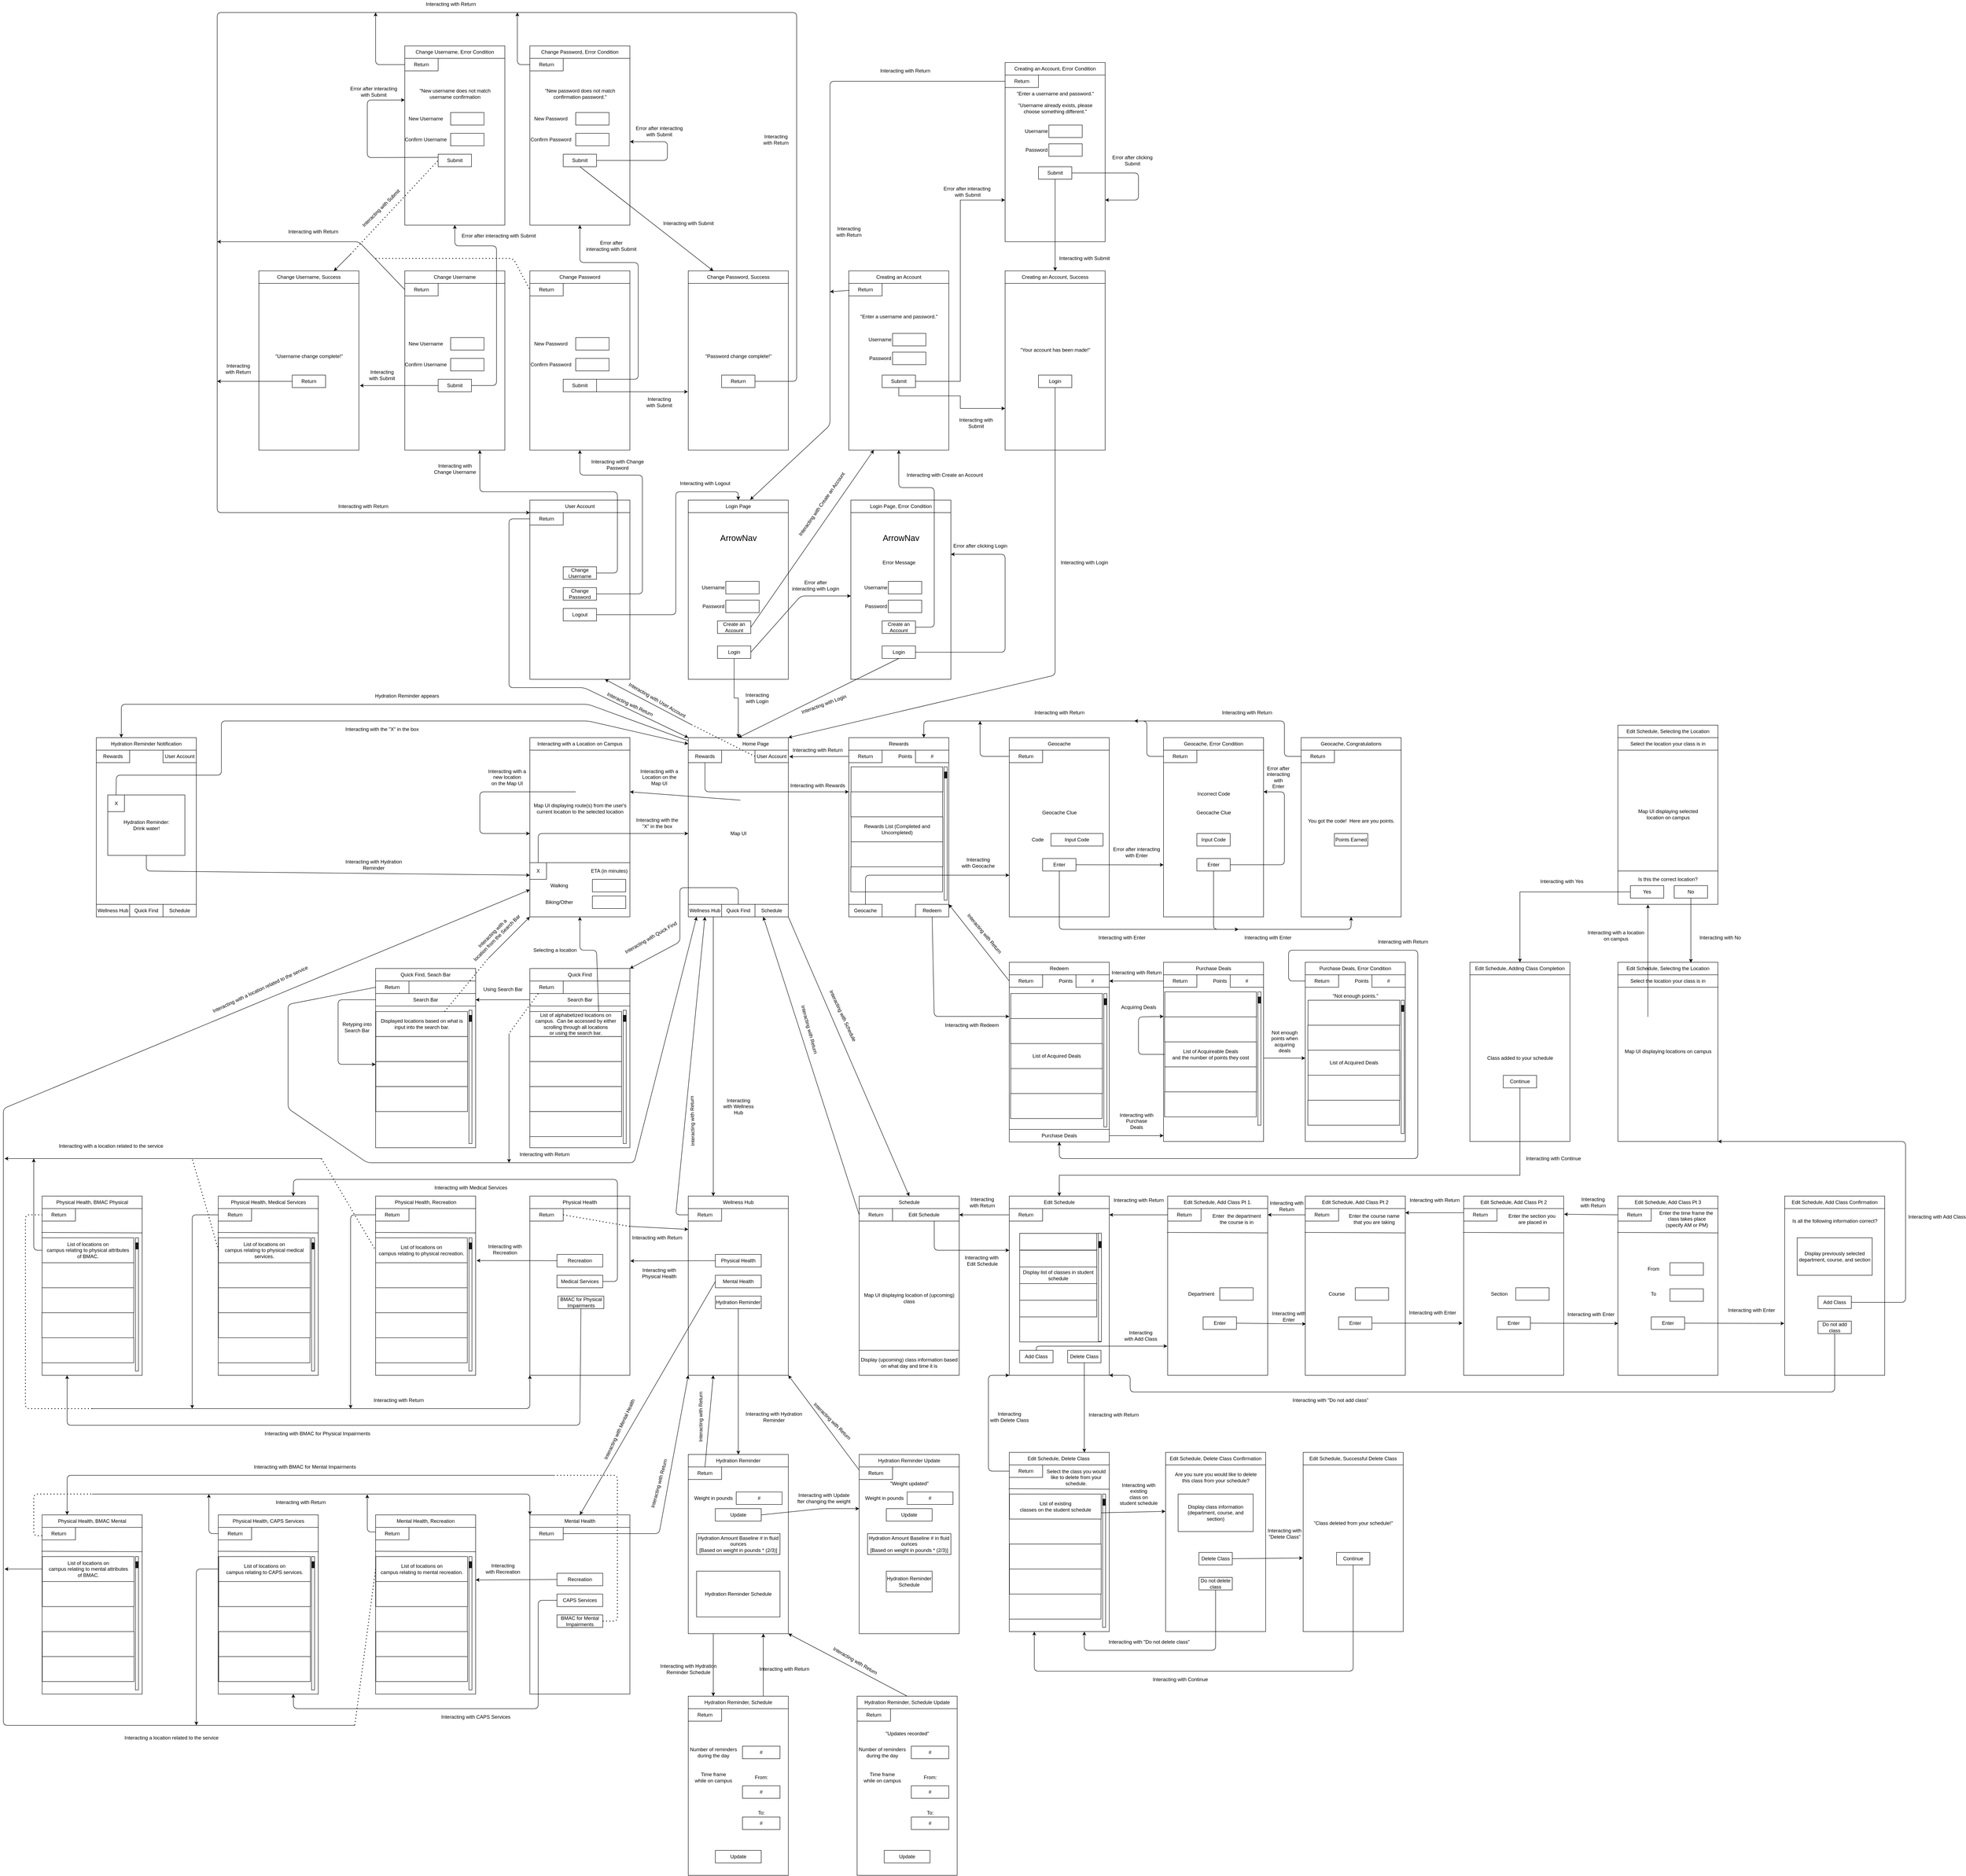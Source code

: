 <mxfile version="15.2.7" type="device"><diagram id="C5RBs43oDa-KdzZeNtuy" name="Page-1"><mxGraphModel dx="2995" dy="2162" grid="1" gridSize="10" guides="1" tooltips="1" connect="1" arrows="1" fold="1" page="1" pageScale="1" pageWidth="827" pageHeight="1169" math="0" shadow="0"><root><mxCell id="WIyWlLk6GJQsqaUBKTNV-0"/><mxCell id="WIyWlLk6GJQsqaUBKTNV-1" parent="WIyWlLk6GJQsqaUBKTNV-0"/><mxCell id="58MEW_mQAOFJL2RbEXhL-1" value="" style="rounded=0;whiteSpace=wrap;html=1;rotation=-90;" vertex="1" parent="WIyWlLk6GJQsqaUBKTNV-1"><mxGeometry y="170" width="400" height="240" as="geometry"/></mxCell><mxCell id="58MEW_mQAOFJL2RbEXhL-3" value="Username" style="text;html=1;strokeColor=none;fillColor=none;align=center;verticalAlign=middle;whiteSpace=wrap;rounded=0;" vertex="1" parent="WIyWlLk6GJQsqaUBKTNV-1"><mxGeometry x="120" y="260" width="40" height="20" as="geometry"/></mxCell><mxCell id="58MEW_mQAOFJL2RbEXhL-4" value="" style="rounded=0;whiteSpace=wrap;html=1;" vertex="1" parent="WIyWlLk6GJQsqaUBKTNV-1"><mxGeometry x="170" y="255" width="80" height="30" as="geometry"/></mxCell><mxCell id="58MEW_mQAOFJL2RbEXhL-5" value="" style="rounded=0;whiteSpace=wrap;html=1;" vertex="1" parent="WIyWlLk6GJQsqaUBKTNV-1"><mxGeometry x="170" y="300" width="80" height="30" as="geometry"/></mxCell><mxCell id="58MEW_mQAOFJL2RbEXhL-6" value="Password" style="text;html=1;align=center;verticalAlign=middle;resizable=0;points=[];autosize=1;strokeColor=none;fillColor=none;" vertex="1" parent="WIyWlLk6GJQsqaUBKTNV-1"><mxGeometry x="105" y="305" width="70" height="20" as="geometry"/></mxCell><mxCell id="58MEW_mQAOFJL2RbEXhL-764" style="edgeStyle=orthogonalEdgeStyle;rounded=0;orthogonalLoop=1;jettySize=auto;html=1;exitX=0.5;exitY=1;exitDx=0;exitDy=0;entryX=0.5;entryY=0;entryDx=0;entryDy=0;" edge="1" parent="WIyWlLk6GJQsqaUBKTNV-1" source="58MEW_mQAOFJL2RbEXhL-7" target="58MEW_mQAOFJL2RbEXhL-32"><mxGeometry relative="1" as="geometry"/></mxCell><mxCell id="58MEW_mQAOFJL2RbEXhL-7" value="Login" style="rounded=0;whiteSpace=wrap;html=1;" vertex="1" parent="WIyWlLk6GJQsqaUBKTNV-1"><mxGeometry x="150" y="410" width="80" height="30" as="geometry"/></mxCell><mxCell id="58MEW_mQAOFJL2RbEXhL-8" value="&lt;font style=&quot;font-size: 20px&quot;&gt;ArrowNav&lt;/font&gt;" style="text;html=1;align=center;verticalAlign=middle;resizable=0;points=[];autosize=1;strokeColor=none;fillColor=none;" vertex="1" parent="WIyWlLk6GJQsqaUBKTNV-1"><mxGeometry x="150" y="140" width="100" height="20" as="geometry"/></mxCell><mxCell id="58MEW_mQAOFJL2RbEXhL-9" value="" style="rounded=0;whiteSpace=wrap;html=1;rotation=-90;" vertex="1" parent="WIyWlLk6GJQsqaUBKTNV-1"><mxGeometry x="390" y="170" width="400" height="240" as="geometry"/></mxCell><mxCell id="58MEW_mQAOFJL2RbEXhL-11" value="Username" style="text;html=1;strokeColor=none;fillColor=none;align=center;verticalAlign=middle;whiteSpace=wrap;rounded=0;" vertex="1" parent="WIyWlLk6GJQsqaUBKTNV-1"><mxGeometry x="510" y="260" width="40" height="20" as="geometry"/></mxCell><mxCell id="58MEW_mQAOFJL2RbEXhL-12" value="" style="rounded=0;whiteSpace=wrap;html=1;" vertex="1" parent="WIyWlLk6GJQsqaUBKTNV-1"><mxGeometry x="560" y="255" width="80" height="30" as="geometry"/></mxCell><mxCell id="58MEW_mQAOFJL2RbEXhL-13" value="" style="rounded=0;whiteSpace=wrap;html=1;" vertex="1" parent="WIyWlLk6GJQsqaUBKTNV-1"><mxGeometry x="560" y="300" width="80" height="30" as="geometry"/></mxCell><mxCell id="58MEW_mQAOFJL2RbEXhL-14" value="Password" style="text;html=1;align=center;verticalAlign=middle;resizable=0;points=[];autosize=1;strokeColor=none;fillColor=none;" vertex="1" parent="WIyWlLk6GJQsqaUBKTNV-1"><mxGeometry x="495" y="305" width="70" height="20" as="geometry"/></mxCell><mxCell id="58MEW_mQAOFJL2RbEXhL-15" value="Login" style="rounded=0;whiteSpace=wrap;html=1;" vertex="1" parent="WIyWlLk6GJQsqaUBKTNV-1"><mxGeometry x="545" y="410" width="80" height="30" as="geometry"/></mxCell><mxCell id="58MEW_mQAOFJL2RbEXhL-16" value="&lt;font style=&quot;font-size: 20px&quot;&gt;ArrowNav&lt;/font&gt;" style="text;html=1;align=center;verticalAlign=middle;resizable=0;points=[];autosize=1;strokeColor=none;fillColor=none;" vertex="1" parent="WIyWlLk6GJQsqaUBKTNV-1"><mxGeometry x="540" y="140" width="100" height="20" as="geometry"/></mxCell><mxCell id="58MEW_mQAOFJL2RbEXhL-17" value="Error Message" style="text;html=1;align=center;verticalAlign=middle;resizable=0;points=[];autosize=1;strokeColor=none;fillColor=none;" vertex="1" parent="WIyWlLk6GJQsqaUBKTNV-1"><mxGeometry x="540" y="200" width="90" height="20" as="geometry"/></mxCell><mxCell id="58MEW_mQAOFJL2RbEXhL-18" value="" style="endArrow=classic;html=1;exitX=1;exitY=0.5;exitDx=0;exitDy=0;entryX=0.5;entryY=0;entryDx=0;entryDy=0;" edge="1" parent="WIyWlLk6GJQsqaUBKTNV-1" source="58MEW_mQAOFJL2RbEXhL-7" target="58MEW_mQAOFJL2RbEXhL-9"><mxGeometry width="50" height="50" relative="1" as="geometry"><mxPoint x="390" y="360" as="sourcePoint"/><mxPoint x="440" y="310" as="targetPoint"/><Array as="points"><mxPoint x="350" y="290"/></Array></mxGeometry></mxCell><mxCell id="58MEW_mQAOFJL2RbEXhL-19" value="Error after &lt;br&gt;interacting with Login" style="text;html=1;align=center;verticalAlign=middle;resizable=0;points=[];autosize=1;strokeColor=none;fillColor=none;" vertex="1" parent="WIyWlLk6GJQsqaUBKTNV-1"><mxGeometry x="320" y="250" width="130" height="30" as="geometry"/></mxCell><mxCell id="58MEW_mQAOFJL2RbEXhL-20" value="" style="rounded=0;whiteSpace=wrap;html=1;rotation=-90;" vertex="1" parent="WIyWlLk6GJQsqaUBKTNV-1"><mxGeometry y="740" width="400" height="240" as="geometry"/></mxCell><mxCell id="58MEW_mQAOFJL2RbEXhL-23" value="Wellness Hub" style="rounded=0;whiteSpace=wrap;html=1;" vertex="1" parent="WIyWlLk6GJQsqaUBKTNV-1"><mxGeometry x="80" y="1030" width="80" height="30" as="geometry"/></mxCell><mxCell id="58MEW_mQAOFJL2RbEXhL-28" value="Quick Find" style="rounded=0;whiteSpace=wrap;html=1;" vertex="1" parent="WIyWlLk6GJQsqaUBKTNV-1"><mxGeometry x="160" y="1030" width="80" height="30" as="geometry"/></mxCell><mxCell id="58MEW_mQAOFJL2RbEXhL-30" value="Login Page, Error Condition" style="rounded=0;whiteSpace=wrap;html=1;" vertex="1" parent="WIyWlLk6GJQsqaUBKTNV-1"><mxGeometry x="470" y="60" width="240" height="30" as="geometry"/></mxCell><mxCell id="58MEW_mQAOFJL2RbEXhL-31" value="Login Page" style="rounded=0;whiteSpace=wrap;html=1;" vertex="1" parent="WIyWlLk6GJQsqaUBKTNV-1"><mxGeometry x="80" y="60" width="240" height="30" as="geometry"/></mxCell><mxCell id="58MEW_mQAOFJL2RbEXhL-32" value="&amp;nbsp; &amp;nbsp; &amp;nbsp; &amp;nbsp; &amp;nbsp; &amp;nbsp; &amp;nbsp; &amp;nbsp; &amp;nbsp; &amp;nbsp; &amp;nbsp; &amp;nbsp; &amp;nbsp;Home Page" style="rounded=0;whiteSpace=wrap;html=1;" vertex="1" parent="WIyWlLk6GJQsqaUBKTNV-1"><mxGeometry x="80" y="630" width="240" height="30" as="geometry"/></mxCell><mxCell id="58MEW_mQAOFJL2RbEXhL-34" value="Interacting &lt;br&gt;with Login" style="text;html=1;align=center;verticalAlign=middle;resizable=0;points=[];autosize=1;strokeColor=none;fillColor=none;" vertex="1" parent="WIyWlLk6GJQsqaUBKTNV-1"><mxGeometry x="210" y="520" width="70" height="30" as="geometry"/></mxCell><mxCell id="58MEW_mQAOFJL2RbEXhL-36" value="User Account" style="rounded=0;whiteSpace=wrap;html=1;" vertex="1" parent="WIyWlLk6GJQsqaUBKTNV-1"><mxGeometry x="240" y="660" width="80" height="30" as="geometry"/></mxCell><mxCell id="58MEW_mQAOFJL2RbEXhL-37" value="Rewards" style="rounded=0;whiteSpace=wrap;html=1;" vertex="1" parent="WIyWlLk6GJQsqaUBKTNV-1"><mxGeometry x="80" y="660" width="80" height="30" as="geometry"/></mxCell><mxCell id="58MEW_mQAOFJL2RbEXhL-38" value="Schedule" style="rounded=0;whiteSpace=wrap;html=1;" vertex="1" parent="WIyWlLk6GJQsqaUBKTNV-1"><mxGeometry x="240" y="1030" width="80" height="30" as="geometry"/></mxCell><mxCell id="58MEW_mQAOFJL2RbEXhL-39" value="Map UI" style="text;html=1;align=center;verticalAlign=middle;resizable=0;points=[];autosize=1;strokeColor=none;fillColor=none;" vertex="1" parent="WIyWlLk6GJQsqaUBKTNV-1"><mxGeometry x="175" y="850" width="50" height="20" as="geometry"/></mxCell><mxCell id="58MEW_mQAOFJL2RbEXhL-40" value="" style="rounded=0;whiteSpace=wrap;html=1;rotation=-90;" vertex="1" parent="WIyWlLk6GJQsqaUBKTNV-1"><mxGeometry x="385" y="740" width="400" height="240" as="geometry"/></mxCell><mxCell id="58MEW_mQAOFJL2RbEXhL-42" value="Geocache" style="rounded=0;whiteSpace=wrap;html=1;" vertex="1" parent="WIyWlLk6GJQsqaUBKTNV-1"><mxGeometry x="465" y="1030" width="80" height="30" as="geometry"/></mxCell><mxCell id="58MEW_mQAOFJL2RbEXhL-43" value="Rewards" style="rounded=0;whiteSpace=wrap;html=1;" vertex="1" parent="WIyWlLk6GJQsqaUBKTNV-1"><mxGeometry x="465" y="630" width="240" height="30" as="geometry"/></mxCell><mxCell id="58MEW_mQAOFJL2RbEXhL-46" value="Redeem" style="rounded=0;whiteSpace=wrap;html=1;" vertex="1" parent="WIyWlLk6GJQsqaUBKTNV-1"><mxGeometry x="625" y="1030" width="80" height="30" as="geometry"/></mxCell><mxCell id="58MEW_mQAOFJL2RbEXhL-48" value="" style="endArrow=classic;html=1;exitX=0.5;exitY=1;exitDx=0;exitDy=0;entryX=0.5;entryY=0;entryDx=0;entryDy=0;" edge="1" parent="WIyWlLk6GJQsqaUBKTNV-1" source="58MEW_mQAOFJL2RbEXhL-15" target="58MEW_mQAOFJL2RbEXhL-32"><mxGeometry width="50" height="50" relative="1" as="geometry"><mxPoint x="390" y="460" as="sourcePoint"/><mxPoint x="440" y="410" as="targetPoint"/></mxGeometry></mxCell><mxCell id="58MEW_mQAOFJL2RbEXhL-49" value="Interacting with Login" style="text;html=1;align=center;verticalAlign=middle;resizable=0;points=[];autosize=1;strokeColor=none;fillColor=none;rotation=-20;" vertex="1" parent="WIyWlLk6GJQsqaUBKTNV-1"><mxGeometry x="360" y="540" width="90" height="20" as="geometry"/></mxCell><mxCell id="58MEW_mQAOFJL2RbEXhL-51" value="" style="endArrow=classic;html=1;exitX=1;exitY=0.5;exitDx=0;exitDy=0;entryX=0.75;entryY=1;entryDx=0;entryDy=0;" edge="1" parent="WIyWlLk6GJQsqaUBKTNV-1" source="58MEW_mQAOFJL2RbEXhL-15" target="58MEW_mQAOFJL2RbEXhL-9"><mxGeometry width="50" height="50" relative="1" as="geometry"><mxPoint x="640" y="360" as="sourcePoint"/><mxPoint x="790" y="290" as="targetPoint"/><Array as="points"><mxPoint x="840" y="425"/><mxPoint x="840" y="190"/></Array></mxGeometry></mxCell><mxCell id="58MEW_mQAOFJL2RbEXhL-52" value="Error after clicking Login" style="text;html=1;align=center;verticalAlign=middle;resizable=0;points=[];autosize=1;strokeColor=none;fillColor=none;" vertex="1" parent="WIyWlLk6GJQsqaUBKTNV-1"><mxGeometry x="710" y="160" width="140" height="20" as="geometry"/></mxCell><mxCell id="58MEW_mQAOFJL2RbEXhL-53" value="#" style="rounded=0;whiteSpace=wrap;html=1;" vertex="1" parent="WIyWlLk6GJQsqaUBKTNV-1"><mxGeometry x="625" y="660" width="80" height="30" as="geometry"/></mxCell><mxCell id="58MEW_mQAOFJL2RbEXhL-54" value="Points" style="text;html=1;align=center;verticalAlign=middle;resizable=0;points=[];autosize=1;strokeColor=none;fillColor=none;" vertex="1" parent="WIyWlLk6GJQsqaUBKTNV-1"><mxGeometry x="575" y="665" width="50" height="20" as="geometry"/></mxCell><mxCell id="58MEW_mQAOFJL2RbEXhL-55" value="Return" style="rounded=0;whiteSpace=wrap;html=1;" vertex="1" parent="WIyWlLk6GJQsqaUBKTNV-1"><mxGeometry x="465" y="660" width="80" height="30" as="geometry"/></mxCell><mxCell id="58MEW_mQAOFJL2RbEXhL-56" value="" style="endArrow=classic;html=1;exitX=0.5;exitY=1;exitDx=0;exitDy=0;entryX=0.75;entryY=0;entryDx=0;entryDy=0;" edge="1" parent="WIyWlLk6GJQsqaUBKTNV-1" source="58MEW_mQAOFJL2RbEXhL-37" target="58MEW_mQAOFJL2RbEXhL-40"><mxGeometry width="50" height="50" relative="1" as="geometry"><mxPoint x="480" y="860" as="sourcePoint"/><mxPoint x="530" y="810" as="targetPoint"/><Array as="points"><mxPoint x="120" y="760"/></Array></mxGeometry></mxCell><mxCell id="58MEW_mQAOFJL2RbEXhL-57" value="Interacting with Rewards" style="text;html=1;align=center;verticalAlign=middle;resizable=0;points=[];autosize=1;strokeColor=none;fillColor=none;" vertex="1" parent="WIyWlLk6GJQsqaUBKTNV-1"><mxGeometry x="335" y="735" width="110" height="20" as="geometry"/></mxCell><mxCell id="58MEW_mQAOFJL2RbEXhL-58" value="" style="endArrow=classic;html=1;exitX=0;exitY=0.5;exitDx=0;exitDy=0;entryX=0.961;entryY=1.01;entryDx=0;entryDy=0;entryPerimeter=0;" edge="1" parent="WIyWlLk6GJQsqaUBKTNV-1" source="58MEW_mQAOFJL2RbEXhL-55" target="58MEW_mQAOFJL2RbEXhL-20"><mxGeometry width="50" height="50" relative="1" as="geometry"><mxPoint x="480" y="860" as="sourcePoint"/><mxPoint x="530" y="810" as="targetPoint"/></mxGeometry></mxCell><mxCell id="58MEW_mQAOFJL2RbEXhL-59" value="Interacting with Return" style="text;html=1;align=center;verticalAlign=middle;resizable=0;points=[];autosize=1;strokeColor=none;fillColor=none;" vertex="1" parent="WIyWlLk6GJQsqaUBKTNV-1"><mxGeometry x="340" y="650" width="100" height="20" as="geometry"/></mxCell><mxCell id="58MEW_mQAOFJL2RbEXhL-60" value="" style="rounded=0;whiteSpace=wrap;html=1;rotation=-90;" vertex="1" parent="WIyWlLk6GJQsqaUBKTNV-1"><mxGeometry x="770" y="740" width="400" height="240" as="geometry"/></mxCell><mxCell id="58MEW_mQAOFJL2RbEXhL-62" value="Geocache" style="rounded=0;whiteSpace=wrap;html=1;" vertex="1" parent="WIyWlLk6GJQsqaUBKTNV-1"><mxGeometry x="850" y="630" width="240" height="30" as="geometry"/></mxCell><mxCell id="58MEW_mQAOFJL2RbEXhL-67" value="Return" style="rounded=0;whiteSpace=wrap;html=1;" vertex="1" parent="WIyWlLk6GJQsqaUBKTNV-1"><mxGeometry x="850" y="660" width="80" height="30" as="geometry"/></mxCell><mxCell id="58MEW_mQAOFJL2RbEXhL-69" value="Interacting &lt;br&gt;with Geocache" style="text;html=1;align=center;verticalAlign=middle;resizable=0;points=[];autosize=1;strokeColor=none;fillColor=none;" vertex="1" parent="WIyWlLk6GJQsqaUBKTNV-1"><mxGeometry x="730" y="915" width="90" height="30" as="geometry"/></mxCell><mxCell id="58MEW_mQAOFJL2RbEXhL-70" value="" style="endArrow=classic;html=1;exitX=0;exitY=0.5;exitDx=0;exitDy=0;" edge="1" parent="WIyWlLk6GJQsqaUBKTNV-1" source="58MEW_mQAOFJL2RbEXhL-67"><mxGeometry width="50" height="50" relative="1" as="geometry"><mxPoint x="750" y="960" as="sourcePoint"/><mxPoint x="780" y="590" as="targetPoint"/><Array as="points"><mxPoint x="780" y="675"/></Array></mxGeometry></mxCell><mxCell id="58MEW_mQAOFJL2RbEXhL-73" value="Input Code" style="rounded=0;whiteSpace=wrap;html=1;" vertex="1" parent="WIyWlLk6GJQsqaUBKTNV-1"><mxGeometry x="950" y="860" width="125" height="30" as="geometry"/></mxCell><mxCell id="58MEW_mQAOFJL2RbEXhL-74" value="Geocache Clue" style="text;html=1;align=center;verticalAlign=middle;resizable=0;points=[];autosize=1;strokeColor=none;fillColor=none;" vertex="1" parent="WIyWlLk6GJQsqaUBKTNV-1"><mxGeometry x="920" y="800" width="100" height="20" as="geometry"/></mxCell><mxCell id="58MEW_mQAOFJL2RbEXhL-75" value="" style="rounded=0;whiteSpace=wrap;html=1;rotation=-90;" vertex="1" parent="WIyWlLk6GJQsqaUBKTNV-1"><mxGeometry x="1140" y="740" width="400" height="240" as="geometry"/></mxCell><mxCell id="58MEW_mQAOFJL2RbEXhL-76" value="Geocache, Error Condition" style="rounded=0;whiteSpace=wrap;html=1;" vertex="1" parent="WIyWlLk6GJQsqaUBKTNV-1"><mxGeometry x="1220" y="630" width="240" height="30" as="geometry"/></mxCell><mxCell id="58MEW_mQAOFJL2RbEXhL-77" value="Return" style="rounded=0;whiteSpace=wrap;html=1;" vertex="1" parent="WIyWlLk6GJQsqaUBKTNV-1"><mxGeometry x="1220" y="660" width="80" height="30" as="geometry"/></mxCell><mxCell id="58MEW_mQAOFJL2RbEXhL-78" value="Input Code" style="rounded=0;whiteSpace=wrap;html=1;" vertex="1" parent="WIyWlLk6GJQsqaUBKTNV-1"><mxGeometry x="1300" y="860" width="80" height="30" as="geometry"/></mxCell><mxCell id="58MEW_mQAOFJL2RbEXhL-79" value="Geocache Clue" style="text;html=1;align=center;verticalAlign=middle;resizable=0;points=[];autosize=1;strokeColor=none;fillColor=none;" vertex="1" parent="WIyWlLk6GJQsqaUBKTNV-1"><mxGeometry x="1290" y="800" width="100" height="20" as="geometry"/></mxCell><mxCell id="58MEW_mQAOFJL2RbEXhL-80" value="Incorrect Code" style="text;html=1;align=center;verticalAlign=middle;resizable=0;points=[];autosize=1;strokeColor=none;fillColor=none;" vertex="1" parent="WIyWlLk6GJQsqaUBKTNV-1"><mxGeometry x="1295" y="755" width="90" height="20" as="geometry"/></mxCell><mxCell id="58MEW_mQAOFJL2RbEXhL-81" value="" style="endArrow=classic;html=1;exitX=1;exitY=0.5;exitDx=0;exitDy=0;entryX=0.312;entryY=0;entryDx=0;entryDy=0;entryPerimeter=0;" edge="1" parent="WIyWlLk6GJQsqaUBKTNV-1" source="58MEW_mQAOFJL2RbEXhL-881" target="58MEW_mQAOFJL2RbEXhL-75"><mxGeometry width="50" height="50" relative="1" as="geometry"><mxPoint x="1060" y="860" as="sourcePoint"/><mxPoint x="1220" y="875" as="targetPoint"/></mxGeometry></mxCell><mxCell id="58MEW_mQAOFJL2RbEXhL-82" value="Error after interacting &lt;br&gt;with Enter" style="text;html=1;align=center;verticalAlign=middle;resizable=0;points=[];autosize=1;strokeColor=none;fillColor=none;" vertex="1" parent="WIyWlLk6GJQsqaUBKTNV-1"><mxGeometry x="1090" y="890" width="130" height="30" as="geometry"/></mxCell><mxCell id="58MEW_mQAOFJL2RbEXhL-83" value="" style="endArrow=classic;html=1;exitX=0;exitY=0.5;exitDx=0;exitDy=0;entryX=0.75;entryY=0;entryDx=0;entryDy=0;" edge="1" parent="WIyWlLk6GJQsqaUBKTNV-1" source="58MEW_mQAOFJL2RbEXhL-77" target="58MEW_mQAOFJL2RbEXhL-43"><mxGeometry width="50" height="50" relative="1" as="geometry"><mxPoint x="990" y="750" as="sourcePoint"/><mxPoint x="590" y="590" as="targetPoint"/><Array as="points"><mxPoint x="1180" y="675"/><mxPoint x="1180" y="590"/><mxPoint x="645" y="590"/></Array></mxGeometry></mxCell><mxCell id="58MEW_mQAOFJL2RbEXhL-84" value="Interacting with Return" style="text;html=1;align=center;verticalAlign=middle;resizable=0;points=[];autosize=1;strokeColor=none;fillColor=none;" vertex="1" parent="WIyWlLk6GJQsqaUBKTNV-1"><mxGeometry x="1370" y="560" width="100" height="20" as="geometry"/></mxCell><mxCell id="58MEW_mQAOFJL2RbEXhL-85" value="" style="rounded=0;whiteSpace=wrap;html=1;rotation=-90;" vertex="1" parent="WIyWlLk6GJQsqaUBKTNV-1"><mxGeometry x="1470" y="740" width="400" height="240" as="geometry"/></mxCell><mxCell id="58MEW_mQAOFJL2RbEXhL-86" value="Geocache, Congratulations" style="rounded=0;whiteSpace=wrap;html=1;" vertex="1" parent="WIyWlLk6GJQsqaUBKTNV-1"><mxGeometry x="1550" y="630" width="240" height="30" as="geometry"/></mxCell><mxCell id="58MEW_mQAOFJL2RbEXhL-87" value="Return" style="rounded=0;whiteSpace=wrap;html=1;" vertex="1" parent="WIyWlLk6GJQsqaUBKTNV-1"><mxGeometry x="1550" y="660" width="80" height="30" as="geometry"/></mxCell><mxCell id="58MEW_mQAOFJL2RbEXhL-89" value="You got the code!&amp;nbsp; Here are you points." style="text;html=1;align=center;verticalAlign=middle;resizable=0;points=[];autosize=1;strokeColor=none;fillColor=none;" vertex="1" parent="WIyWlLk6GJQsqaUBKTNV-1"><mxGeometry x="1560" y="820" width="220" height="20" as="geometry"/></mxCell><mxCell id="58MEW_mQAOFJL2RbEXhL-92" value="Points Earned" style="rounded=0;whiteSpace=wrap;html=1;" vertex="1" parent="WIyWlLk6GJQsqaUBKTNV-1"><mxGeometry x="1630" y="860" width="80" height="30" as="geometry"/></mxCell><mxCell id="58MEW_mQAOFJL2RbEXhL-93" value="" style="endArrow=classic;html=1;exitX=0;exitY=0.5;exitDx=0;exitDy=0;" edge="1" parent="WIyWlLk6GJQsqaUBKTNV-1" source="58MEW_mQAOFJL2RbEXhL-87"><mxGeometry width="50" height="50" relative="1" as="geometry"><mxPoint x="1490" y="850" as="sourcePoint"/><mxPoint x="1150" y="590" as="targetPoint"/><Array as="points"><mxPoint x="1510" y="675"/><mxPoint x="1510" y="590"/></Array></mxGeometry></mxCell><mxCell id="58MEW_mQAOFJL2RbEXhL-94" value="Interacting with Return" style="text;html=1;align=center;verticalAlign=middle;resizable=0;points=[];autosize=1;strokeColor=none;fillColor=none;" vertex="1" parent="WIyWlLk6GJQsqaUBKTNV-1"><mxGeometry x="920" y="560" width="100" height="20" as="geometry"/></mxCell><mxCell id="58MEW_mQAOFJL2RbEXhL-98" value="" style="endArrow=classic;html=1;exitX=1;exitY=0.5;exitDx=0;exitDy=0;entryX=0.75;entryY=1;entryDx=0;entryDy=0;" edge="1" parent="WIyWlLk6GJQsqaUBKTNV-1" source="58MEW_mQAOFJL2RbEXhL-884" target="58MEW_mQAOFJL2RbEXhL-75"><mxGeometry width="50" height="50" relative="1" as="geometry"><mxPoint x="1410" y="950" as="sourcePoint"/><mxPoint x="1490" y="760" as="targetPoint"/><Array as="points"><mxPoint x="1510" y="935"/><mxPoint x="1510" y="760"/></Array></mxGeometry></mxCell><mxCell id="58MEW_mQAOFJL2RbEXhL-99" value="Error after&lt;br&gt;interacting&lt;br&gt;with&lt;br&gt;Enter" style="text;html=1;align=center;verticalAlign=middle;resizable=0;points=[];autosize=1;strokeColor=none;fillColor=none;" vertex="1" parent="WIyWlLk6GJQsqaUBKTNV-1"><mxGeometry x="1460" y="695" width="70" height="60" as="geometry"/></mxCell><mxCell id="58MEW_mQAOFJL2RbEXhL-100" value="" style="endArrow=classic;html=1;exitX=0.5;exitY=1;exitDx=0;exitDy=0;entryX=0;entryY=0.5;entryDx=0;entryDy=0;" edge="1" parent="WIyWlLk6GJQsqaUBKTNV-1" source="58MEW_mQAOFJL2RbEXhL-884" target="58MEW_mQAOFJL2RbEXhL-85"><mxGeometry width="50" height="50" relative="1" as="geometry"><mxPoint x="1470" y="1040" as="sourcePoint"/><mxPoint x="1520" y="990" as="targetPoint"/><Array as="points"><mxPoint x="1340" y="1090"/><mxPoint x="1670" y="1090"/></Array></mxGeometry></mxCell><mxCell id="58MEW_mQAOFJL2RbEXhL-101" value="" style="endArrow=classic;html=1;exitX=0.5;exitY=1;exitDx=0;exitDy=0;" edge="1" parent="WIyWlLk6GJQsqaUBKTNV-1" source="58MEW_mQAOFJL2RbEXhL-881"><mxGeometry width="50" height="50" relative="1" as="geometry"><mxPoint x="1150" y="1040" as="sourcePoint"/><mxPoint x="1400" y="1090" as="targetPoint"/><Array as="points"><mxPoint x="970" y="1090"/></Array></mxGeometry></mxCell><mxCell id="58MEW_mQAOFJL2RbEXhL-102" value="Interacting with Enter" style="text;html=1;align=center;verticalAlign=middle;resizable=0;points=[];autosize=1;strokeColor=none;fillColor=none;" vertex="1" parent="WIyWlLk6GJQsqaUBKTNV-1"><mxGeometry x="1055" y="1100" width="130" height="20" as="geometry"/></mxCell><mxCell id="58MEW_mQAOFJL2RbEXhL-103" value="Interacting with Enter" style="text;html=1;align=center;verticalAlign=middle;resizable=0;points=[];autosize=1;strokeColor=none;fillColor=none;" vertex="1" parent="WIyWlLk6GJQsqaUBKTNV-1"><mxGeometry x="1405" y="1100" width="130" height="20" as="geometry"/></mxCell><mxCell id="58MEW_mQAOFJL2RbEXhL-104" value="" style="rounded=0;whiteSpace=wrap;html=1;rotation=-90;" vertex="1" parent="WIyWlLk6GJQsqaUBKTNV-1"><mxGeometry x="770" y="1279" width="400" height="240" as="geometry"/></mxCell><mxCell id="58MEW_mQAOFJL2RbEXhL-105" value="Redeem" style="rounded=0;whiteSpace=wrap;html=1;" vertex="1" parent="WIyWlLk6GJQsqaUBKTNV-1"><mxGeometry x="850" y="1169" width="240" height="30" as="geometry"/></mxCell><mxCell id="58MEW_mQAOFJL2RbEXhL-106" value="Return" style="rounded=0;whiteSpace=wrap;html=1;" vertex="1" parent="WIyWlLk6GJQsqaUBKTNV-1"><mxGeometry x="850" y="1199" width="80" height="30" as="geometry"/></mxCell><mxCell id="58MEW_mQAOFJL2RbEXhL-109" value="" style="endArrow=classic;html=1;exitX=0.5;exitY=1;exitDx=0;exitDy=0;entryX=0.75;entryY=0;entryDx=0;entryDy=0;" edge="1" parent="WIyWlLk6GJQsqaUBKTNV-1" source="58MEW_mQAOFJL2RbEXhL-46" target="58MEW_mQAOFJL2RbEXhL-104"><mxGeometry width="50" height="50" relative="1" as="geometry"><mxPoint x="790" y="1140" as="sourcePoint"/><mxPoint x="840" y="1090" as="targetPoint"/><Array as="points"><mxPoint x="670" y="1299"/></Array></mxGeometry></mxCell><mxCell id="58MEW_mQAOFJL2RbEXhL-110" value="" style="endArrow=classic;html=1;exitX=0;exitY=0.5;exitDx=0;exitDy=0;entryX=1;entryY=0;entryDx=0;entryDy=0;" edge="1" parent="WIyWlLk6GJQsqaUBKTNV-1" source="58MEW_mQAOFJL2RbEXhL-106" target="58MEW_mQAOFJL2RbEXhL-46"><mxGeometry width="50" height="50" relative="1" as="geometry"><mxPoint x="790" y="1140" as="sourcePoint"/><mxPoint x="840" y="1090" as="targetPoint"/></mxGeometry></mxCell><mxCell id="58MEW_mQAOFJL2RbEXhL-111" value="Interacting with Return" style="text;html=1;align=center;verticalAlign=middle;resizable=0;points=[];autosize=1;strokeColor=none;fillColor=none;rotation=50;" vertex="1" parent="WIyWlLk6GJQsqaUBKTNV-1"><mxGeometry x="740" y="1090" width="100" height="20" as="geometry"/></mxCell><mxCell id="58MEW_mQAOFJL2RbEXhL-112" value="Interacting with Redeem" style="text;html=1;align=center;verticalAlign=middle;resizable=0;points=[];autosize=1;strokeColor=none;fillColor=none;rotation=0;" vertex="1" parent="WIyWlLk6GJQsqaUBKTNV-1"><mxGeometry x="705" y="1310" width="110" height="20" as="geometry"/></mxCell><mxCell id="58MEW_mQAOFJL2RbEXhL-113" value="#" style="rounded=0;whiteSpace=wrap;html=1;" vertex="1" parent="WIyWlLk6GJQsqaUBKTNV-1"><mxGeometry x="1010" y="1199" width="80" height="30" as="geometry"/></mxCell><mxCell id="58MEW_mQAOFJL2RbEXhL-115" value="Points" style="text;html=1;align=center;verticalAlign=middle;resizable=0;points=[];autosize=1;strokeColor=none;fillColor=none;" vertex="1" parent="WIyWlLk6GJQsqaUBKTNV-1"><mxGeometry x="960" y="1204" width="50" height="20" as="geometry"/></mxCell><mxCell id="58MEW_mQAOFJL2RbEXhL-116" value="Purchase Deals" style="rounded=0;whiteSpace=wrap;html=1;" vertex="1" parent="WIyWlLk6GJQsqaUBKTNV-1"><mxGeometry x="850" y="1570" width="240" height="30" as="geometry"/></mxCell><mxCell id="58MEW_mQAOFJL2RbEXhL-118" value="" style="rounded=0;whiteSpace=wrap;html=1;rotation=-90;" vertex="1" parent="WIyWlLk6GJQsqaUBKTNV-1"><mxGeometry x="1140" y="1279" width="400" height="240" as="geometry"/></mxCell><mxCell id="58MEW_mQAOFJL2RbEXhL-119" value="Purchase Deals" style="rounded=0;whiteSpace=wrap;html=1;" vertex="1" parent="WIyWlLk6GJQsqaUBKTNV-1"><mxGeometry x="1220" y="1169" width="240" height="30" as="geometry"/></mxCell><mxCell id="58MEW_mQAOFJL2RbEXhL-120" value="Return" style="rounded=0;whiteSpace=wrap;html=1;" vertex="1" parent="WIyWlLk6GJQsqaUBKTNV-1"><mxGeometry x="1220" y="1199" width="80" height="30" as="geometry"/></mxCell><mxCell id="58MEW_mQAOFJL2RbEXhL-121" value="#" style="rounded=0;whiteSpace=wrap;html=1;" vertex="1" parent="WIyWlLk6GJQsqaUBKTNV-1"><mxGeometry x="1380" y="1199" width="80" height="30" as="geometry"/></mxCell><mxCell id="58MEW_mQAOFJL2RbEXhL-122" value="Points" style="text;html=1;align=center;verticalAlign=middle;resizable=0;points=[];autosize=1;strokeColor=none;fillColor=none;" vertex="1" parent="WIyWlLk6GJQsqaUBKTNV-1"><mxGeometry x="1330" y="1204" width="50" height="20" as="geometry"/></mxCell><mxCell id="58MEW_mQAOFJL2RbEXhL-125" value="" style="endArrow=classic;html=1;exitX=1;exitY=0.5;exitDx=0;exitDy=0;entryX=0.035;entryY=0;entryDx=0;entryDy=0;entryPerimeter=0;" edge="1" parent="WIyWlLk6GJQsqaUBKTNV-1" source="58MEW_mQAOFJL2RbEXhL-116" target="58MEW_mQAOFJL2RbEXhL-118"><mxGeometry width="50" height="50" relative="1" as="geometry"><mxPoint x="1160" y="1340" as="sourcePoint"/><mxPoint x="1210" y="1290" as="targetPoint"/></mxGeometry></mxCell><mxCell id="58MEW_mQAOFJL2RbEXhL-126" value="Interacting with &lt;br&gt;Purchase&lt;br&gt;Deals" style="text;html=1;align=center;verticalAlign=middle;resizable=0;points=[];autosize=1;strokeColor=none;fillColor=none;" vertex="1" parent="WIyWlLk6GJQsqaUBKTNV-1"><mxGeometry x="1105" y="1525" width="100" height="50" as="geometry"/></mxCell><mxCell id="58MEW_mQAOFJL2RbEXhL-127" value="" style="endArrow=classic;html=1;exitX=0;exitY=0.5;exitDx=0;exitDy=0;entryX=1;entryY=0.5;entryDx=0;entryDy=0;" edge="1" parent="WIyWlLk6GJQsqaUBKTNV-1" source="58MEW_mQAOFJL2RbEXhL-120" target="58MEW_mQAOFJL2RbEXhL-113"><mxGeometry width="50" height="50" relative="1" as="geometry"><mxPoint x="1160" y="1430" as="sourcePoint"/><mxPoint x="1210" y="1380" as="targetPoint"/></mxGeometry></mxCell><mxCell id="58MEW_mQAOFJL2RbEXhL-128" value="Interacting with Return" style="text;html=1;align=center;verticalAlign=middle;resizable=0;points=[];autosize=1;strokeColor=none;fillColor=none;" vertex="1" parent="WIyWlLk6GJQsqaUBKTNV-1"><mxGeometry x="1105" y="1184" width="100" height="20" as="geometry"/></mxCell><mxCell id="58MEW_mQAOFJL2RbEXhL-129" value="" style="rounded=0;whiteSpace=wrap;html=1;rotation=-90;" vertex="1" parent="WIyWlLk6GJQsqaUBKTNV-1"><mxGeometry x="1480" y="1279" width="400" height="240" as="geometry"/></mxCell><mxCell id="58MEW_mQAOFJL2RbEXhL-130" value="Purchase Deals, Error Condition" style="rounded=0;whiteSpace=wrap;html=1;" vertex="1" parent="WIyWlLk6GJQsqaUBKTNV-1"><mxGeometry x="1560" y="1169" width="240" height="30" as="geometry"/></mxCell><mxCell id="58MEW_mQAOFJL2RbEXhL-131" value="Return" style="rounded=0;whiteSpace=wrap;html=1;" vertex="1" parent="WIyWlLk6GJQsqaUBKTNV-1"><mxGeometry x="1560" y="1199" width="80" height="30" as="geometry"/></mxCell><mxCell id="58MEW_mQAOFJL2RbEXhL-132" value="#" style="rounded=0;whiteSpace=wrap;html=1;" vertex="1" parent="WIyWlLk6GJQsqaUBKTNV-1"><mxGeometry x="1720" y="1199" width="80" height="30" as="geometry"/></mxCell><mxCell id="58MEW_mQAOFJL2RbEXhL-133" value="Points" style="text;html=1;align=center;verticalAlign=middle;resizable=0;points=[];autosize=1;strokeColor=none;fillColor=none;" vertex="1" parent="WIyWlLk6GJQsqaUBKTNV-1"><mxGeometry x="1670" y="1204" width="50" height="20" as="geometry"/></mxCell><mxCell id="58MEW_mQAOFJL2RbEXhL-135" value="" style="endArrow=classic;html=1;exitX=0.5;exitY=1;exitDx=0;exitDy=0;entryX=0.5;entryY=0;entryDx=0;entryDy=0;" edge="1" parent="WIyWlLk6GJQsqaUBKTNV-1" source="58MEW_mQAOFJL2RbEXhL-118" target="58MEW_mQAOFJL2RbEXhL-129"><mxGeometry width="50" height="50" relative="1" as="geometry"><mxPoint x="1330" y="1420" as="sourcePoint"/><mxPoint x="1380" y="1370" as="targetPoint"/></mxGeometry></mxCell><mxCell id="58MEW_mQAOFJL2RbEXhL-136" value="Not enough&lt;br&gt;points when&lt;br&gt;acquiring&lt;br&gt;deals" style="text;html=1;align=center;verticalAlign=middle;resizable=0;points=[];autosize=1;strokeColor=none;fillColor=none;" vertex="1" parent="WIyWlLk6GJQsqaUBKTNV-1"><mxGeometry x="1470" y="1329" width="80" height="60" as="geometry"/></mxCell><mxCell id="58MEW_mQAOFJL2RbEXhL-137" value="&quot;Not enough points.&quot;" style="text;html=1;align=center;verticalAlign=middle;resizable=0;points=[];autosize=1;strokeColor=none;fillColor=none;" vertex="1" parent="WIyWlLk6GJQsqaUBKTNV-1"><mxGeometry x="1620" y="1240" width="120" height="20" as="geometry"/></mxCell><mxCell id="58MEW_mQAOFJL2RbEXhL-138" value="" style="endArrow=classic;html=1;entryX=0.5;entryY=1;entryDx=0;entryDy=0;exitX=0;exitY=0.5;exitDx=0;exitDy=0;" edge="1" parent="WIyWlLk6GJQsqaUBKTNV-1" source="58MEW_mQAOFJL2RbEXhL-131" target="58MEW_mQAOFJL2RbEXhL-116"><mxGeometry width="50" height="50" relative="1" as="geometry"><mxPoint x="1530" y="1200" as="sourcePoint"/><mxPoint x="1380" y="1450" as="targetPoint"/><Array as="points"><mxPoint x="1520" y="1214"/><mxPoint x="1520" y="1140"/><mxPoint x="1830" y="1140"/><mxPoint x="1830" y="1640"/><mxPoint x="1680" y="1640"/><mxPoint x="1330" y="1640"/><mxPoint x="970" y="1640"/></Array></mxGeometry></mxCell><mxCell id="58MEW_mQAOFJL2RbEXhL-139" value="Interacting with Return" style="text;html=1;align=center;verticalAlign=middle;resizable=0;points=[];autosize=1;strokeColor=none;fillColor=none;" vertex="1" parent="WIyWlLk6GJQsqaUBKTNV-1"><mxGeometry x="1743.75" y="1110" width="100" height="20" as="geometry"/></mxCell><mxCell id="58MEW_mQAOFJL2RbEXhL-140" value="" style="rounded=0;whiteSpace=wrap;html=1;rotation=-90;" vertex="1" parent="WIyWlLk6GJQsqaUBKTNV-1"><mxGeometry x="-380" y="170" width="400" height="240" as="geometry"/></mxCell><mxCell id="58MEW_mQAOFJL2RbEXhL-141" value="Change Username" style="rounded=0;whiteSpace=wrap;html=1;" vertex="1" parent="WIyWlLk6GJQsqaUBKTNV-1"><mxGeometry x="-220" y="220" width="80" height="30" as="geometry"/></mxCell><mxCell id="58MEW_mQAOFJL2RbEXhL-142" value="Change Password" style="rounded=0;whiteSpace=wrap;html=1;" vertex="1" parent="WIyWlLk6GJQsqaUBKTNV-1"><mxGeometry x="-220" y="270" width="80" height="30" as="geometry"/></mxCell><mxCell id="58MEW_mQAOFJL2RbEXhL-143" value="User Account" style="rounded=0;whiteSpace=wrap;html=1;" vertex="1" parent="WIyWlLk6GJQsqaUBKTNV-1"><mxGeometry x="-300" y="60" width="240" height="30" as="geometry"/></mxCell><mxCell id="58MEW_mQAOFJL2RbEXhL-145" value="Return" style="rounded=0;whiteSpace=wrap;html=1;" vertex="1" parent="WIyWlLk6GJQsqaUBKTNV-1"><mxGeometry x="-300" y="90" width="80" height="30" as="geometry"/></mxCell><mxCell id="58MEW_mQAOFJL2RbEXhL-146" value="Logout" style="rounded=0;whiteSpace=wrap;html=1;" vertex="1" parent="WIyWlLk6GJQsqaUBKTNV-1"><mxGeometry x="-220" y="320" width="80" height="30" as="geometry"/></mxCell><mxCell id="58MEW_mQAOFJL2RbEXhL-148" value="" style="endArrow=classic;html=1;exitX=1;exitY=0.5;exitDx=0;exitDy=0;entryX=0.5;entryY=0;entryDx=0;entryDy=0;" edge="1" parent="WIyWlLk6GJQsqaUBKTNV-1" source="58MEW_mQAOFJL2RbEXhL-146" target="58MEW_mQAOFJL2RbEXhL-31"><mxGeometry width="50" height="50" relative="1" as="geometry"><mxPoint x="-10" y="190" as="sourcePoint"/><mxPoint x="40" y="140" as="targetPoint"/><Array as="points"><mxPoint x="50" y="335"/><mxPoint x="50" y="40"/><mxPoint x="200" y="40"/></Array></mxGeometry></mxCell><mxCell id="58MEW_mQAOFJL2RbEXhL-149" value="Interacting with Logout" style="text;html=1;align=center;verticalAlign=middle;resizable=0;points=[];autosize=1;strokeColor=none;fillColor=none;" vertex="1" parent="WIyWlLk6GJQsqaUBKTNV-1"><mxGeometry x="70" y="10" width="100" height="20" as="geometry"/></mxCell><mxCell id="58MEW_mQAOFJL2RbEXhL-150" value="" style="rounded=0;whiteSpace=wrap;html=1;rotation=-90;" vertex="1" parent="WIyWlLk6GJQsqaUBKTNV-1"><mxGeometry x="-680" y="-380" width="400" height="240" as="geometry"/></mxCell><mxCell id="58MEW_mQAOFJL2RbEXhL-151" value="" style="rounded=0;whiteSpace=wrap;html=1;" vertex="1" parent="WIyWlLk6GJQsqaUBKTNV-1"><mxGeometry x="-490" y="-330" width="80" height="30" as="geometry"/></mxCell><mxCell id="58MEW_mQAOFJL2RbEXhL-152" value="" style="rounded=0;whiteSpace=wrap;html=1;" vertex="1" parent="WIyWlLk6GJQsqaUBKTNV-1"><mxGeometry x="-490" y="-280" width="80" height="30" as="geometry"/></mxCell><mxCell id="58MEW_mQAOFJL2RbEXhL-153" value="Change Username" style="rounded=0;whiteSpace=wrap;html=1;" vertex="1" parent="WIyWlLk6GJQsqaUBKTNV-1"><mxGeometry x="-600" y="-490" width="240" height="30" as="geometry"/></mxCell><mxCell id="58MEW_mQAOFJL2RbEXhL-154" value="Return" style="rounded=0;whiteSpace=wrap;html=1;" vertex="1" parent="WIyWlLk6GJQsqaUBKTNV-1"><mxGeometry x="-600" y="-460" width="80" height="30" as="geometry"/></mxCell><mxCell id="58MEW_mQAOFJL2RbEXhL-155" value="Submit" style="rounded=0;whiteSpace=wrap;html=1;" vertex="1" parent="WIyWlLk6GJQsqaUBKTNV-1"><mxGeometry x="-520" y="-230" width="80" height="30" as="geometry"/></mxCell><mxCell id="58MEW_mQAOFJL2RbEXhL-156" value="" style="rounded=0;whiteSpace=wrap;html=1;rotation=-90;" vertex="1" parent="WIyWlLk6GJQsqaUBKTNV-1"><mxGeometry x="-380" y="-380" width="400" height="240" as="geometry"/></mxCell><mxCell id="58MEW_mQAOFJL2RbEXhL-157" value="" style="rounded=0;whiteSpace=wrap;html=1;" vertex="1" parent="WIyWlLk6GJQsqaUBKTNV-1"><mxGeometry x="-190" y="-330" width="80" height="30" as="geometry"/></mxCell><mxCell id="58MEW_mQAOFJL2RbEXhL-158" value="" style="rounded=0;whiteSpace=wrap;html=1;" vertex="1" parent="WIyWlLk6GJQsqaUBKTNV-1"><mxGeometry x="-190" y="-280" width="80" height="30" as="geometry"/></mxCell><mxCell id="58MEW_mQAOFJL2RbEXhL-159" value="Change Password" style="rounded=0;whiteSpace=wrap;html=1;" vertex="1" parent="WIyWlLk6GJQsqaUBKTNV-1"><mxGeometry x="-300" y="-490" width="240" height="30" as="geometry"/></mxCell><mxCell id="58MEW_mQAOFJL2RbEXhL-160" value="Return" style="rounded=0;whiteSpace=wrap;html=1;" vertex="1" parent="WIyWlLk6GJQsqaUBKTNV-1"><mxGeometry x="-300" y="-460" width="80" height="30" as="geometry"/></mxCell><mxCell id="58MEW_mQAOFJL2RbEXhL-161" value="Submit" style="rounded=0;whiteSpace=wrap;html=1;" vertex="1" parent="WIyWlLk6GJQsqaUBKTNV-1"><mxGeometry x="-220" y="-230" width="80" height="30" as="geometry"/></mxCell><mxCell id="58MEW_mQAOFJL2RbEXhL-162" value="" style="endArrow=classic;html=1;exitX=1;exitY=0.5;exitDx=0;exitDy=0;entryX=0;entryY=0.75;entryDx=0;entryDy=0;" edge="1" parent="WIyWlLk6GJQsqaUBKTNV-1" source="58MEW_mQAOFJL2RbEXhL-141" target="58MEW_mQAOFJL2RbEXhL-150"><mxGeometry width="50" height="50" relative="1" as="geometry"><mxPoint x="-190" y="120" as="sourcePoint"/><mxPoint x="-140" y="70" as="targetPoint"/><Array as="points"><mxPoint x="-90" y="235"/><mxPoint x="-90" y="40"/><mxPoint x="-420" y="40"/></Array></mxGeometry></mxCell><mxCell id="58MEW_mQAOFJL2RbEXhL-163" value="" style="endArrow=classic;html=1;exitX=0;exitY=0.5;exitDx=0;exitDy=0;" edge="1" parent="WIyWlLk6GJQsqaUBKTNV-1" source="58MEW_mQAOFJL2RbEXhL-154"><mxGeometry width="50" height="50" relative="1" as="geometry"><mxPoint x="-190" y="120" as="sourcePoint"/><mxPoint x="-1050" y="-560" as="targetPoint"/><Array as="points"><mxPoint x="-710" y="-560"/></Array></mxGeometry></mxCell><mxCell id="58MEW_mQAOFJL2RbEXhL-164" value="" style="endArrow=classic;html=1;exitX=1;exitY=0.5;exitDx=0;exitDy=0;entryX=0;entryY=0.5;entryDx=0;entryDy=0;" edge="1" parent="WIyWlLk6GJQsqaUBKTNV-1" source="58MEW_mQAOFJL2RbEXhL-142" target="58MEW_mQAOFJL2RbEXhL-156"><mxGeometry width="50" height="50" relative="1" as="geometry"><mxPoint x="-190" y="120" as="sourcePoint"/><mxPoint x="-140" y="70" as="targetPoint"/><Array as="points"><mxPoint x="-30" y="285"/><mxPoint x="-30"/><mxPoint x="-180"/></Array></mxGeometry></mxCell><mxCell id="58MEW_mQAOFJL2RbEXhL-166" value="New Username" style="text;html=1;align=center;verticalAlign=middle;resizable=0;points=[];autosize=1;strokeColor=none;fillColor=none;" vertex="1" parent="WIyWlLk6GJQsqaUBKTNV-1"><mxGeometry x="-600" y="-325" width="100" height="20" as="geometry"/></mxCell><mxCell id="58MEW_mQAOFJL2RbEXhL-167" value="Confirm Username" style="text;html=1;align=center;verticalAlign=middle;resizable=0;points=[];autosize=1;strokeColor=none;fillColor=none;" vertex="1" parent="WIyWlLk6GJQsqaUBKTNV-1"><mxGeometry x="-610" y="-275" width="120" height="20" as="geometry"/></mxCell><mxCell id="58MEW_mQAOFJL2RbEXhL-168" value="New Password" style="text;html=1;align=center;verticalAlign=middle;resizable=0;points=[];autosize=1;strokeColor=none;fillColor=none;" vertex="1" parent="WIyWlLk6GJQsqaUBKTNV-1"><mxGeometry x="-300" y="-325" width="100" height="20" as="geometry"/></mxCell><mxCell id="58MEW_mQAOFJL2RbEXhL-169" value="Confirm Password" style="text;html=1;align=center;verticalAlign=middle;resizable=0;points=[];autosize=1;strokeColor=none;fillColor=none;" vertex="1" parent="WIyWlLk6GJQsqaUBKTNV-1"><mxGeometry x="-305" y="-275" width="110" height="20" as="geometry"/></mxCell><mxCell id="58MEW_mQAOFJL2RbEXhL-172" value="Interacting with Return" style="text;html=1;align=center;verticalAlign=middle;resizable=0;points=[];autosize=1;strokeColor=none;fillColor=none;rotation=0;" vertex="1" parent="WIyWlLk6GJQsqaUBKTNV-1"><mxGeometry x="-870" y="-594" width="100" height="20" as="geometry"/></mxCell><mxCell id="58MEW_mQAOFJL2RbEXhL-173" value="Interacting with &lt;br&gt;Change Username" style="text;html=1;align=center;verticalAlign=middle;resizable=0;points=[];autosize=1;strokeColor=none;fillColor=none;rotation=0;" vertex="1" parent="WIyWlLk6GJQsqaUBKTNV-1"><mxGeometry x="-540" y="-30" width="120" height="30" as="geometry"/></mxCell><mxCell id="58MEW_mQAOFJL2RbEXhL-174" value="" style="endArrow=classic;html=1;entryX=0;entryY=0.75;entryDx=0;entryDy=0;" edge="1" parent="WIyWlLk6GJQsqaUBKTNV-1" target="58MEW_mQAOFJL2RbEXhL-140"><mxGeometry width="50" height="50" relative="1" as="geometry"><mxPoint x="90" y="600" as="sourcePoint"/><mxPoint x="290" y="570" as="targetPoint"/></mxGeometry></mxCell><mxCell id="58MEW_mQAOFJL2RbEXhL-175" value="" style="endArrow=classic;html=1;entryX=0;entryY=0;entryDx=0;entryDy=0;exitX=0;exitY=0.5;exitDx=0;exitDy=0;" edge="1" parent="WIyWlLk6GJQsqaUBKTNV-1" source="58MEW_mQAOFJL2RbEXhL-145" target="58MEW_mQAOFJL2RbEXhL-32"><mxGeometry width="50" height="50" relative="1" as="geometry"><mxPoint x="-250" y="510" as="sourcePoint"/><mxPoint x="290" y="570" as="targetPoint"/><Array as="points"><mxPoint x="-350" y="105"/><mxPoint x="-350" y="510"/><mxPoint x="-170" y="510"/></Array></mxGeometry></mxCell><mxCell id="58MEW_mQAOFJL2RbEXhL-176" value="Interacting with Return" style="text;html=1;align=center;verticalAlign=middle;resizable=0;points=[];autosize=1;strokeColor=none;fillColor=none;rotation=25;" vertex="1" parent="WIyWlLk6GJQsqaUBKTNV-1"><mxGeometry x="-110" y="540" width="100" height="20" as="geometry"/></mxCell><mxCell id="58MEW_mQAOFJL2RbEXhL-177" value="Interacting with User Account" style="text;html=1;align=center;verticalAlign=middle;resizable=0;points=[];autosize=1;strokeColor=none;fillColor=none;rotation=30;" vertex="1" parent="WIyWlLk6GJQsqaUBKTNV-1"><mxGeometry x="-60" y="530" width="130" height="20" as="geometry"/></mxCell><mxCell id="58MEW_mQAOFJL2RbEXhL-179" value="Interacting with Change &lt;br&gt;Password" style="text;html=1;align=center;verticalAlign=middle;resizable=0;points=[];autosize=1;strokeColor=none;fillColor=none;" vertex="1" parent="WIyWlLk6GJQsqaUBKTNV-1"><mxGeometry x="-140" y="-40" width="100" height="30" as="geometry"/></mxCell><mxCell id="58MEW_mQAOFJL2RbEXhL-180" value="" style="rounded=0;whiteSpace=wrap;html=1;rotation=-90;" vertex="1" parent="WIyWlLk6GJQsqaUBKTNV-1"><mxGeometry x="-680" y="-920" width="400" height="240" as="geometry"/></mxCell><mxCell id="58MEW_mQAOFJL2RbEXhL-181" value="" style="rounded=0;whiteSpace=wrap;html=1;" vertex="1" parent="WIyWlLk6GJQsqaUBKTNV-1"><mxGeometry x="-490" y="-870" width="80" height="30" as="geometry"/></mxCell><mxCell id="58MEW_mQAOFJL2RbEXhL-182" value="" style="rounded=0;whiteSpace=wrap;html=1;" vertex="1" parent="WIyWlLk6GJQsqaUBKTNV-1"><mxGeometry x="-490" y="-820" width="80" height="30" as="geometry"/></mxCell><mxCell id="58MEW_mQAOFJL2RbEXhL-183" value="Change Username, Error Condition" style="rounded=0;whiteSpace=wrap;html=1;" vertex="1" parent="WIyWlLk6GJQsqaUBKTNV-1"><mxGeometry x="-600" y="-1030" width="240" height="30" as="geometry"/></mxCell><mxCell id="58MEW_mQAOFJL2RbEXhL-184" value="Return" style="rounded=0;whiteSpace=wrap;html=1;" vertex="1" parent="WIyWlLk6GJQsqaUBKTNV-1"><mxGeometry x="-600" y="-1000" width="80" height="30" as="geometry"/></mxCell><mxCell id="58MEW_mQAOFJL2RbEXhL-185" value="Submit" style="rounded=0;whiteSpace=wrap;html=1;" vertex="1" parent="WIyWlLk6GJQsqaUBKTNV-1"><mxGeometry x="-520" y="-770" width="80" height="30" as="geometry"/></mxCell><mxCell id="58MEW_mQAOFJL2RbEXhL-186" value="New Username" style="text;html=1;align=center;verticalAlign=middle;resizable=0;points=[];autosize=1;strokeColor=none;fillColor=none;" vertex="1" parent="WIyWlLk6GJQsqaUBKTNV-1"><mxGeometry x="-600" y="-865" width="100" height="20" as="geometry"/></mxCell><mxCell id="58MEW_mQAOFJL2RbEXhL-187" value="Confirm Username" style="text;html=1;align=center;verticalAlign=middle;resizable=0;points=[];autosize=1;strokeColor=none;fillColor=none;" vertex="1" parent="WIyWlLk6GJQsqaUBKTNV-1"><mxGeometry x="-610" y="-815" width="120" height="20" as="geometry"/></mxCell><mxCell id="58MEW_mQAOFJL2RbEXhL-197" value="" style="rounded=0;whiteSpace=wrap;html=1;rotation=-90;" vertex="1" parent="WIyWlLk6GJQsqaUBKTNV-1"><mxGeometry x="-380" y="-920" width="400" height="240" as="geometry"/></mxCell><mxCell id="58MEW_mQAOFJL2RbEXhL-198" value="" style="rounded=0;whiteSpace=wrap;html=1;" vertex="1" parent="WIyWlLk6GJQsqaUBKTNV-1"><mxGeometry x="-190" y="-870" width="80" height="30" as="geometry"/></mxCell><mxCell id="58MEW_mQAOFJL2RbEXhL-199" value="" style="rounded=0;whiteSpace=wrap;html=1;" vertex="1" parent="WIyWlLk6GJQsqaUBKTNV-1"><mxGeometry x="-190" y="-820" width="80" height="30" as="geometry"/></mxCell><mxCell id="58MEW_mQAOFJL2RbEXhL-200" value="Change Password, Error Condition" style="rounded=0;whiteSpace=wrap;html=1;" vertex="1" parent="WIyWlLk6GJQsqaUBKTNV-1"><mxGeometry x="-300" y="-1030" width="240" height="30" as="geometry"/></mxCell><mxCell id="58MEW_mQAOFJL2RbEXhL-201" value="Return" style="rounded=0;whiteSpace=wrap;html=1;" vertex="1" parent="WIyWlLk6GJQsqaUBKTNV-1"><mxGeometry x="-300" y="-1000" width="80" height="30" as="geometry"/></mxCell><mxCell id="58MEW_mQAOFJL2RbEXhL-202" value="Submit" style="rounded=0;whiteSpace=wrap;html=1;" vertex="1" parent="WIyWlLk6GJQsqaUBKTNV-1"><mxGeometry x="-220" y="-770" width="80" height="30" as="geometry"/></mxCell><mxCell id="58MEW_mQAOFJL2RbEXhL-203" value="New Password" style="text;html=1;align=center;verticalAlign=middle;resizable=0;points=[];autosize=1;strokeColor=none;fillColor=none;" vertex="1" parent="WIyWlLk6GJQsqaUBKTNV-1"><mxGeometry x="-300" y="-865" width="100" height="20" as="geometry"/></mxCell><mxCell id="58MEW_mQAOFJL2RbEXhL-204" value="Confirm Password" style="text;html=1;align=center;verticalAlign=middle;resizable=0;points=[];autosize=1;strokeColor=none;fillColor=none;" vertex="1" parent="WIyWlLk6GJQsqaUBKTNV-1"><mxGeometry x="-305" y="-815" width="110" height="20" as="geometry"/></mxCell><mxCell id="58MEW_mQAOFJL2RbEXhL-205" value="&quot;New password does not match&lt;br&gt;confirmation password.&quot;" style="text;html=1;align=center;verticalAlign=middle;resizable=0;points=[];autosize=1;strokeColor=none;fillColor=none;" vertex="1" parent="WIyWlLk6GJQsqaUBKTNV-1"><mxGeometry x="-270" y="-930" width="180" height="30" as="geometry"/></mxCell><mxCell id="58MEW_mQAOFJL2RbEXhL-206" value="&quot;New username does not match&lt;br&gt;username confirmation" style="text;html=1;align=center;verticalAlign=middle;resizable=0;points=[];autosize=1;strokeColor=none;fillColor=none;" vertex="1" parent="WIyWlLk6GJQsqaUBKTNV-1"><mxGeometry x="-575" y="-930" width="190" height="30" as="geometry"/></mxCell><mxCell id="58MEW_mQAOFJL2RbEXhL-207" value="" style="endArrow=classic;html=1;exitX=1;exitY=0.5;exitDx=0;exitDy=0;entryX=0;entryY=0.5;entryDx=0;entryDy=0;" edge="1" parent="WIyWlLk6GJQsqaUBKTNV-1" source="58MEW_mQAOFJL2RbEXhL-155" target="58MEW_mQAOFJL2RbEXhL-180"><mxGeometry width="50" height="50" relative="1" as="geometry"><mxPoint x="-420" y="-550" as="sourcePoint"/><mxPoint x="-370" y="-600" as="targetPoint"/><Array as="points"><mxPoint x="-380" y="-215"/><mxPoint x="-380" y="-550"/><mxPoint x="-480" y="-550"/></Array></mxGeometry></mxCell><mxCell id="58MEW_mQAOFJL2RbEXhL-208" value="" style="endArrow=classic;html=1;exitX=1;exitY=0;exitDx=0;exitDy=0;entryX=0;entryY=0.5;entryDx=0;entryDy=0;" edge="1" parent="WIyWlLk6GJQsqaUBKTNV-1" source="58MEW_mQAOFJL2RbEXhL-161" target="58MEW_mQAOFJL2RbEXhL-197"><mxGeometry width="50" height="50" relative="1" as="geometry"><mxPoint x="-420" y="-550" as="sourcePoint"/><mxPoint x="-370" y="-600" as="targetPoint"/><Array as="points"><mxPoint x="-40" y="-230"/><mxPoint x="-40" y="-510"/><mxPoint x="-180" y="-510"/></Array></mxGeometry></mxCell><mxCell id="58MEW_mQAOFJL2RbEXhL-209" value="Error after interacting with Submit" style="text;html=1;align=center;verticalAlign=middle;resizable=0;points=[];autosize=1;strokeColor=none;fillColor=none;" vertex="1" parent="WIyWlLk6GJQsqaUBKTNV-1"><mxGeometry x="-470" y="-584" width="190" height="20" as="geometry"/></mxCell><mxCell id="58MEW_mQAOFJL2RbEXhL-210" value="Error after &lt;br&gt;interacting with Submit" style="text;html=1;align=center;verticalAlign=middle;resizable=0;points=[];autosize=1;strokeColor=none;fillColor=none;" vertex="1" parent="WIyWlLk6GJQsqaUBKTNV-1"><mxGeometry x="-175" y="-565" width="140" height="30" as="geometry"/></mxCell><mxCell id="58MEW_mQAOFJL2RbEXhL-214" value="" style="rounded=0;whiteSpace=wrap;html=1;rotation=-90;" vertex="1" parent="WIyWlLk6GJQsqaUBKTNV-1"><mxGeometry x="-1030" y="-380" width="400" height="240" as="geometry"/></mxCell><mxCell id="58MEW_mQAOFJL2RbEXhL-217" value="Change Username, Success" style="rounded=0;whiteSpace=wrap;html=1;" vertex="1" parent="WIyWlLk6GJQsqaUBKTNV-1"><mxGeometry x="-950" y="-490" width="240" height="30" as="geometry"/></mxCell><mxCell id="58MEW_mQAOFJL2RbEXhL-218" value="Return" style="rounded=0;whiteSpace=wrap;html=1;" vertex="1" parent="WIyWlLk6GJQsqaUBKTNV-1"><mxGeometry x="-870" y="-240" width="80" height="30" as="geometry"/></mxCell><mxCell id="58MEW_mQAOFJL2RbEXhL-222" value="&quot;Username change complete!&quot;" style="text;html=1;align=center;verticalAlign=middle;resizable=0;points=[];autosize=1;strokeColor=none;fillColor=none;" vertex="1" parent="WIyWlLk6GJQsqaUBKTNV-1"><mxGeometry x="-920" y="-295" width="180" height="20" as="geometry"/></mxCell><mxCell id="58MEW_mQAOFJL2RbEXhL-223" value="" style="rounded=0;whiteSpace=wrap;html=1;rotation=-90;" vertex="1" parent="WIyWlLk6GJQsqaUBKTNV-1"><mxGeometry y="-380" width="400" height="240" as="geometry"/></mxCell><mxCell id="58MEW_mQAOFJL2RbEXhL-224" value="Change Password, Success" style="rounded=0;whiteSpace=wrap;html=1;" vertex="1" parent="WIyWlLk6GJQsqaUBKTNV-1"><mxGeometry x="80" y="-490" width="240" height="30" as="geometry"/></mxCell><mxCell id="58MEW_mQAOFJL2RbEXhL-225" value="Return" style="rounded=0;whiteSpace=wrap;html=1;" vertex="1" parent="WIyWlLk6GJQsqaUBKTNV-1"><mxGeometry x="160" y="-240" width="80" height="30" as="geometry"/></mxCell><mxCell id="58MEW_mQAOFJL2RbEXhL-226" value="&quot;Password change complete!&quot;" style="text;html=1;align=center;verticalAlign=middle;resizable=0;points=[];autosize=1;strokeColor=none;fillColor=none;" vertex="1" parent="WIyWlLk6GJQsqaUBKTNV-1"><mxGeometry x="115" y="-295" width="170" height="20" as="geometry"/></mxCell><mxCell id="58MEW_mQAOFJL2RbEXhL-227" value="" style="endArrow=classic;html=1;exitX=0;exitY=0.5;exitDx=0;exitDy=0;entryX=0.387;entryY=1.009;entryDx=0;entryDy=0;entryPerimeter=0;" edge="1" parent="WIyWlLk6GJQsqaUBKTNV-1" source="58MEW_mQAOFJL2RbEXhL-155" target="58MEW_mQAOFJL2RbEXhL-214"><mxGeometry width="50" height="50" relative="1" as="geometry"><mxPoint x="-550" y="-350" as="sourcePoint"/><mxPoint x="-500" y="-400" as="targetPoint"/></mxGeometry></mxCell><mxCell id="58MEW_mQAOFJL2RbEXhL-228" value="" style="endArrow=classic;html=1;exitX=1;exitY=1;exitDx=0;exitDy=0;" edge="1" parent="WIyWlLk6GJQsqaUBKTNV-1" source="58MEW_mQAOFJL2RbEXhL-161"><mxGeometry width="50" height="50" relative="1" as="geometry"><mxPoint x="-550" y="-350" as="sourcePoint"/><mxPoint x="79" y="-200" as="targetPoint"/></mxGeometry></mxCell><mxCell id="58MEW_mQAOFJL2RbEXhL-229" value="Interacting &lt;br&gt;with Submit" style="text;html=1;align=center;verticalAlign=middle;resizable=0;points=[];autosize=1;strokeColor=none;fillColor=none;" vertex="1" parent="WIyWlLk6GJQsqaUBKTNV-1"><mxGeometry x="-695" y="-255" width="80" height="30" as="geometry"/></mxCell><mxCell id="58MEW_mQAOFJL2RbEXhL-230" value="Interacting &lt;br&gt;with Submit" style="text;html=1;align=center;verticalAlign=middle;resizable=0;points=[];autosize=1;strokeColor=none;fillColor=none;" vertex="1" parent="WIyWlLk6GJQsqaUBKTNV-1"><mxGeometry x="-30" y="-190" width="80" height="30" as="geometry"/></mxCell><mxCell id="58MEW_mQAOFJL2RbEXhL-231" value="" style="endArrow=classic;html=1;exitX=1;exitY=0.5;exitDx=0;exitDy=0;entryX=1;entryY=0;entryDx=0;entryDy=0;" edge="1" parent="WIyWlLk6GJQsqaUBKTNV-1" source="58MEW_mQAOFJL2RbEXhL-225" target="58MEW_mQAOFJL2RbEXhL-140"><mxGeometry width="50" height="50" relative="1" as="geometry"><mxPoint y="-650" as="sourcePoint"/><mxPoint x="50" y="-700" as="targetPoint"/><Array as="points"><mxPoint x="340" y="-225"/><mxPoint x="340" y="-1110"/><mxPoint x="-1050" y="-1110"/><mxPoint x="-1050" y="90"/></Array></mxGeometry></mxCell><mxCell id="58MEW_mQAOFJL2RbEXhL-232" value="" style="endArrow=classic;html=1;exitX=0;exitY=0.5;exitDx=0;exitDy=0;" edge="1" parent="WIyWlLk6GJQsqaUBKTNV-1" source="58MEW_mQAOFJL2RbEXhL-218"><mxGeometry width="50" height="50" relative="1" as="geometry"><mxPoint x="-590" y="-250" as="sourcePoint"/><mxPoint x="-1050" y="-225" as="targetPoint"/></mxGeometry></mxCell><mxCell id="58MEW_mQAOFJL2RbEXhL-233" value="" style="endArrow=classic;html=1;exitX=0;exitY=0.5;exitDx=0;exitDy=0;" edge="1" parent="WIyWlLk6GJQsqaUBKTNV-1" source="58MEW_mQAOFJL2RbEXhL-184"><mxGeometry width="50" height="50" relative="1" as="geometry"><mxPoint x="-590" y="-1050" as="sourcePoint"/><mxPoint x="-670" y="-1110" as="targetPoint"/><Array as="points"><mxPoint x="-670" y="-985"/></Array></mxGeometry></mxCell><mxCell id="58MEW_mQAOFJL2RbEXhL-234" value="" style="endArrow=classic;html=1;exitX=0;exitY=0.5;exitDx=0;exitDy=0;" edge="1" parent="WIyWlLk6GJQsqaUBKTNV-1" source="58MEW_mQAOFJL2RbEXhL-201"><mxGeometry width="50" height="50" relative="1" as="geometry"><mxPoint x="-590" y="-1050" as="sourcePoint"/><mxPoint x="-330" y="-1110" as="targetPoint"/><Array as="points"><mxPoint x="-330" y="-985"/></Array></mxGeometry></mxCell><mxCell id="58MEW_mQAOFJL2RbEXhL-235" value="Interacting with Return" style="text;html=1;align=center;verticalAlign=middle;resizable=0;points=[];autosize=1;strokeColor=none;fillColor=none;" vertex="1" parent="WIyWlLk6GJQsqaUBKTNV-1"><mxGeometry x="-540" y="-1140" width="100" height="20" as="geometry"/></mxCell><mxCell id="58MEW_mQAOFJL2RbEXhL-236" value="Interacting &lt;br&gt;with Return" style="text;html=1;align=center;verticalAlign=middle;resizable=0;points=[];autosize=1;strokeColor=none;fillColor=none;" vertex="1" parent="WIyWlLk6GJQsqaUBKTNV-1"><mxGeometry x="-1040" y="-270" width="80" height="30" as="geometry"/></mxCell><mxCell id="58MEW_mQAOFJL2RbEXhL-238" value="Interacting with Return" style="text;html=1;align=center;verticalAlign=middle;resizable=0;points=[];autosize=1;strokeColor=none;fillColor=none;" vertex="1" parent="WIyWlLk6GJQsqaUBKTNV-1"><mxGeometry x="-750" y="65" width="100" height="20" as="geometry"/></mxCell><mxCell id="58MEW_mQAOFJL2RbEXhL-239" value="Create an Account" style="rounded=0;whiteSpace=wrap;html=1;" vertex="1" parent="WIyWlLk6GJQsqaUBKTNV-1"><mxGeometry x="545" y="350" width="80" height="30" as="geometry"/></mxCell><mxCell id="58MEW_mQAOFJL2RbEXhL-240" value="Create an Account" style="rounded=0;whiteSpace=wrap;html=1;" vertex="1" parent="WIyWlLk6GJQsqaUBKTNV-1"><mxGeometry x="150" y="350" width="80" height="30" as="geometry"/></mxCell><mxCell id="58MEW_mQAOFJL2RbEXhL-241" value="" style="rounded=0;whiteSpace=wrap;html=1;rotation=-90;" vertex="1" parent="WIyWlLk6GJQsqaUBKTNV-1"><mxGeometry x="385" y="-380" width="400" height="240" as="geometry"/></mxCell><mxCell id="58MEW_mQAOFJL2RbEXhL-242" value="Creating an Account" style="rounded=0;whiteSpace=wrap;html=1;" vertex="1" parent="WIyWlLk6GJQsqaUBKTNV-1"><mxGeometry x="465" y="-490" width="240" height="30" as="geometry"/></mxCell><mxCell id="58MEW_mQAOFJL2RbEXhL-765" style="edgeStyle=orthogonalEdgeStyle;rounded=0;orthogonalLoop=1;jettySize=auto;html=1;exitX=0.5;exitY=1;exitDx=0;exitDy=0;entryX=0.25;entryY=0;entryDx=0;entryDy=0;" edge="1" parent="WIyWlLk6GJQsqaUBKTNV-1" source="58MEW_mQAOFJL2RbEXhL-243" target="58MEW_mQAOFJL2RbEXhL-259"><mxGeometry relative="1" as="geometry"/></mxCell><mxCell id="58MEW_mQAOFJL2RbEXhL-766" style="edgeStyle=orthogonalEdgeStyle;rounded=0;orthogonalLoop=1;jettySize=auto;html=1;exitX=1;exitY=0.5;exitDx=0;exitDy=0;entryX=0.25;entryY=0;entryDx=0;entryDy=0;" edge="1" parent="WIyWlLk6GJQsqaUBKTNV-1" source="58MEW_mQAOFJL2RbEXhL-243" target="58MEW_mQAOFJL2RbEXhL-267"><mxGeometry relative="1" as="geometry"/></mxCell><mxCell id="58MEW_mQAOFJL2RbEXhL-243" value="Submit" style="rounded=0;whiteSpace=wrap;html=1;" vertex="1" parent="WIyWlLk6GJQsqaUBKTNV-1"><mxGeometry x="545" y="-240" width="80" height="30" as="geometry"/></mxCell><mxCell id="58MEW_mQAOFJL2RbEXhL-244" value="&quot;Enter a username and password.&quot;" style="text;html=1;align=center;verticalAlign=middle;resizable=0;points=[];autosize=1;strokeColor=none;fillColor=none;" vertex="1" parent="WIyWlLk6GJQsqaUBKTNV-1"><mxGeometry x="485" y="-390" width="200" height="20" as="geometry"/></mxCell><mxCell id="58MEW_mQAOFJL2RbEXhL-245" value="Username" style="text;html=1;strokeColor=none;fillColor=none;align=center;verticalAlign=middle;whiteSpace=wrap;rounded=0;" vertex="1" parent="WIyWlLk6GJQsqaUBKTNV-1"><mxGeometry x="520" y="-335" width="40" height="20" as="geometry"/></mxCell><mxCell id="58MEW_mQAOFJL2RbEXhL-246" value="" style="rounded=0;whiteSpace=wrap;html=1;" vertex="1" parent="WIyWlLk6GJQsqaUBKTNV-1"><mxGeometry x="570" y="-340" width="80" height="30" as="geometry"/></mxCell><mxCell id="58MEW_mQAOFJL2RbEXhL-247" value="" style="rounded=0;whiteSpace=wrap;html=1;" vertex="1" parent="WIyWlLk6GJQsqaUBKTNV-1"><mxGeometry x="570" y="-295" width="80" height="30" as="geometry"/></mxCell><mxCell id="58MEW_mQAOFJL2RbEXhL-248" value="Password" style="text;html=1;align=center;verticalAlign=middle;resizable=0;points=[];autosize=1;strokeColor=none;fillColor=none;" vertex="1" parent="WIyWlLk6GJQsqaUBKTNV-1"><mxGeometry x="505" y="-290" width="70" height="20" as="geometry"/></mxCell><mxCell id="58MEW_mQAOFJL2RbEXhL-249" value="" style="endArrow=classic;html=1;exitX=1;exitY=0.5;exitDx=0;exitDy=0;entryX=0;entryY=0.25;entryDx=0;entryDy=0;" edge="1" parent="WIyWlLk6GJQsqaUBKTNV-1" source="58MEW_mQAOFJL2RbEXhL-240" target="58MEW_mQAOFJL2RbEXhL-241"><mxGeometry width="50" height="50" relative="1" as="geometry"><mxPoint x="290" y="-140" as="sourcePoint"/><mxPoint x="340" y="-190" as="targetPoint"/></mxGeometry></mxCell><mxCell id="58MEW_mQAOFJL2RbEXhL-251" value="" style="endArrow=classic;html=1;exitX=1;exitY=0.5;exitDx=0;exitDy=0;entryX=0;entryY=0.5;entryDx=0;entryDy=0;" edge="1" parent="WIyWlLk6GJQsqaUBKTNV-1" source="58MEW_mQAOFJL2RbEXhL-239" target="58MEW_mQAOFJL2RbEXhL-241"><mxGeometry width="50" height="50" relative="1" as="geometry"><mxPoint x="640" y="15" as="sourcePoint"/><mxPoint x="690" y="-35" as="targetPoint"/><Array as="points"><mxPoint x="670" y="365"/><mxPoint x="670" y="30"/><mxPoint x="585" y="30"/></Array></mxGeometry></mxCell><mxCell id="58MEW_mQAOFJL2RbEXhL-252" value="Interacting with Create an Account" style="text;html=1;align=center;verticalAlign=middle;resizable=0;points=[];autosize=1;strokeColor=none;fillColor=none;rotation=-55;" vertex="1" parent="WIyWlLk6GJQsqaUBKTNV-1"><mxGeometry x="320" y="60" width="160" height="20" as="geometry"/></mxCell><mxCell id="58MEW_mQAOFJL2RbEXhL-253" value="Interacting with Create an Account" style="text;html=1;align=center;verticalAlign=middle;resizable=0;points=[];autosize=1;strokeColor=none;fillColor=none;" vertex="1" parent="WIyWlLk6GJQsqaUBKTNV-1"><mxGeometry x="615" y="-10" width="160" height="20" as="geometry"/></mxCell><mxCell id="58MEW_mQAOFJL2RbEXhL-254" value="" style="endArrow=classic;html=1;exitX=1;exitY=0.5;exitDx=0;exitDy=0;entryX=0.5;entryY=1;entryDx=0;entryDy=0;" edge="1" parent="WIyWlLk6GJQsqaUBKTNV-1" source="58MEW_mQAOFJL2RbEXhL-202" target="58MEW_mQAOFJL2RbEXhL-197"><mxGeometry width="50" height="50" relative="1" as="geometry"><mxPoint x="-290" y="-740" as="sourcePoint"/><mxPoint x="-10" y="-790" as="targetPoint"/><Array as="points"><mxPoint x="30" y="-755"/><mxPoint x="30" y="-800"/></Array></mxGeometry></mxCell><mxCell id="58MEW_mQAOFJL2RbEXhL-255" value="Error after interacting&lt;br&gt;with Submit" style="text;html=1;align=center;verticalAlign=middle;resizable=0;points=[];autosize=1;strokeColor=none;fillColor=none;" vertex="1" parent="WIyWlLk6GJQsqaUBKTNV-1"><mxGeometry x="-55" y="-840" width="130" height="30" as="geometry"/></mxCell><mxCell id="58MEW_mQAOFJL2RbEXhL-256" value="" style="endArrow=classic;html=1;exitX=0;exitY=0.25;exitDx=0;exitDy=0;entryX=0.75;entryY=0;entryDx=0;entryDy=0;" edge="1" parent="WIyWlLk6GJQsqaUBKTNV-1" source="58MEW_mQAOFJL2RbEXhL-185" target="58MEW_mQAOFJL2RbEXhL-180"><mxGeometry width="50" height="50" relative="1" as="geometry"><mxPoint x="-570" y="-750" as="sourcePoint"/><mxPoint x="-680" y="-800" as="targetPoint"/><Array as="points"><mxPoint x="-690" y="-762"/><mxPoint x="-690" y="-900"/></Array></mxGeometry></mxCell><mxCell id="58MEW_mQAOFJL2RbEXhL-257" value="Error after interacting&lt;br&gt;with Submit" style="text;html=1;align=center;verticalAlign=middle;resizable=0;points=[];autosize=1;strokeColor=none;fillColor=none;" vertex="1" parent="WIyWlLk6GJQsqaUBKTNV-1"><mxGeometry x="-740" y="-935" width="130" height="30" as="geometry"/></mxCell><mxCell id="58MEW_mQAOFJL2RbEXhL-259" value="" style="rounded=0;whiteSpace=wrap;html=1;rotation=-90;" vertex="1" parent="WIyWlLk6GJQsqaUBKTNV-1"><mxGeometry x="760" y="-380" width="400" height="240" as="geometry"/></mxCell><mxCell id="58MEW_mQAOFJL2RbEXhL-260" value="Creating an Account, Success" style="rounded=0;whiteSpace=wrap;html=1;" vertex="1" parent="WIyWlLk6GJQsqaUBKTNV-1"><mxGeometry x="840" y="-490" width="240" height="30" as="geometry"/></mxCell><mxCell id="58MEW_mQAOFJL2RbEXhL-261" value="Login" style="rounded=0;whiteSpace=wrap;html=1;" vertex="1" parent="WIyWlLk6GJQsqaUBKTNV-1"><mxGeometry x="920" y="-240" width="80" height="30" as="geometry"/></mxCell><mxCell id="58MEW_mQAOFJL2RbEXhL-262" value="&quot;Your account has been made!&quot;" style="text;html=1;align=center;verticalAlign=middle;resizable=0;points=[];autosize=1;strokeColor=none;fillColor=none;" vertex="1" parent="WIyWlLk6GJQsqaUBKTNV-1"><mxGeometry x="870" y="-310" width="180" height="20" as="geometry"/></mxCell><mxCell id="58MEW_mQAOFJL2RbEXhL-267" value="" style="rounded=0;whiteSpace=wrap;html=1;rotation=-90;" vertex="1" parent="WIyWlLk6GJQsqaUBKTNV-1"><mxGeometry x="760" y="-880" width="400" height="240" as="geometry"/></mxCell><mxCell id="58MEW_mQAOFJL2RbEXhL-268" value="Creating an Account, Error Condition" style="rounded=0;whiteSpace=wrap;html=1;" vertex="1" parent="WIyWlLk6GJQsqaUBKTNV-1"><mxGeometry x="840" y="-990" width="240" height="30" as="geometry"/></mxCell><mxCell id="58MEW_mQAOFJL2RbEXhL-269" value="Submit" style="rounded=0;whiteSpace=wrap;html=1;" vertex="1" parent="WIyWlLk6GJQsqaUBKTNV-1"><mxGeometry x="920" y="-740" width="80" height="30" as="geometry"/></mxCell><mxCell id="58MEW_mQAOFJL2RbEXhL-270" value="&quot;Enter a username and password.&quot;" style="text;html=1;align=center;verticalAlign=middle;resizable=0;points=[];autosize=1;strokeColor=none;fillColor=none;" vertex="1" parent="WIyWlLk6GJQsqaUBKTNV-1"><mxGeometry x="860" y="-925" width="200" height="20" as="geometry"/></mxCell><mxCell id="58MEW_mQAOFJL2RbEXhL-271" value="Username" style="text;html=1;strokeColor=none;fillColor=none;align=center;verticalAlign=middle;whiteSpace=wrap;rounded=0;" vertex="1" parent="WIyWlLk6GJQsqaUBKTNV-1"><mxGeometry x="895" y="-835" width="40" height="20" as="geometry"/></mxCell><mxCell id="58MEW_mQAOFJL2RbEXhL-272" value="" style="rounded=0;whiteSpace=wrap;html=1;" vertex="1" parent="WIyWlLk6GJQsqaUBKTNV-1"><mxGeometry x="945" y="-840" width="80" height="30" as="geometry"/></mxCell><mxCell id="58MEW_mQAOFJL2RbEXhL-273" value="" style="rounded=0;whiteSpace=wrap;html=1;" vertex="1" parent="WIyWlLk6GJQsqaUBKTNV-1"><mxGeometry x="945" y="-795" width="80" height="30" as="geometry"/></mxCell><mxCell id="58MEW_mQAOFJL2RbEXhL-274" value="Password" style="text;html=1;align=center;verticalAlign=middle;resizable=0;points=[];autosize=1;strokeColor=none;fillColor=none;" vertex="1" parent="WIyWlLk6GJQsqaUBKTNV-1"><mxGeometry x="880" y="-790" width="70" height="20" as="geometry"/></mxCell><mxCell id="58MEW_mQAOFJL2RbEXhL-278" value="&quot;Username already exists, please&lt;br&gt;choose something different.&quot;" style="text;html=1;align=center;verticalAlign=middle;resizable=0;points=[];autosize=1;strokeColor=none;fillColor=none;" vertex="1" parent="WIyWlLk6GJQsqaUBKTNV-1"><mxGeometry x="865" y="-895" width="190" height="30" as="geometry"/></mxCell><mxCell id="58MEW_mQAOFJL2RbEXhL-279" value="Return" style="rounded=0;whiteSpace=wrap;html=1;" vertex="1" parent="WIyWlLk6GJQsqaUBKTNV-1"><mxGeometry x="465" y="-460" width="80" height="30" as="geometry"/></mxCell><mxCell id="58MEW_mQAOFJL2RbEXhL-281" value="Return" style="rounded=0;whiteSpace=wrap;html=1;" vertex="1" parent="WIyWlLk6GJQsqaUBKTNV-1"><mxGeometry x="840" y="-960" width="80" height="30" as="geometry"/></mxCell><mxCell id="58MEW_mQAOFJL2RbEXhL-282" value="" style="endArrow=classic;html=1;entryX=0.619;entryY=-0.033;entryDx=0;entryDy=0;entryPerimeter=0;exitX=0;exitY=0.5;exitDx=0;exitDy=0;" edge="1" parent="WIyWlLk6GJQsqaUBKTNV-1" source="58MEW_mQAOFJL2RbEXhL-281" target="58MEW_mQAOFJL2RbEXhL-31"><mxGeometry width="50" height="50" relative="1" as="geometry"><mxPoint x="420" y="-540" as="sourcePoint"/><mxPoint x="690" y="-180" as="targetPoint"/><Array as="points"><mxPoint x="420" y="-945"/><mxPoint x="420" y="-120"/></Array></mxGeometry></mxCell><mxCell id="58MEW_mQAOFJL2RbEXhL-283" value="" style="endArrow=classic;html=1;exitX=0.958;exitY=0.006;exitDx=0;exitDy=0;exitPerimeter=0;" edge="1" parent="WIyWlLk6GJQsqaUBKTNV-1" source="58MEW_mQAOFJL2RbEXhL-241"><mxGeometry width="50" height="50" relative="1" as="geometry"><mxPoint x="640" y="-330" as="sourcePoint"/><mxPoint x="420" y="-440" as="targetPoint"/></mxGeometry></mxCell><mxCell id="58MEW_mQAOFJL2RbEXhL-284" value="Interacting with Return" style="text;html=1;align=center;verticalAlign=middle;resizable=0;points=[];autosize=1;strokeColor=none;fillColor=none;" vertex="1" parent="WIyWlLk6GJQsqaUBKTNV-1"><mxGeometry x="550" y="-980" width="100" height="20" as="geometry"/></mxCell><mxCell id="58MEW_mQAOFJL2RbEXhL-285" value="Interacting &lt;br&gt;with Return" style="text;html=1;align=center;verticalAlign=middle;resizable=0;points=[];autosize=1;strokeColor=none;fillColor=none;" vertex="1" parent="WIyWlLk6GJQsqaUBKTNV-1"><mxGeometry x="250" y="-820" width="80" height="30" as="geometry"/></mxCell><mxCell id="58MEW_mQAOFJL2RbEXhL-287" value="Error after interacting&amp;nbsp;&lt;br&gt;with Submit" style="text;html=1;align=center;verticalAlign=middle;resizable=0;points=[];autosize=1;strokeColor=none;fillColor=none;rotation=0;" vertex="1" parent="WIyWlLk6GJQsqaUBKTNV-1"><mxGeometry x="685" y="-695" width="130" height="30" as="geometry"/></mxCell><mxCell id="58MEW_mQAOFJL2RbEXhL-288" value="" style="endArrow=classic;html=1;exitX=1;exitY=0.5;exitDx=0;exitDy=0;entryX=0.25;entryY=1;entryDx=0;entryDy=0;" edge="1" parent="WIyWlLk6GJQsqaUBKTNV-1" source="58MEW_mQAOFJL2RbEXhL-269" target="58MEW_mQAOFJL2RbEXhL-267"><mxGeometry width="50" height="50" relative="1" as="geometry"><mxPoint x="1030" y="-630" as="sourcePoint"/><mxPoint x="1160" y="-710" as="targetPoint"/><Array as="points"><mxPoint x="1160" y="-725"/><mxPoint x="1160" y="-660"/></Array></mxGeometry></mxCell><mxCell id="58MEW_mQAOFJL2RbEXhL-289" value="Error after clicking&lt;br&gt;Submit" style="text;html=1;align=center;verticalAlign=middle;resizable=0;points=[];autosize=1;strokeColor=none;fillColor=none;" vertex="1" parent="WIyWlLk6GJQsqaUBKTNV-1"><mxGeometry x="1090" y="-770" width="110" height="30" as="geometry"/></mxCell><mxCell id="58MEW_mQAOFJL2RbEXhL-290" value="" style="endArrow=classic;html=1;exitX=0.5;exitY=1;exitDx=0;exitDy=0;entryX=0.5;entryY=0;entryDx=0;entryDy=0;" edge="1" parent="WIyWlLk6GJQsqaUBKTNV-1" source="58MEW_mQAOFJL2RbEXhL-269" target="58MEW_mQAOFJL2RbEXhL-260"><mxGeometry width="50" height="50" relative="1" as="geometry"><mxPoint x="750" y="-640" as="sourcePoint"/><mxPoint x="800" y="-690" as="targetPoint"/></mxGeometry></mxCell><mxCell id="58MEW_mQAOFJL2RbEXhL-291" value="Interacting with Submit" style="text;html=1;align=center;verticalAlign=middle;resizable=0;points=[];autosize=1;strokeColor=none;fillColor=none;" vertex="1" parent="WIyWlLk6GJQsqaUBKTNV-1"><mxGeometry x="980" y="-530" width="100" height="20" as="geometry"/></mxCell><mxCell id="58MEW_mQAOFJL2RbEXhL-292" value="" style="endArrow=classic;html=1;exitX=0.5;exitY=1;exitDx=0;exitDy=0;entryX=1;entryY=0;entryDx=0;entryDy=0;" edge="1" parent="WIyWlLk6GJQsqaUBKTNV-1" source="58MEW_mQAOFJL2RbEXhL-261" target="58MEW_mQAOFJL2RbEXhL-32"><mxGeometry width="50" height="50" relative="1" as="geometry"><mxPoint x="750" y="460" as="sourcePoint"/><mxPoint x="800" y="410" as="targetPoint"/><Array as="points"><mxPoint x="960" y="480"/></Array></mxGeometry></mxCell><mxCell id="58MEW_mQAOFJL2RbEXhL-293" value="Interacting with Login" style="text;html=1;align=center;verticalAlign=middle;resizable=0;points=[];autosize=1;strokeColor=none;fillColor=none;" vertex="1" parent="WIyWlLk6GJQsqaUBKTNV-1"><mxGeometry x="985" y="200" width="90" height="20" as="geometry"/></mxCell><mxCell id="58MEW_mQAOFJL2RbEXhL-294" value="" style="rounded=0;whiteSpace=wrap;html=1;rotation=-90;" vertex="1" parent="WIyWlLk6GJQsqaUBKTNV-1"><mxGeometry x="-380" y="1294" width="400" height="240" as="geometry"/></mxCell><mxCell id="58MEW_mQAOFJL2RbEXhL-297" value="Quick Find" style="rounded=0;whiteSpace=wrap;html=1;" vertex="1" parent="WIyWlLk6GJQsqaUBKTNV-1"><mxGeometry x="-300" y="1184" width="240" height="30" as="geometry"/></mxCell><mxCell id="58MEW_mQAOFJL2RbEXhL-302" value="" style="rounded=0;whiteSpace=wrap;html=1;rotation=-90;" vertex="1" parent="WIyWlLk6GJQsqaUBKTNV-1"><mxGeometry y="1840" width="400" height="240" as="geometry"/></mxCell><mxCell id="58MEW_mQAOFJL2RbEXhL-303" value="Wellness Hub" style="rounded=0;whiteSpace=wrap;html=1;" vertex="1" parent="WIyWlLk6GJQsqaUBKTNV-1"><mxGeometry x="80" y="1730" width="240" height="30" as="geometry"/></mxCell><mxCell id="58MEW_mQAOFJL2RbEXhL-304" value="" style="rounded=0;whiteSpace=wrap;html=1;rotation=-90;" vertex="1" parent="WIyWlLk6GJQsqaUBKTNV-1"><mxGeometry x="410" y="1840" width="400" height="240" as="geometry"/></mxCell><mxCell id="58MEW_mQAOFJL2RbEXhL-305" value="Schedule" style="rounded=0;whiteSpace=wrap;html=1;" vertex="1" parent="WIyWlLk6GJQsqaUBKTNV-1"><mxGeometry x="490" y="1730" width="240" height="30" as="geometry"/></mxCell><mxCell id="58MEW_mQAOFJL2RbEXhL-306" value="" style="rounded=0;whiteSpace=wrap;html=1;rotation=-90;" vertex="1" parent="WIyWlLk6GJQsqaUBKTNV-1"><mxGeometry x="-380" y="740" width="400" height="240" as="geometry"/></mxCell><mxCell id="58MEW_mQAOFJL2RbEXhL-309" value="Interacting with a Location on Campus" style="rounded=0;whiteSpace=wrap;html=1;" vertex="1" parent="WIyWlLk6GJQsqaUBKTNV-1"><mxGeometry x="-300" y="630" width="240" height="30" as="geometry"/></mxCell><mxCell id="58MEW_mQAOFJL2RbEXhL-312" value="" style="rounded=0;whiteSpace=wrap;html=1;" vertex="1" parent="WIyWlLk6GJQsqaUBKTNV-1"><mxGeometry x="-300" y="930" width="240" height="130" as="geometry"/></mxCell><mxCell id="58MEW_mQAOFJL2RbEXhL-313" value="Map UI displaying route(s) from the user's&lt;br&gt;current location to the selected location" style="text;html=1;align=center;verticalAlign=middle;resizable=0;points=[];autosize=1;strokeColor=none;fillColor=none;" vertex="1" parent="WIyWlLk6GJQsqaUBKTNV-1"><mxGeometry x="-300" y="785" width="240" height="30" as="geometry"/></mxCell><mxCell id="58MEW_mQAOFJL2RbEXhL-315" value="ETA (in minutes)" style="text;html=1;align=center;verticalAlign=middle;resizable=0;points=[];autosize=1;strokeColor=none;fillColor=none;" vertex="1" parent="WIyWlLk6GJQsqaUBKTNV-1"><mxGeometry x="-160" y="940" width="100" height="20" as="geometry"/></mxCell><mxCell id="58MEW_mQAOFJL2RbEXhL-316" value="" style="rounded=0;whiteSpace=wrap;html=1;" vertex="1" parent="WIyWlLk6GJQsqaUBKTNV-1"><mxGeometry x="-150" y="970" width="80" height="30" as="geometry"/></mxCell><mxCell id="58MEW_mQAOFJL2RbEXhL-317" value="" style="rounded=0;whiteSpace=wrap;html=1;" vertex="1" parent="WIyWlLk6GJQsqaUBKTNV-1"><mxGeometry x="-150" y="1010" width="80" height="30" as="geometry"/></mxCell><mxCell id="58MEW_mQAOFJL2RbEXhL-318" value="Walking" style="text;html=1;align=center;verticalAlign=middle;resizable=0;points=[];autosize=1;strokeColor=none;fillColor=none;" vertex="1" parent="WIyWlLk6GJQsqaUBKTNV-1"><mxGeometry x="-260" y="975" width="60" height="20" as="geometry"/></mxCell><mxCell id="58MEW_mQAOFJL2RbEXhL-319" value="Biking/Other" style="text;html=1;align=center;verticalAlign=middle;resizable=0;points=[];autosize=1;strokeColor=none;fillColor=none;" vertex="1" parent="WIyWlLk6GJQsqaUBKTNV-1"><mxGeometry x="-270" y="1015" width="80" height="20" as="geometry"/></mxCell><mxCell id="58MEW_mQAOFJL2RbEXhL-321" value="Interacting with a&lt;br&gt;Location on the&lt;br&gt;Map UI" style="text;html=1;align=center;verticalAlign=middle;resizable=0;points=[];autosize=1;strokeColor=none;fillColor=none;" vertex="1" parent="WIyWlLk6GJQsqaUBKTNV-1"><mxGeometry x="-45" y="700" width="110" height="50" as="geometry"/></mxCell><mxCell id="58MEW_mQAOFJL2RbEXhL-322" value="" style="endArrow=classic;html=1;exitX=0.5;exitY=0;exitDx=0;exitDy=0;entryX=0.5;entryY=0;entryDx=0;entryDy=0;" edge="1" parent="WIyWlLk6GJQsqaUBKTNV-1" source="58MEW_mQAOFJL2RbEXhL-324" target="58MEW_mQAOFJL2RbEXhL-20"><mxGeometry width="50" height="50" relative="1" as="geometry"><mxPoint x="10" y="690" as="sourcePoint"/><mxPoint x="60" y="640" as="targetPoint"/><Array as="points"><mxPoint x="-280" y="860"/></Array></mxGeometry></mxCell><mxCell id="58MEW_mQAOFJL2RbEXhL-323" value="Interacting with the&lt;br&gt;&quot;X&quot; in the box" style="text;html=1;align=center;verticalAlign=middle;resizable=0;points=[];autosize=1;strokeColor=none;fillColor=none;" vertex="1" parent="WIyWlLk6GJQsqaUBKTNV-1"><mxGeometry x="-55" y="820" width="120" height="30" as="geometry"/></mxCell><mxCell id="58MEW_mQAOFJL2RbEXhL-324" value="X" style="rounded=0;whiteSpace=wrap;html=1;" vertex="1" parent="WIyWlLk6GJQsqaUBKTNV-1"><mxGeometry x="-300" y="930" width="40" height="40" as="geometry"/></mxCell><mxCell id="58MEW_mQAOFJL2RbEXhL-326" value="Interacting with a &lt;br&gt;new location&lt;br&gt;on the Map UI" style="text;html=1;align=center;verticalAlign=middle;resizable=0;points=[];autosize=1;strokeColor=none;fillColor=none;" vertex="1" parent="WIyWlLk6GJQsqaUBKTNV-1"><mxGeometry x="-410" y="700" width="110" height="50" as="geometry"/></mxCell><mxCell id="58MEW_mQAOFJL2RbEXhL-327" value="Return" style="rounded=0;whiteSpace=wrap;html=1;" vertex="1" parent="WIyWlLk6GJQsqaUBKTNV-1"><mxGeometry x="-300" y="1214" width="80" height="30" as="geometry"/></mxCell><mxCell id="58MEW_mQAOFJL2RbEXhL-328" value="Search Bar" style="rounded=0;whiteSpace=wrap;html=1;" vertex="1" parent="WIyWlLk6GJQsqaUBKTNV-1"><mxGeometry x="-300" y="1244" width="240" height="30" as="geometry"/></mxCell><mxCell id="58MEW_mQAOFJL2RbEXhL-329" value="" style="rounded=0;whiteSpace=wrap;html=1;rotation=-90;" vertex="1" parent="WIyWlLk6GJQsqaUBKTNV-1"><mxGeometry x="-232.5" y="1440.38" width="320" height="7.25" as="geometry"/></mxCell><mxCell id="58MEW_mQAOFJL2RbEXhL-332" value="" style="rounded=0;whiteSpace=wrap;html=1;rotation=-90;strokeColor=#000000;fillColor=#1A1A1A;" vertex="1" parent="WIyWlLk6GJQsqaUBKTNV-1"><mxGeometry x="-80" y="1300" width="15" height="7.25" as="geometry"/></mxCell><mxCell id="58MEW_mQAOFJL2RbEXhL-335" value="" style="rounded=0;whiteSpace=wrap;html=1;rotation=-90;" vertex="1" parent="WIyWlLk6GJQsqaUBKTNV-1"><mxGeometry x="-750" y="1294" width="400" height="240" as="geometry"/></mxCell><mxCell id="58MEW_mQAOFJL2RbEXhL-336" value="Quick Find, Seach Bar" style="rounded=0;whiteSpace=wrap;html=1;" vertex="1" parent="WIyWlLk6GJQsqaUBKTNV-1"><mxGeometry x="-670" y="1184" width="240" height="30" as="geometry"/></mxCell><mxCell id="58MEW_mQAOFJL2RbEXhL-337" value="Return" style="rounded=0;whiteSpace=wrap;html=1;" vertex="1" parent="WIyWlLk6GJQsqaUBKTNV-1"><mxGeometry x="-670" y="1214" width="80" height="30" as="geometry"/></mxCell><mxCell id="58MEW_mQAOFJL2RbEXhL-338" value="Search Bar" style="rounded=0;whiteSpace=wrap;html=1;" vertex="1" parent="WIyWlLk6GJQsqaUBKTNV-1"><mxGeometry x="-670" y="1244" width="240" height="30" as="geometry"/></mxCell><mxCell id="58MEW_mQAOFJL2RbEXhL-339" value="" style="rounded=0;whiteSpace=wrap;html=1;rotation=-90;" vertex="1" parent="WIyWlLk6GJQsqaUBKTNV-1"><mxGeometry x="-602.5" y="1440.38" width="320" height="7.25" as="geometry"/></mxCell><mxCell id="58MEW_mQAOFJL2RbEXhL-340" value="" style="rounded=0;whiteSpace=wrap;html=1;rotation=-90;strokeColor=#000000;fillColor=#1A1A1A;" vertex="1" parent="WIyWlLk6GJQsqaUBKTNV-1"><mxGeometry x="-450" y="1300" width="15" height="7.25" as="geometry"/></mxCell><mxCell id="58MEW_mQAOFJL2RbEXhL-343" value="" style="endArrow=classic;html=1;exitX=0.5;exitY=0;exitDx=0;exitDy=0;entryX=1;entryY=0;entryDx=0;entryDy=0;" edge="1" parent="WIyWlLk6GJQsqaUBKTNV-1" source="58MEW_mQAOFJL2RbEXhL-28" target="58MEW_mQAOFJL2RbEXhL-297"><mxGeometry width="50" height="50" relative="1" as="geometry"><mxPoint x="-100" y="1250" as="sourcePoint"/><mxPoint x="-50" y="1200" as="targetPoint"/><Array as="points"><mxPoint x="200" y="990"/><mxPoint x="60" y="990"/><mxPoint x="60" y="1120"/></Array></mxGeometry></mxCell><mxCell id="58MEW_mQAOFJL2RbEXhL-344" value="Interacting with Quick Find" style="text;html=1;align=center;verticalAlign=middle;resizable=0;points=[];autosize=1;strokeColor=none;fillColor=none;rotation=-30;" vertex="1" parent="WIyWlLk6GJQsqaUBKTNV-1"><mxGeometry x="-70" y="1100" width="120" height="20" as="geometry"/></mxCell><mxCell id="58MEW_mQAOFJL2RbEXhL-346" value="" style="endArrow=classic;html=1;exitX=0;exitY=0.5;exitDx=0;exitDy=0;entryX=1;entryY=0.5;entryDx=0;entryDy=0;" edge="1" parent="WIyWlLk6GJQsqaUBKTNV-1" source="58MEW_mQAOFJL2RbEXhL-328" target="58MEW_mQAOFJL2RbEXhL-338"><mxGeometry width="50" height="50" relative="1" as="geometry"><mxPoint x="-350" y="1450" as="sourcePoint"/><mxPoint x="-300" y="1400" as="targetPoint"/></mxGeometry></mxCell><mxCell id="58MEW_mQAOFJL2RbEXhL-347" value="Using Search Bar" style="text;html=1;align=center;verticalAlign=middle;resizable=0;points=[];autosize=1;strokeColor=none;fillColor=none;" vertex="1" parent="WIyWlLk6GJQsqaUBKTNV-1"><mxGeometry x="-420" y="1224" width="110" height="20" as="geometry"/></mxCell><mxCell id="58MEW_mQAOFJL2RbEXhL-348" value="" style="endArrow=classic;html=1;exitX=0;exitY=0.5;exitDx=0;exitDy=0;entryX=0.5;entryY=0;entryDx=0;entryDy=0;" edge="1" parent="WIyWlLk6GJQsqaUBKTNV-1" source="58MEW_mQAOFJL2RbEXhL-338" target="58MEW_mQAOFJL2RbEXhL-335"><mxGeometry width="50" height="50" relative="1" as="geometry"><mxPoint x="-620" y="1450" as="sourcePoint"/><mxPoint x="-740" y="1414" as="targetPoint"/><Array as="points"><mxPoint x="-760" y="1259"/><mxPoint x="-760" y="1414"/></Array></mxGeometry></mxCell><mxCell id="58MEW_mQAOFJL2RbEXhL-349" value="Retyping into &lt;br&gt;Search Bar" style="text;html=1;align=center;verticalAlign=middle;resizable=0;points=[];autosize=1;strokeColor=none;fillColor=none;" vertex="1" parent="WIyWlLk6GJQsqaUBKTNV-1"><mxGeometry x="-760" y="1310" width="90" height="30" as="geometry"/></mxCell><mxCell id="58MEW_mQAOFJL2RbEXhL-372" value="" style="endArrow=classic;html=1;entryX=0;entryY=1;entryDx=0;entryDy=0;" edge="1" parent="WIyWlLk6GJQsqaUBKTNV-1" target="58MEW_mQAOFJL2RbEXhL-312"><mxGeometry width="50" height="50" relative="1" as="geometry"><mxPoint x="-400" y="1160" as="sourcePoint"/><mxPoint x="-390" y="1100" as="targetPoint"/></mxGeometry></mxCell><mxCell id="58MEW_mQAOFJL2RbEXhL-373" value="" style="endArrow=classic;html=1;exitX=0.75;exitY=0;exitDx=0;exitDy=0;entryX=0.5;entryY=1;entryDx=0;entryDy=0;" edge="1" parent="WIyWlLk6GJQsqaUBKTNV-1" source="58MEW_mQAOFJL2RbEXhL-821" target="58MEW_mQAOFJL2RbEXhL-312"><mxGeometry width="50" height="50" relative="1" as="geometry"><mxPoint x="-440" y="1150" as="sourcePoint"/><mxPoint x="-390" y="1100" as="targetPoint"/><Array as="points"><mxPoint x="-140" y="1140"/><mxPoint x="-180" y="1140"/></Array></mxGeometry></mxCell><mxCell id="58MEW_mQAOFJL2RbEXhL-374" value="Interacting with a &lt;br&gt;location from the Search Bar" style="text;html=1;align=center;verticalAlign=middle;resizable=0;points=[];autosize=1;strokeColor=none;fillColor=none;rotation=-45;" vertex="1" parent="WIyWlLk6GJQsqaUBKTNV-1"><mxGeometry x="-470" y="1090" width="170" height="30" as="geometry"/></mxCell><mxCell id="58MEW_mQAOFJL2RbEXhL-375" value="Selecting a location" style="text;html=1;align=center;verticalAlign=middle;resizable=0;points=[];autosize=1;strokeColor=none;fillColor=none;" vertex="1" parent="WIyWlLk6GJQsqaUBKTNV-1"><mxGeometry x="-300" y="1130" width="120" height="20" as="geometry"/></mxCell><mxCell id="58MEW_mQAOFJL2RbEXhL-376" value="" style="endArrow=classic;html=1;entryX=0.25;entryY=1;entryDx=0;entryDy=0;exitX=0;exitY=0.5;exitDx=0;exitDy=0;" edge="1" parent="WIyWlLk6GJQsqaUBKTNV-1" source="58MEW_mQAOFJL2RbEXhL-337" target="58MEW_mQAOFJL2RbEXhL-23"><mxGeometry width="50" height="50" relative="1" as="geometry"><mxPoint x="-240" y="1720" as="sourcePoint"/><mxPoint x="130" y="1400" as="targetPoint"/><Array as="points"><mxPoint x="-880" y="1270"/><mxPoint x="-880" y="1520"/><mxPoint x="-690" y="1650"/><mxPoint x="-480" y="1650"/><mxPoint x="-50" y="1650"/></Array></mxGeometry></mxCell><mxCell id="58MEW_mQAOFJL2RbEXhL-377" value="Interacting with Return" style="text;html=1;align=center;verticalAlign=middle;resizable=0;points=[];autosize=1;strokeColor=none;fillColor=none;" vertex="1" parent="WIyWlLk6GJQsqaUBKTNV-1"><mxGeometry x="-240" y="1514" width="100" height="20" as="geometry"/></mxCell><mxCell id="58MEW_mQAOFJL2RbEXhL-379" value="" style="endArrow=classic;html=1;entryX=0.5;entryY=1;entryDx=0;entryDy=0;exitX=0;exitY=0.5;exitDx=0;exitDy=0;" edge="1" parent="WIyWlLk6GJQsqaUBKTNV-1" source="58MEW_mQAOFJL2RbEXhL-387" target="58MEW_mQAOFJL2RbEXhL-23"><mxGeometry width="50" height="50" relative="1" as="geometry"><mxPoint x="240" y="1660" as="sourcePoint"/><mxPoint x="150" y="1130" as="targetPoint"/><Array as="points"><mxPoint x="50" y="1775"/></Array></mxGeometry></mxCell><mxCell id="58MEW_mQAOFJL2RbEXhL-380" value="" style="endArrow=classic;html=1;exitX=1;exitY=1;exitDx=0;exitDy=0;entryX=0.5;entryY=0;entryDx=0;entryDy=0;" edge="1" parent="WIyWlLk6GJQsqaUBKTNV-1" source="58MEW_mQAOFJL2RbEXhL-38" target="58MEW_mQAOFJL2RbEXhL-305"><mxGeometry width="50" height="50" relative="1" as="geometry"><mxPoint x="290" y="1480" as="sourcePoint"/><mxPoint x="340" y="1430" as="targetPoint"/></mxGeometry></mxCell><mxCell id="58MEW_mQAOFJL2RbEXhL-381" value="" style="endArrow=classic;html=1;exitX=0.75;exitY=1;exitDx=0;exitDy=0;entryX=0.25;entryY=0;entryDx=0;entryDy=0;" edge="1" parent="WIyWlLk6GJQsqaUBKTNV-1" source="58MEW_mQAOFJL2RbEXhL-23" target="58MEW_mQAOFJL2RbEXhL-303"><mxGeometry width="50" height="50" relative="1" as="geometry"><mxPoint x="290" y="1350" as="sourcePoint"/><mxPoint x="260" y="1260" as="targetPoint"/></mxGeometry></mxCell><mxCell id="58MEW_mQAOFJL2RbEXhL-382" value="Interacting with Return" style="text;html=1;align=center;verticalAlign=middle;resizable=0;points=[];autosize=1;strokeColor=none;fillColor=none;rotation=-91;" vertex="1" parent="WIyWlLk6GJQsqaUBKTNV-1"><mxGeometry x="40" y="1540" width="100" height="20" as="geometry"/></mxCell><mxCell id="58MEW_mQAOFJL2RbEXhL-383" value="Interacting &lt;br&gt;with Wellness&lt;br&gt;Hub" style="text;html=1;align=center;verticalAlign=middle;resizable=0;points=[];autosize=1;strokeColor=none;fillColor=none;rotation=0;" vertex="1" parent="WIyWlLk6GJQsqaUBKTNV-1"><mxGeometry x="155" y="1490" width="90" height="50" as="geometry"/></mxCell><mxCell id="58MEW_mQAOFJL2RbEXhL-384" value="" style="endArrow=classic;html=1;exitX=0;exitY=0.5;exitDx=0;exitDy=0;entryX=0.25;entryY=1;entryDx=0;entryDy=0;" edge="1" parent="WIyWlLk6GJQsqaUBKTNV-1" source="58MEW_mQAOFJL2RbEXhL-388" target="58MEW_mQAOFJL2RbEXhL-38"><mxGeometry width="50" height="50" relative="1" as="geometry"><mxPoint x="290" y="1470" as="sourcePoint"/><mxPoint x="340" y="1420" as="targetPoint"/></mxGeometry></mxCell><mxCell id="58MEW_mQAOFJL2RbEXhL-385" value="Interacting with Schedule" style="text;html=1;align=center;verticalAlign=middle;resizable=0;points=[];autosize=1;strokeColor=none;fillColor=none;rotation=65;" vertex="1" parent="WIyWlLk6GJQsqaUBKTNV-1"><mxGeometry x="395" y="1287.25" width="110" height="20" as="geometry"/></mxCell><mxCell id="58MEW_mQAOFJL2RbEXhL-386" value="Interacting with Return" style="text;html=1;align=center;verticalAlign=middle;resizable=0;points=[];autosize=1;strokeColor=none;fillColor=none;rotation=75;" vertex="1" parent="WIyWlLk6GJQsqaUBKTNV-1"><mxGeometry x="320" y="1320" width="100" height="20" as="geometry"/></mxCell><mxCell id="58MEW_mQAOFJL2RbEXhL-387" value="Return" style="rounded=0;whiteSpace=wrap;html=1;" vertex="1" parent="WIyWlLk6GJQsqaUBKTNV-1"><mxGeometry x="80" y="1760" width="80" height="30" as="geometry"/></mxCell><mxCell id="58MEW_mQAOFJL2RbEXhL-388" value="Return" style="rounded=0;whiteSpace=wrap;html=1;" vertex="1" parent="WIyWlLk6GJQsqaUBKTNV-1"><mxGeometry x="490" y="1760" width="80" height="30" as="geometry"/></mxCell><mxCell id="58MEW_mQAOFJL2RbEXhL-389" value="Physical Health" style="rounded=0;whiteSpace=wrap;html=1;" vertex="1" parent="WIyWlLk6GJQsqaUBKTNV-1"><mxGeometry x="145" y="1870" width="110" height="30" as="geometry"/></mxCell><mxCell id="58MEW_mQAOFJL2RbEXhL-390" value="Mental Health" style="rounded=0;whiteSpace=wrap;html=1;" vertex="1" parent="WIyWlLk6GJQsqaUBKTNV-1"><mxGeometry x="145" y="1920" width="110" height="30" as="geometry"/></mxCell><mxCell id="58MEW_mQAOFJL2RbEXhL-391" value="Hydration Reminder" style="rounded=0;whiteSpace=wrap;html=1;" vertex="1" parent="WIyWlLk6GJQsqaUBKTNV-1"><mxGeometry x="145" y="1970" width="110" height="30" as="geometry"/></mxCell><mxCell id="58MEW_mQAOFJL2RbEXhL-398" value="" style="rounded=0;whiteSpace=wrap;html=1;rotation=-90;" vertex="1" parent="WIyWlLk6GJQsqaUBKTNV-1"><mxGeometry y="2460" width="400" height="240" as="geometry"/></mxCell><mxCell id="58MEW_mQAOFJL2RbEXhL-399" value="Hydration Reminder" style="rounded=0;whiteSpace=wrap;html=1;" vertex="1" parent="WIyWlLk6GJQsqaUBKTNV-1"><mxGeometry x="80" y="2350" width="240" height="30" as="geometry"/></mxCell><mxCell id="58MEW_mQAOFJL2RbEXhL-400" value="Return" style="rounded=0;whiteSpace=wrap;html=1;" vertex="1" parent="WIyWlLk6GJQsqaUBKTNV-1"><mxGeometry x="80" y="2380" width="80" height="30" as="geometry"/></mxCell><mxCell id="58MEW_mQAOFJL2RbEXhL-401" value="#" style="rounded=0;whiteSpace=wrap;html=1;" vertex="1" parent="WIyWlLk6GJQsqaUBKTNV-1"><mxGeometry x="195" y="2440" width="110" height="30" as="geometry"/></mxCell><mxCell id="58MEW_mQAOFJL2RbEXhL-403" value="Hydration Reminder Schedule" style="rounded=0;whiteSpace=wrap;html=1;" vertex="1" parent="WIyWlLk6GJQsqaUBKTNV-1"><mxGeometry x="100" y="2630" width="200" height="110" as="geometry"/></mxCell><mxCell id="58MEW_mQAOFJL2RbEXhL-404" value="" style="endArrow=classic;html=1;exitX=0.5;exitY=1;exitDx=0;exitDy=0;entryX=0.5;entryY=0;entryDx=0;entryDy=0;" edge="1" parent="WIyWlLk6GJQsqaUBKTNV-1" source="58MEW_mQAOFJL2RbEXhL-391" target="58MEW_mQAOFJL2RbEXhL-399"><mxGeometry width="50" height="50" relative="1" as="geometry"><mxPoint x="290" y="2400" as="sourcePoint"/><mxPoint x="340" y="2350" as="targetPoint"/></mxGeometry></mxCell><mxCell id="58MEW_mQAOFJL2RbEXhL-405" value="" style="endArrow=classic;html=1;exitX=0.5;exitY=0;exitDx=0;exitDy=0;entryX=0;entryY=0.25;entryDx=0;entryDy=0;" edge="1" parent="WIyWlLk6GJQsqaUBKTNV-1" source="58MEW_mQAOFJL2RbEXhL-400" target="58MEW_mQAOFJL2RbEXhL-302"><mxGeometry width="50" height="50" relative="1" as="geometry"><mxPoint x="290" y="2400" as="sourcePoint"/><mxPoint x="340" y="2350" as="targetPoint"/></mxGeometry></mxCell><mxCell id="58MEW_mQAOFJL2RbEXhL-406" value="Interacting with Hydration&lt;br&gt;Reminder" style="text;html=1;align=center;verticalAlign=middle;resizable=0;points=[];autosize=1;strokeColor=none;fillColor=none;" vertex="1" parent="WIyWlLk6GJQsqaUBKTNV-1"><mxGeometry x="230" y="2245" width="110" height="30" as="geometry"/></mxCell><mxCell id="58MEW_mQAOFJL2RbEXhL-407" value="Interacting with Return" style="text;html=1;align=center;verticalAlign=middle;resizable=0;points=[];autosize=1;strokeColor=none;fillColor=none;rotation=-90;" vertex="1" parent="WIyWlLk6GJQsqaUBKTNV-1"><mxGeometry x="60" y="2250" width="100" height="20" as="geometry"/></mxCell><mxCell id="58MEW_mQAOFJL2RbEXhL-408" value="Weight in pounds" style="text;html=1;align=center;verticalAlign=middle;resizable=0;points=[];autosize=1;strokeColor=none;fillColor=none;" vertex="1" parent="WIyWlLk6GJQsqaUBKTNV-1"><mxGeometry x="85" y="2445" width="110" height="20" as="geometry"/></mxCell><mxCell id="58MEW_mQAOFJL2RbEXhL-409" value="Update" style="rounded=0;whiteSpace=wrap;html=1;" vertex="1" parent="WIyWlLk6GJQsqaUBKTNV-1"><mxGeometry x="145" y="2480" width="110" height="30" as="geometry"/></mxCell><mxCell id="58MEW_mQAOFJL2RbEXhL-410" value="Hydration Amount Baseline # in fluid ounces&lt;br&gt;[Based on weight in pounds * (2/3)]" style="rounded=0;whiteSpace=wrap;html=1;" vertex="1" parent="WIyWlLk6GJQsqaUBKTNV-1"><mxGeometry x="100" y="2540" width="200" height="50" as="geometry"/></mxCell><mxCell id="58MEW_mQAOFJL2RbEXhL-411" value="" style="endArrow=classic;html=1;exitX=1;exitY=0.5;exitDx=0;exitDy=0;entryX=0.75;entryY=0;entryDx=0;entryDy=0;" edge="1" parent="WIyWlLk6GJQsqaUBKTNV-1" source="58MEW_mQAOFJL2RbEXhL-409" target="58MEW_mQAOFJL2RbEXhL-454"><mxGeometry width="50" height="50" relative="1" as="geometry"><mxPoint x="290" y="2530" as="sourcePoint"/><mxPoint x="360" y="2470" as="targetPoint"/><Array as="points"><mxPoint x="400" y="2480"/></Array></mxGeometry></mxCell><mxCell id="58MEW_mQAOFJL2RbEXhL-412" value="Interacting with Update&lt;br&gt;fter changing the weight" style="text;html=1;align=center;verticalAlign=middle;resizable=0;points=[];autosize=1;strokeColor=none;fillColor=none;" vertex="1" parent="WIyWlLk6GJQsqaUBKTNV-1"><mxGeometry x="335" y="2440" width="140" height="30" as="geometry"/></mxCell><mxCell id="58MEW_mQAOFJL2RbEXhL-413" value="" style="rounded=0;whiteSpace=wrap;html=1;rotation=-90;" vertex="1" parent="WIyWlLk6GJQsqaUBKTNV-1"><mxGeometry y="3040" width="400" height="240" as="geometry"/></mxCell><mxCell id="58MEW_mQAOFJL2RbEXhL-414" value="Hydration Reminder, Schedule" style="rounded=0;whiteSpace=wrap;html=1;" vertex="1" parent="WIyWlLk6GJQsqaUBKTNV-1"><mxGeometry x="80" y="2930" width="240" height="30" as="geometry"/></mxCell><mxCell id="58MEW_mQAOFJL2RbEXhL-415" value="Return" style="rounded=0;whiteSpace=wrap;html=1;" vertex="1" parent="WIyWlLk6GJQsqaUBKTNV-1"><mxGeometry x="80" y="2960" width="80" height="30" as="geometry"/></mxCell><mxCell id="58MEW_mQAOFJL2RbEXhL-417" value="Update" style="rounded=0;whiteSpace=wrap;html=1;" vertex="1" parent="WIyWlLk6GJQsqaUBKTNV-1"><mxGeometry x="145" y="3300" width="110" height="30" as="geometry"/></mxCell><mxCell id="58MEW_mQAOFJL2RbEXhL-421" value="" style="endArrow=classic;html=1;exitX=0;exitY=0.25;exitDx=0;exitDy=0;entryX=0.25;entryY=0;entryDx=0;entryDy=0;" edge="1" parent="WIyWlLk6GJQsqaUBKTNV-1" source="58MEW_mQAOFJL2RbEXhL-398" target="58MEW_mQAOFJL2RbEXhL-414"><mxGeometry width="50" height="50" relative="1" as="geometry"><mxPoint x="290" y="2790" as="sourcePoint"/><mxPoint x="340" y="2740" as="targetPoint"/></mxGeometry></mxCell><mxCell id="58MEW_mQAOFJL2RbEXhL-422" value="" style="endArrow=classic;html=1;exitX=0.75;exitY=0;exitDx=0;exitDy=0;entryX=0;entryY=0.75;entryDx=0;entryDy=0;" edge="1" parent="WIyWlLk6GJQsqaUBKTNV-1" source="58MEW_mQAOFJL2RbEXhL-414" target="58MEW_mQAOFJL2RbEXhL-398"><mxGeometry width="50" height="50" relative="1" as="geometry"><mxPoint x="290" y="2790" as="sourcePoint"/><mxPoint x="340" y="2740" as="targetPoint"/></mxGeometry></mxCell><mxCell id="58MEW_mQAOFJL2RbEXhL-423" value="Interacting with Hydration&lt;br&gt;Reminder Schedule" style="text;html=1;align=center;verticalAlign=middle;resizable=0;points=[];autosize=1;strokeColor=none;fillColor=none;" vertex="1" parent="WIyWlLk6GJQsqaUBKTNV-1"><mxGeometry x="20" y="2850" width="120" height="30" as="geometry"/></mxCell><mxCell id="58MEW_mQAOFJL2RbEXhL-424" value="Interacting with Return" style="text;html=1;align=center;verticalAlign=middle;resizable=0;points=[];autosize=1;strokeColor=none;fillColor=none;" vertex="1" parent="WIyWlLk6GJQsqaUBKTNV-1"><mxGeometry x="260" y="2855" width="100" height="20" as="geometry"/></mxCell><mxCell id="58MEW_mQAOFJL2RbEXhL-425" value="#" style="rounded=0;whiteSpace=wrap;html=1;" vertex="1" parent="WIyWlLk6GJQsqaUBKTNV-1"><mxGeometry x="210" y="3050" width="90" height="30" as="geometry"/></mxCell><mxCell id="58MEW_mQAOFJL2RbEXhL-426" value="#" style="rounded=0;whiteSpace=wrap;html=1;" vertex="1" parent="WIyWlLk6GJQsqaUBKTNV-1"><mxGeometry x="210" y="3145" width="90" height="30" as="geometry"/></mxCell><mxCell id="58MEW_mQAOFJL2RbEXhL-427" value="#" style="rounded=0;whiteSpace=wrap;html=1;" vertex="1" parent="WIyWlLk6GJQsqaUBKTNV-1"><mxGeometry x="210" y="3220" width="90" height="30" as="geometry"/></mxCell><mxCell id="58MEW_mQAOFJL2RbEXhL-428" value="Number of reminders&lt;br&gt;during the day" style="text;html=1;align=center;verticalAlign=middle;resizable=0;points=[];autosize=1;strokeColor=none;fillColor=none;" vertex="1" parent="WIyWlLk6GJQsqaUBKTNV-1"><mxGeometry x="75" y="3050" width="130" height="30" as="geometry"/></mxCell><mxCell id="58MEW_mQAOFJL2RbEXhL-429" value="Time frame &lt;br&gt;while on campus" style="text;html=1;align=center;verticalAlign=middle;resizable=0;points=[];autosize=1;strokeColor=none;fillColor=none;" vertex="1" parent="WIyWlLk6GJQsqaUBKTNV-1"><mxGeometry x="90" y="3110" width="100" height="30" as="geometry"/></mxCell><mxCell id="58MEW_mQAOFJL2RbEXhL-430" value="From:" style="text;html=1;align=center;verticalAlign=middle;resizable=0;points=[];autosize=1;strokeColor=none;fillColor=none;" vertex="1" parent="WIyWlLk6GJQsqaUBKTNV-1"><mxGeometry x="230" y="3115" width="50" height="20" as="geometry"/></mxCell><mxCell id="58MEW_mQAOFJL2RbEXhL-431" value="To:" style="text;html=1;align=center;verticalAlign=middle;resizable=0;points=[];autosize=1;strokeColor=none;fillColor=none;" vertex="1" parent="WIyWlLk6GJQsqaUBKTNV-1"><mxGeometry x="240" y="3200" width="30" height="20" as="geometry"/></mxCell><mxCell id="58MEW_mQAOFJL2RbEXhL-432" value="" style="rounded=0;whiteSpace=wrap;html=1;rotation=-90;" vertex="1" parent="WIyWlLk6GJQsqaUBKTNV-1"><mxGeometry x="405" y="3040" width="400" height="240" as="geometry"/></mxCell><mxCell id="58MEW_mQAOFJL2RbEXhL-433" value="Hydration Reminder, Schedule Update" style="rounded=0;whiteSpace=wrap;html=1;" vertex="1" parent="WIyWlLk6GJQsqaUBKTNV-1"><mxGeometry x="485" y="2930" width="240" height="30" as="geometry"/></mxCell><mxCell id="58MEW_mQAOFJL2RbEXhL-434" value="Return" style="rounded=0;whiteSpace=wrap;html=1;" vertex="1" parent="WIyWlLk6GJQsqaUBKTNV-1"><mxGeometry x="485" y="2960" width="80" height="30" as="geometry"/></mxCell><mxCell id="58MEW_mQAOFJL2RbEXhL-435" value="Update" style="rounded=0;whiteSpace=wrap;html=1;" vertex="1" parent="WIyWlLk6GJQsqaUBKTNV-1"><mxGeometry x="550" y="3300" width="110" height="30" as="geometry"/></mxCell><mxCell id="58MEW_mQAOFJL2RbEXhL-436" value="#" style="rounded=0;whiteSpace=wrap;html=1;" vertex="1" parent="WIyWlLk6GJQsqaUBKTNV-1"><mxGeometry x="615" y="3050" width="90" height="30" as="geometry"/></mxCell><mxCell id="58MEW_mQAOFJL2RbEXhL-437" value="#" style="rounded=0;whiteSpace=wrap;html=1;" vertex="1" parent="WIyWlLk6GJQsqaUBKTNV-1"><mxGeometry x="615" y="3145" width="90" height="30" as="geometry"/></mxCell><mxCell id="58MEW_mQAOFJL2RbEXhL-438" value="#" style="rounded=0;whiteSpace=wrap;html=1;" vertex="1" parent="WIyWlLk6GJQsqaUBKTNV-1"><mxGeometry x="615" y="3220" width="90" height="30" as="geometry"/></mxCell><mxCell id="58MEW_mQAOFJL2RbEXhL-439" value="Number of reminders&lt;br&gt;during the day" style="text;html=1;align=center;verticalAlign=middle;resizable=0;points=[];autosize=1;strokeColor=none;fillColor=none;" vertex="1" parent="WIyWlLk6GJQsqaUBKTNV-1"><mxGeometry x="480" y="3050" width="130" height="30" as="geometry"/></mxCell><mxCell id="58MEW_mQAOFJL2RbEXhL-440" value="Time frame &lt;br&gt;while on campus" style="text;html=1;align=center;verticalAlign=middle;resizable=0;points=[];autosize=1;strokeColor=none;fillColor=none;" vertex="1" parent="WIyWlLk6GJQsqaUBKTNV-1"><mxGeometry x="495" y="3110" width="100" height="30" as="geometry"/></mxCell><mxCell id="58MEW_mQAOFJL2RbEXhL-441" value="From:" style="text;html=1;align=center;verticalAlign=middle;resizable=0;points=[];autosize=1;strokeColor=none;fillColor=none;" vertex="1" parent="WIyWlLk6GJQsqaUBKTNV-1"><mxGeometry x="635" y="3115" width="50" height="20" as="geometry"/></mxCell><mxCell id="58MEW_mQAOFJL2RbEXhL-442" value="To:" style="text;html=1;align=center;verticalAlign=middle;resizable=0;points=[];autosize=1;strokeColor=none;fillColor=none;" vertex="1" parent="WIyWlLk6GJQsqaUBKTNV-1"><mxGeometry x="645" y="3200" width="30" height="20" as="geometry"/></mxCell><mxCell id="58MEW_mQAOFJL2RbEXhL-454" value="" style="rounded=0;whiteSpace=wrap;html=1;rotation=-90;" vertex="1" parent="WIyWlLk6GJQsqaUBKTNV-1"><mxGeometry x="410" y="2460" width="400" height="240" as="geometry"/></mxCell><mxCell id="58MEW_mQAOFJL2RbEXhL-455" value="Hydration Reminder Update" style="rounded=0;whiteSpace=wrap;html=1;" vertex="1" parent="WIyWlLk6GJQsqaUBKTNV-1"><mxGeometry x="490" y="2350" width="240" height="30" as="geometry"/></mxCell><mxCell id="58MEW_mQAOFJL2RbEXhL-456" value="Return" style="rounded=0;whiteSpace=wrap;html=1;" vertex="1" parent="WIyWlLk6GJQsqaUBKTNV-1"><mxGeometry x="490" y="2380" width="80" height="30" as="geometry"/></mxCell><mxCell id="58MEW_mQAOFJL2RbEXhL-457" value="#" style="rounded=0;whiteSpace=wrap;html=1;" vertex="1" parent="WIyWlLk6GJQsqaUBKTNV-1"><mxGeometry x="605" y="2440" width="110" height="30" as="geometry"/></mxCell><mxCell id="58MEW_mQAOFJL2RbEXhL-458" value="Hydration Reminder Schedule" style="rounded=0;whiteSpace=wrap;html=1;" vertex="1" parent="WIyWlLk6GJQsqaUBKTNV-1"><mxGeometry x="555" y="2630" width="110" height="50" as="geometry"/></mxCell><mxCell id="58MEW_mQAOFJL2RbEXhL-459" value="Weight in pounds" style="text;html=1;align=center;verticalAlign=middle;resizable=0;points=[];autosize=1;strokeColor=none;fillColor=none;" vertex="1" parent="WIyWlLk6GJQsqaUBKTNV-1"><mxGeometry x="495" y="2445" width="110" height="20" as="geometry"/></mxCell><mxCell id="58MEW_mQAOFJL2RbEXhL-460" value="Update" style="rounded=0;whiteSpace=wrap;html=1;" vertex="1" parent="WIyWlLk6GJQsqaUBKTNV-1"><mxGeometry x="555" y="2480" width="110" height="30" as="geometry"/></mxCell><mxCell id="58MEW_mQAOFJL2RbEXhL-461" value="Hydration Amount Baseline # in fluid ounces&lt;br&gt;[Based on weight in pounds * (2/3)]" style="rounded=0;whiteSpace=wrap;html=1;" vertex="1" parent="WIyWlLk6GJQsqaUBKTNV-1"><mxGeometry x="510" y="2540" width="200" height="50" as="geometry"/></mxCell><mxCell id="58MEW_mQAOFJL2RbEXhL-462" value="&quot;Weight updated&quot;" style="text;html=1;align=center;verticalAlign=middle;resizable=0;points=[];autosize=1;strokeColor=none;fillColor=none;" vertex="1" parent="WIyWlLk6GJQsqaUBKTNV-1"><mxGeometry x="555" y="2410" width="110" height="20" as="geometry"/></mxCell><mxCell id="58MEW_mQAOFJL2RbEXhL-463" value="" style="endArrow=classic;html=1;exitX=0;exitY=0.25;exitDx=0;exitDy=0;entryX=0;entryY=1;entryDx=0;entryDy=0;" edge="1" parent="WIyWlLk6GJQsqaUBKTNV-1" source="58MEW_mQAOFJL2RbEXhL-456" target="58MEW_mQAOFJL2RbEXhL-302"><mxGeometry width="50" height="50" relative="1" as="geometry"><mxPoint x="290" y="2340" as="sourcePoint"/><mxPoint x="340" y="2290" as="targetPoint"/></mxGeometry></mxCell><mxCell id="58MEW_mQAOFJL2RbEXhL-464" value="Interacting with Return" style="text;html=1;align=center;verticalAlign=middle;resizable=0;points=[];autosize=1;strokeColor=none;fillColor=none;rotation=45;" vertex="1" parent="WIyWlLk6GJQsqaUBKTNV-1"><mxGeometry x="375" y="2260" width="100" height="20" as="geometry"/></mxCell><mxCell id="58MEW_mQAOFJL2RbEXhL-465" value="&quot;Updates recorded&quot;" style="text;html=1;align=center;verticalAlign=middle;resizable=0;points=[];autosize=1;strokeColor=none;fillColor=none;" vertex="1" parent="WIyWlLk6GJQsqaUBKTNV-1"><mxGeometry x="545" y="3010" width="120" height="20" as="geometry"/></mxCell><mxCell id="58MEW_mQAOFJL2RbEXhL-466" value="" style="endArrow=classic;html=1;exitX=0.5;exitY=0;exitDx=0;exitDy=0;entryX=0;entryY=1;entryDx=0;entryDy=0;" edge="1" parent="WIyWlLk6GJQsqaUBKTNV-1" source="58MEW_mQAOFJL2RbEXhL-433" target="58MEW_mQAOFJL2RbEXhL-398"><mxGeometry width="50" height="50" relative="1" as="geometry"><mxPoint x="290" y="2880" as="sourcePoint"/><mxPoint x="340" y="2830" as="targetPoint"/></mxGeometry></mxCell><mxCell id="58MEW_mQAOFJL2RbEXhL-467" value="Interacting with Return" style="text;html=1;align=center;verticalAlign=middle;resizable=0;points=[];autosize=1;strokeColor=none;fillColor=none;rotation=30;" vertex="1" parent="WIyWlLk6GJQsqaUBKTNV-1"><mxGeometry x="430" y="2835" width="100" height="20" as="geometry"/></mxCell><mxCell id="58MEW_mQAOFJL2RbEXhL-468" value="" style="rounded=0;whiteSpace=wrap;html=1;rotation=-90;" vertex="1" parent="WIyWlLk6GJQsqaUBKTNV-1"><mxGeometry x="-1420" y="740" width="400" height="240" as="geometry"/></mxCell><mxCell id="58MEW_mQAOFJL2RbEXhL-469" value="Wellness Hub" style="rounded=0;whiteSpace=wrap;html=1;" vertex="1" parent="WIyWlLk6GJQsqaUBKTNV-1"><mxGeometry x="-1340" y="1030" width="80" height="30" as="geometry"/></mxCell><mxCell id="58MEW_mQAOFJL2RbEXhL-470" value="Quick Find" style="rounded=0;whiteSpace=wrap;html=1;" vertex="1" parent="WIyWlLk6GJQsqaUBKTNV-1"><mxGeometry x="-1260" y="1030" width="80" height="30" as="geometry"/></mxCell><mxCell id="58MEW_mQAOFJL2RbEXhL-471" value="Hydration Reminder Notification" style="rounded=0;whiteSpace=wrap;html=1;" vertex="1" parent="WIyWlLk6GJQsqaUBKTNV-1"><mxGeometry x="-1340" y="630" width="240" height="30" as="geometry"/></mxCell><mxCell id="58MEW_mQAOFJL2RbEXhL-472" value="User Account" style="rounded=0;whiteSpace=wrap;html=1;" vertex="1" parent="WIyWlLk6GJQsqaUBKTNV-1"><mxGeometry x="-1180" y="660" width="80" height="30" as="geometry"/></mxCell><mxCell id="58MEW_mQAOFJL2RbEXhL-473" value="Rewards" style="rounded=0;whiteSpace=wrap;html=1;" vertex="1" parent="WIyWlLk6GJQsqaUBKTNV-1"><mxGeometry x="-1340" y="660" width="80" height="30" as="geometry"/></mxCell><mxCell id="58MEW_mQAOFJL2RbEXhL-474" value="Schedule" style="rounded=0;whiteSpace=wrap;html=1;" vertex="1" parent="WIyWlLk6GJQsqaUBKTNV-1"><mxGeometry x="-1180" y="1030" width="80" height="30" as="geometry"/></mxCell><mxCell id="58MEW_mQAOFJL2RbEXhL-475" value="Map UI" style="text;html=1;align=center;verticalAlign=middle;resizable=0;points=[];autosize=1;strokeColor=none;fillColor=none;" vertex="1" parent="WIyWlLk6GJQsqaUBKTNV-1"><mxGeometry x="-1245" y="850" width="50" height="20" as="geometry"/></mxCell><mxCell id="58MEW_mQAOFJL2RbEXhL-476" value="Hydration Reminder:&lt;br&gt;Drink water!" style="rounded=0;whiteSpace=wrap;html=1;strokeColor=#000000;fillColor=#FFFFFF;" vertex="1" parent="WIyWlLk6GJQsqaUBKTNV-1"><mxGeometry x="-1312.5" y="767.5" width="185" height="145" as="geometry"/></mxCell><mxCell id="58MEW_mQAOFJL2RbEXhL-478" value="X" style="rounded=0;whiteSpace=wrap;html=1;" vertex="1" parent="WIyWlLk6GJQsqaUBKTNV-1"><mxGeometry x="-1312.5" y="767.5" width="40" height="40" as="geometry"/></mxCell><mxCell id="58MEW_mQAOFJL2RbEXhL-479" value="" style="endArrow=classic;html=1;exitX=0.5;exitY=1;exitDx=0;exitDy=0;entryX=0;entryY=0.75;entryDx=0;entryDy=0;" edge="1" parent="WIyWlLk6GJQsqaUBKTNV-1" source="58MEW_mQAOFJL2RbEXhL-476" target="58MEW_mQAOFJL2RbEXhL-324"><mxGeometry width="50" height="50" relative="1" as="geometry"><mxPoint x="-480" y="1000" as="sourcePoint"/><mxPoint x="-430" y="950" as="targetPoint"/><Array as="points"><mxPoint x="-1220" y="950"/></Array></mxGeometry></mxCell><mxCell id="58MEW_mQAOFJL2RbEXhL-480" value="Interacting with Hydration&lt;br&gt;Reminder" style="text;html=1;align=center;verticalAlign=middle;resizable=0;points=[];autosize=1;strokeColor=none;fillColor=none;" vertex="1" parent="WIyWlLk6GJQsqaUBKTNV-1"><mxGeometry x="-750" y="920" width="150" height="30" as="geometry"/></mxCell><mxCell id="58MEW_mQAOFJL2RbEXhL-481" value="" style="endArrow=classic;html=1;exitX=0;exitY=0.25;exitDx=0;exitDy=0;entryX=0.25;entryY=0;entryDx=0;entryDy=0;" edge="1" parent="WIyWlLk6GJQsqaUBKTNV-1" source="58MEW_mQAOFJL2RbEXhL-32" target="58MEW_mQAOFJL2RbEXhL-471"><mxGeometry width="50" height="50" relative="1" as="geometry"><mxPoint x="-480" y="600" as="sourcePoint"/><mxPoint x="-430" y="550" as="targetPoint"/><Array as="points"><mxPoint x="-160" y="550"/><mxPoint x="-610" y="550"/><mxPoint x="-1280" y="550"/></Array></mxGeometry></mxCell><mxCell id="58MEW_mQAOFJL2RbEXhL-482" value="Hydration Reminder appears" style="text;html=1;align=center;verticalAlign=middle;resizable=0;points=[];autosize=1;strokeColor=none;fillColor=none;" vertex="1" parent="WIyWlLk6GJQsqaUBKTNV-1"><mxGeometry x="-680" y="520" width="170" height="20" as="geometry"/></mxCell><mxCell id="58MEW_mQAOFJL2RbEXhL-483" value="" style="endArrow=classic;html=1;exitX=0.5;exitY=0;exitDx=0;exitDy=0;entryX=0;entryY=0.5;entryDx=0;entryDy=0;" edge="1" parent="WIyWlLk6GJQsqaUBKTNV-1" source="58MEW_mQAOFJL2RbEXhL-478" target="58MEW_mQAOFJL2RbEXhL-32"><mxGeometry width="50" height="50" relative="1" as="geometry"><mxPoint x="-480" y="730" as="sourcePoint"/><mxPoint x="-430" y="680" as="targetPoint"/><Array as="points"><mxPoint x="-1292" y="720"/><mxPoint x="-1040" y="720"/><mxPoint x="-1040" y="590"/><mxPoint x="-490" y="590"/><mxPoint x="-160" y="590"/></Array></mxGeometry></mxCell><mxCell id="58MEW_mQAOFJL2RbEXhL-484" value="Interacting with the &quot;X&quot; in the box" style="text;html=1;align=center;verticalAlign=middle;resizable=0;points=[];autosize=1;strokeColor=none;fillColor=none;" vertex="1" parent="WIyWlLk6GJQsqaUBKTNV-1"><mxGeometry x="-730" y="600" width="150" height="20" as="geometry"/></mxCell><mxCell id="58MEW_mQAOFJL2RbEXhL-486" value="" style="rounded=0;whiteSpace=wrap;html=1;rotation=-90;" vertex="1" parent="WIyWlLk6GJQsqaUBKTNV-1"><mxGeometry x="-380" y="1840" width="400" height="240" as="geometry"/></mxCell><mxCell id="58MEW_mQAOFJL2RbEXhL-487" value="Physical Health" style="rounded=0;whiteSpace=wrap;html=1;" vertex="1" parent="WIyWlLk6GJQsqaUBKTNV-1"><mxGeometry x="-300" y="1730" width="240" height="30" as="geometry"/></mxCell><mxCell id="58MEW_mQAOFJL2RbEXhL-488" value="Return" style="rounded=0;whiteSpace=wrap;html=1;" vertex="1" parent="WIyWlLk6GJQsqaUBKTNV-1"><mxGeometry x="-300" y="1760" width="80" height="30" as="geometry"/></mxCell><mxCell id="58MEW_mQAOFJL2RbEXhL-489" value="Recreation" style="rounded=0;whiteSpace=wrap;html=1;" vertex="1" parent="WIyWlLk6GJQsqaUBKTNV-1"><mxGeometry x="-235" y="1870" width="110" height="30" as="geometry"/></mxCell><mxCell id="58MEW_mQAOFJL2RbEXhL-490" value="BMAC for Physical&lt;br&gt;Impairments" style="rounded=0;whiteSpace=wrap;html=1;" vertex="1" parent="WIyWlLk6GJQsqaUBKTNV-1"><mxGeometry x="-232.5" y="1970" width="110" height="30" as="geometry"/></mxCell><mxCell id="58MEW_mQAOFJL2RbEXhL-491" value="Medical Services" style="rounded=0;whiteSpace=wrap;html=1;" vertex="1" parent="WIyWlLk6GJQsqaUBKTNV-1"><mxGeometry x="-235" y="1920" width="110" height="30" as="geometry"/></mxCell><mxCell id="58MEW_mQAOFJL2RbEXhL-492" value="" style="rounded=0;whiteSpace=wrap;html=1;rotation=-90;" vertex="1" parent="WIyWlLk6GJQsqaUBKTNV-1"><mxGeometry x="-380" y="2605" width="400" height="240" as="geometry"/></mxCell><mxCell id="58MEW_mQAOFJL2RbEXhL-493" value="Mental Health" style="rounded=0;whiteSpace=wrap;html=1;" vertex="1" parent="WIyWlLk6GJQsqaUBKTNV-1"><mxGeometry x="-300" y="2495" width="240" height="30" as="geometry"/></mxCell><mxCell id="58MEW_mQAOFJL2RbEXhL-494" value="Return" style="rounded=0;whiteSpace=wrap;html=1;" vertex="1" parent="WIyWlLk6GJQsqaUBKTNV-1"><mxGeometry x="-300" y="2525" width="80" height="30" as="geometry"/></mxCell><mxCell id="58MEW_mQAOFJL2RbEXhL-495" value="Recreation" style="rounded=0;whiteSpace=wrap;html=1;" vertex="1" parent="WIyWlLk6GJQsqaUBKTNV-1"><mxGeometry x="-235" y="2635" width="110" height="30" as="geometry"/></mxCell><mxCell id="58MEW_mQAOFJL2RbEXhL-496" value="CAPS Services" style="rounded=0;whiteSpace=wrap;html=1;" vertex="1" parent="WIyWlLk6GJQsqaUBKTNV-1"><mxGeometry x="-235" y="2685" width="110" height="30" as="geometry"/></mxCell><mxCell id="58MEW_mQAOFJL2RbEXhL-497" value="BMAC for Mental&lt;br&gt;Impairments" style="rounded=0;whiteSpace=wrap;html=1;" vertex="1" parent="WIyWlLk6GJQsqaUBKTNV-1"><mxGeometry x="-235" y="2735" width="110" height="30" as="geometry"/></mxCell><mxCell id="58MEW_mQAOFJL2RbEXhL-498" value="" style="endArrow=classic;html=1;entryX=0.686;entryY=1.004;entryDx=0;entryDy=0;exitX=0;exitY=0.5;exitDx=0;exitDy=0;entryPerimeter=0;" edge="1" parent="WIyWlLk6GJQsqaUBKTNV-1" source="58MEW_mQAOFJL2RbEXhL-389" target="58MEW_mQAOFJL2RbEXhL-486"><mxGeometry width="50" height="50" relative="1" as="geometry"><mxPoint x="-20" y="2160" as="sourcePoint"/><mxPoint x="30" y="2110" as="targetPoint"/></mxGeometry></mxCell><mxCell id="58MEW_mQAOFJL2RbEXhL-500" value="" style="endArrow=classic;html=1;exitX=0;exitY=0.5;exitDx=0;exitDy=0;entryX=0.5;entryY=0;entryDx=0;entryDy=0;" edge="1" parent="WIyWlLk6GJQsqaUBKTNV-1" source="58MEW_mQAOFJL2RbEXhL-390" target="58MEW_mQAOFJL2RbEXhL-493"><mxGeometry width="50" height="50" relative="1" as="geometry"><mxPoint x="-20" y="2160" as="sourcePoint"/><mxPoint x="30" y="2110" as="targetPoint"/></mxGeometry></mxCell><mxCell id="58MEW_mQAOFJL2RbEXhL-501" value="" style="endArrow=classic;html=1;exitX=1;exitY=0.5;exitDx=0;exitDy=0;entryX=0;entryY=0;entryDx=0;entryDy=0;" edge="1" parent="WIyWlLk6GJQsqaUBKTNV-1" source="58MEW_mQAOFJL2RbEXhL-494" target="58MEW_mQAOFJL2RbEXhL-302"><mxGeometry width="50" height="50" relative="1" as="geometry"><mxPoint x="-20" y="2160" as="sourcePoint"/><mxPoint x="30" y="2110" as="targetPoint"/><Array as="points"><mxPoint x="10" y="2540"/></Array></mxGeometry></mxCell><mxCell id="58MEW_mQAOFJL2RbEXhL-502" value="Interacting with Mental Health" style="text;html=1;align=center;verticalAlign=middle;resizable=0;points=[];autosize=1;strokeColor=none;fillColor=none;rotation=-65;" vertex="1" parent="WIyWlLk6GJQsqaUBKTNV-1"><mxGeometry x="-150" y="2280" width="130" height="20" as="geometry"/></mxCell><mxCell id="58MEW_mQAOFJL2RbEXhL-503" value="Interacting with Return" style="text;html=1;align=center;verticalAlign=middle;resizable=0;points=[];autosize=1;strokeColor=none;fillColor=none;rotation=-75;" vertex="1" parent="WIyWlLk6GJQsqaUBKTNV-1"><mxGeometry x="-40" y="2410" width="100" height="20" as="geometry"/></mxCell><mxCell id="58MEW_mQAOFJL2RbEXhL-504" value="Interacting with Return" style="text;html=1;align=center;verticalAlign=middle;resizable=0;points=[];autosize=1;strokeColor=none;fillColor=none;" vertex="1" parent="WIyWlLk6GJQsqaUBKTNV-1"><mxGeometry x="-45" y="1819.63" width="100" height="20" as="geometry"/></mxCell><mxCell id="58MEW_mQAOFJL2RbEXhL-505" value="Interacting with &lt;br&gt;Physical Health" style="text;html=1;align=center;verticalAlign=middle;resizable=0;points=[];autosize=1;strokeColor=none;fillColor=none;" vertex="1" parent="WIyWlLk6GJQsqaUBKTNV-1"><mxGeometry x="-40" y="1900" width="100" height="30" as="geometry"/></mxCell><mxCell id="58MEW_mQAOFJL2RbEXhL-506" value="" style="rounded=0;whiteSpace=wrap;html=1;rotation=-90;" vertex="1" parent="WIyWlLk6GJQsqaUBKTNV-1"><mxGeometry x="-750" y="1840" width="400" height="240" as="geometry"/></mxCell><mxCell id="58MEW_mQAOFJL2RbEXhL-507" value="Physical Health, Recreation" style="rounded=0;whiteSpace=wrap;html=1;" vertex="1" parent="WIyWlLk6GJQsqaUBKTNV-1"><mxGeometry x="-670" y="1730" width="240" height="30" as="geometry"/></mxCell><mxCell id="58MEW_mQAOFJL2RbEXhL-508" value="Return" style="rounded=0;whiteSpace=wrap;html=1;" vertex="1" parent="WIyWlLk6GJQsqaUBKTNV-1"><mxGeometry x="-670" y="1760" width="80" height="30" as="geometry"/></mxCell><mxCell id="58MEW_mQAOFJL2RbEXhL-510" value="" style="rounded=0;whiteSpace=wrap;html=1;rotation=-90;" vertex="1" parent="WIyWlLk6GJQsqaUBKTNV-1"><mxGeometry x="-602.5" y="1986.38" width="320" height="7.25" as="geometry"/></mxCell><mxCell id="58MEW_mQAOFJL2RbEXhL-511" value="" style="rounded=0;whiteSpace=wrap;html=1;rotation=-90;strokeColor=#000000;fillColor=#1A1A1A;" vertex="1" parent="WIyWlLk6GJQsqaUBKTNV-1"><mxGeometry x="-450" y="1846" width="15" height="7.25" as="geometry"/></mxCell><mxCell id="58MEW_mQAOFJL2RbEXhL-515" value="" style="endArrow=none;html=1;exitX=0.857;exitY=-0.005;exitDx=0;exitDy=0;exitPerimeter=0;entryX=0.854;entryY=0.999;entryDx=0;entryDy=0;entryPerimeter=0;" edge="1" parent="WIyWlLk6GJQsqaUBKTNV-1" source="58MEW_mQAOFJL2RbEXhL-506" target="58MEW_mQAOFJL2RbEXhL-506"><mxGeometry width="50" height="50" relative="1" as="geometry"><mxPoint x="-330" y="2160" as="sourcePoint"/><mxPoint x="-280" y="2110" as="targetPoint"/></mxGeometry></mxCell><mxCell id="58MEW_mQAOFJL2RbEXhL-516" value="" style="rounded=0;whiteSpace=wrap;html=1;rotation=-90;" vertex="1" parent="WIyWlLk6GJQsqaUBKTNV-1"><mxGeometry x="-1127.5" y="1840" width="400" height="240" as="geometry"/></mxCell><mxCell id="58MEW_mQAOFJL2RbEXhL-517" value="Physical Health, Medical Services" style="rounded=0;whiteSpace=wrap;html=1;" vertex="1" parent="WIyWlLk6GJQsqaUBKTNV-1"><mxGeometry x="-1047.5" y="1730" width="240" height="30" as="geometry"/></mxCell><mxCell id="58MEW_mQAOFJL2RbEXhL-518" value="Return" style="rounded=0;whiteSpace=wrap;html=1;" vertex="1" parent="WIyWlLk6GJQsqaUBKTNV-1"><mxGeometry x="-1047.5" y="1760" width="80" height="30" as="geometry"/></mxCell><mxCell id="58MEW_mQAOFJL2RbEXhL-519" value="" style="rounded=0;whiteSpace=wrap;html=1;rotation=-90;" vertex="1" parent="WIyWlLk6GJQsqaUBKTNV-1"><mxGeometry x="-980" y="1986.38" width="320" height="7.25" as="geometry"/></mxCell><mxCell id="58MEW_mQAOFJL2RbEXhL-520" value="" style="rounded=0;whiteSpace=wrap;html=1;rotation=-90;strokeColor=#000000;fillColor=#1A1A1A;" vertex="1" parent="WIyWlLk6GJQsqaUBKTNV-1"><mxGeometry x="-827.5" y="1846" width="15" height="7.25" as="geometry"/></mxCell><mxCell id="58MEW_mQAOFJL2RbEXhL-522" value="" style="endArrow=none;html=1;exitX=0.857;exitY=-0.005;exitDx=0;exitDy=0;exitPerimeter=0;entryX=0.854;entryY=0.999;entryDx=0;entryDy=0;entryPerimeter=0;" edge="1" parent="WIyWlLk6GJQsqaUBKTNV-1" source="58MEW_mQAOFJL2RbEXhL-516" target="58MEW_mQAOFJL2RbEXhL-516"><mxGeometry width="50" height="50" relative="1" as="geometry"><mxPoint x="-707.5" y="2160" as="sourcePoint"/><mxPoint x="-657.5" y="2110" as="targetPoint"/></mxGeometry></mxCell><mxCell id="58MEW_mQAOFJL2RbEXhL-523" value="" style="rounded=0;whiteSpace=wrap;html=1;rotation=-90;" vertex="1" parent="WIyWlLk6GJQsqaUBKTNV-1"><mxGeometry x="-1550" y="1840" width="400" height="240" as="geometry"/></mxCell><mxCell id="58MEW_mQAOFJL2RbEXhL-524" value="Physical Health, BMAC Physical" style="rounded=0;whiteSpace=wrap;html=1;" vertex="1" parent="WIyWlLk6GJQsqaUBKTNV-1"><mxGeometry x="-1470" y="1730" width="240" height="30" as="geometry"/></mxCell><mxCell id="58MEW_mQAOFJL2RbEXhL-525" value="Return" style="rounded=0;whiteSpace=wrap;html=1;" vertex="1" parent="WIyWlLk6GJQsqaUBKTNV-1"><mxGeometry x="-1470" y="1760" width="80" height="30" as="geometry"/></mxCell><mxCell id="58MEW_mQAOFJL2RbEXhL-526" value="" style="rounded=0;whiteSpace=wrap;html=1;rotation=-90;" vertex="1" parent="WIyWlLk6GJQsqaUBKTNV-1"><mxGeometry x="-1402.5" y="1986.38" width="320" height="7.25" as="geometry"/></mxCell><mxCell id="58MEW_mQAOFJL2RbEXhL-527" value="" style="rounded=0;whiteSpace=wrap;html=1;rotation=-90;strokeColor=#000000;fillColor=#1A1A1A;" vertex="1" parent="WIyWlLk6GJQsqaUBKTNV-1"><mxGeometry x="-1250" y="1846" width="15" height="7.25" as="geometry"/></mxCell><mxCell id="58MEW_mQAOFJL2RbEXhL-529" value="" style="endArrow=none;html=1;exitX=0.857;exitY=-0.005;exitDx=0;exitDy=0;exitPerimeter=0;entryX=0.854;entryY=0.999;entryDx=0;entryDy=0;entryPerimeter=0;" edge="1" parent="WIyWlLk6GJQsqaUBKTNV-1" source="58MEW_mQAOFJL2RbEXhL-523" target="58MEW_mQAOFJL2RbEXhL-523"><mxGeometry width="50" height="50" relative="1" as="geometry"><mxPoint x="-1130" y="2160" as="sourcePoint"/><mxPoint x="-1080" y="2110" as="targetPoint"/></mxGeometry></mxCell><mxCell id="58MEW_mQAOFJL2RbEXhL-530" value="" style="endArrow=classic;html=1;entryX=0;entryY=0;entryDx=0;entryDy=0;" edge="1" parent="WIyWlLk6GJQsqaUBKTNV-1" target="58MEW_mQAOFJL2RbEXhL-486"><mxGeometry width="50" height="50" relative="1" as="geometry"><mxPoint x="-1350" y="2240" as="sourcePoint"/><mxPoint x="-270" y="2240" as="targetPoint"/><Array as="points"><mxPoint x="-1350" y="2240"/><mxPoint x="-300" y="2240"/></Array></mxGeometry></mxCell><mxCell id="58MEW_mQAOFJL2RbEXhL-531" value="" style="endArrow=classic;html=1;exitX=0;exitY=0.5;exitDx=0;exitDy=0;" edge="1" parent="WIyWlLk6GJQsqaUBKTNV-1" source="58MEW_mQAOFJL2RbEXhL-518"><mxGeometry width="50" height="50" relative="1" as="geometry"><mxPoint x="-930" y="2160" as="sourcePoint"/><mxPoint x="-1110" y="2240" as="targetPoint"/><Array as="points"><mxPoint x="-1110" y="1775"/></Array></mxGeometry></mxCell><mxCell id="58MEW_mQAOFJL2RbEXhL-532" value="" style="endArrow=classic;html=1;exitX=0;exitY=0.5;exitDx=0;exitDy=0;" edge="1" parent="WIyWlLk6GJQsqaUBKTNV-1" source="58MEW_mQAOFJL2RbEXhL-508"><mxGeometry width="50" height="50" relative="1" as="geometry"><mxPoint x="-930" y="2160" as="sourcePoint"/><mxPoint x="-730" y="2240" as="targetPoint"/><Array as="points"><mxPoint x="-730" y="1775"/></Array></mxGeometry></mxCell><mxCell id="58MEW_mQAOFJL2RbEXhL-533" value="Interacting with Return" style="text;html=1;align=center;verticalAlign=middle;resizable=0;points=[];autosize=1;strokeColor=none;fillColor=none;" vertex="1" parent="WIyWlLk6GJQsqaUBKTNV-1"><mxGeometry x="-665" y="2210" width="100" height="20" as="geometry"/></mxCell><mxCell id="58MEW_mQAOFJL2RbEXhL-534" value="" style="rounded=0;whiteSpace=wrap;html=1;rotation=-90;" vertex="1" parent="WIyWlLk6GJQsqaUBKTNV-1"><mxGeometry x="-750" y="2605" width="400" height="240" as="geometry"/></mxCell><mxCell id="58MEW_mQAOFJL2RbEXhL-535" value="Mental Health, Recreation" style="rounded=0;whiteSpace=wrap;html=1;" vertex="1" parent="WIyWlLk6GJQsqaUBKTNV-1"><mxGeometry x="-670" y="2495" width="240" height="30" as="geometry"/></mxCell><mxCell id="58MEW_mQAOFJL2RbEXhL-536" value="Return" style="rounded=0;whiteSpace=wrap;html=1;" vertex="1" parent="WIyWlLk6GJQsqaUBKTNV-1"><mxGeometry x="-670" y="2525" width="80" height="30" as="geometry"/></mxCell><mxCell id="58MEW_mQAOFJL2RbEXhL-537" value="" style="rounded=0;whiteSpace=wrap;html=1;rotation=-90;" vertex="1" parent="WIyWlLk6GJQsqaUBKTNV-1"><mxGeometry x="-602.5" y="2751.38" width="320" height="7.25" as="geometry"/></mxCell><mxCell id="58MEW_mQAOFJL2RbEXhL-538" value="" style="rounded=0;whiteSpace=wrap;html=1;rotation=-90;strokeColor=#000000;fillColor=#1A1A1A;" vertex="1" parent="WIyWlLk6GJQsqaUBKTNV-1"><mxGeometry x="-450" y="2611" width="15" height="7.25" as="geometry"/></mxCell><mxCell id="58MEW_mQAOFJL2RbEXhL-540" value="" style="endArrow=none;html=1;exitX=0.857;exitY=-0.005;exitDx=0;exitDy=0;exitPerimeter=0;entryX=0.854;entryY=0.999;entryDx=0;entryDy=0;entryPerimeter=0;" edge="1" parent="WIyWlLk6GJQsqaUBKTNV-1" source="58MEW_mQAOFJL2RbEXhL-534" target="58MEW_mQAOFJL2RbEXhL-534"><mxGeometry width="50" height="50" relative="1" as="geometry"><mxPoint x="-330" y="2925" as="sourcePoint"/><mxPoint x="-280" y="2875" as="targetPoint"/></mxGeometry></mxCell><mxCell id="58MEW_mQAOFJL2RbEXhL-541" value="" style="rounded=0;whiteSpace=wrap;html=1;rotation=-90;" vertex="1" parent="WIyWlLk6GJQsqaUBKTNV-1"><mxGeometry x="-1127.5" y="2605" width="400" height="240" as="geometry"/></mxCell><mxCell id="58MEW_mQAOFJL2RbEXhL-542" value="Physical Health, CAPS Services" style="rounded=0;whiteSpace=wrap;html=1;" vertex="1" parent="WIyWlLk6GJQsqaUBKTNV-1"><mxGeometry x="-1047.5" y="2495" width="240" height="30" as="geometry"/></mxCell><mxCell id="58MEW_mQAOFJL2RbEXhL-543" value="Return" style="rounded=0;whiteSpace=wrap;html=1;" vertex="1" parent="WIyWlLk6GJQsqaUBKTNV-1"><mxGeometry x="-1047.5" y="2525" width="80" height="30" as="geometry"/></mxCell><mxCell id="58MEW_mQAOFJL2RbEXhL-544" value="" style="rounded=0;whiteSpace=wrap;html=1;rotation=-90;" vertex="1" parent="WIyWlLk6GJQsqaUBKTNV-1"><mxGeometry x="-980" y="2751.38" width="320" height="7.25" as="geometry"/></mxCell><mxCell id="58MEW_mQAOFJL2RbEXhL-545" value="" style="rounded=0;whiteSpace=wrap;html=1;rotation=-90;strokeColor=#000000;fillColor=#1A1A1A;" vertex="1" parent="WIyWlLk6GJQsqaUBKTNV-1"><mxGeometry x="-827.5" y="2611" width="15" height="7.25" as="geometry"/></mxCell><mxCell id="58MEW_mQAOFJL2RbEXhL-547" value="" style="endArrow=none;html=1;exitX=0.857;exitY=-0.005;exitDx=0;exitDy=0;exitPerimeter=0;entryX=0.854;entryY=0.999;entryDx=0;entryDy=0;entryPerimeter=0;" edge="1" parent="WIyWlLk6GJQsqaUBKTNV-1" source="58MEW_mQAOFJL2RbEXhL-541" target="58MEW_mQAOFJL2RbEXhL-541"><mxGeometry width="50" height="50" relative="1" as="geometry"><mxPoint x="-707.5" y="2925" as="sourcePoint"/><mxPoint x="-657.5" y="2875" as="targetPoint"/></mxGeometry></mxCell><mxCell id="58MEW_mQAOFJL2RbEXhL-548" value="" style="rounded=0;whiteSpace=wrap;html=1;rotation=-90;" vertex="1" parent="WIyWlLk6GJQsqaUBKTNV-1"><mxGeometry x="-1550" y="2605" width="400" height="240" as="geometry"/></mxCell><mxCell id="58MEW_mQAOFJL2RbEXhL-549" value="Physical Health, BMAC Mental" style="rounded=0;whiteSpace=wrap;html=1;" vertex="1" parent="WIyWlLk6GJQsqaUBKTNV-1"><mxGeometry x="-1470" y="2495" width="240" height="30" as="geometry"/></mxCell><mxCell id="58MEW_mQAOFJL2RbEXhL-550" value="Return" style="rounded=0;whiteSpace=wrap;html=1;" vertex="1" parent="WIyWlLk6GJQsqaUBKTNV-1"><mxGeometry x="-1470" y="2525" width="80" height="30" as="geometry"/></mxCell><mxCell id="58MEW_mQAOFJL2RbEXhL-551" value="" style="rounded=0;whiteSpace=wrap;html=1;rotation=-90;" vertex="1" parent="WIyWlLk6GJQsqaUBKTNV-1"><mxGeometry x="-1402.5" y="2751.38" width="320" height="7.25" as="geometry"/></mxCell><mxCell id="58MEW_mQAOFJL2RbEXhL-552" value="" style="rounded=0;whiteSpace=wrap;html=1;rotation=-90;strokeColor=#000000;fillColor=#1A1A1A;" vertex="1" parent="WIyWlLk6GJQsqaUBKTNV-1"><mxGeometry x="-1250" y="2611" width="15" height="7.25" as="geometry"/></mxCell><mxCell id="58MEW_mQAOFJL2RbEXhL-554" value="" style="endArrow=none;html=1;exitX=0.857;exitY=-0.005;exitDx=0;exitDy=0;exitPerimeter=0;entryX=0.854;entryY=0.999;entryDx=0;entryDy=0;entryPerimeter=0;" edge="1" parent="WIyWlLk6GJQsqaUBKTNV-1" source="58MEW_mQAOFJL2RbEXhL-548" target="58MEW_mQAOFJL2RbEXhL-548"><mxGeometry width="50" height="50" relative="1" as="geometry"><mxPoint x="-1130" y="2925" as="sourcePoint"/><mxPoint x="-1080" y="2875" as="targetPoint"/></mxGeometry></mxCell><mxCell id="58MEW_mQAOFJL2RbEXhL-555" value="" style="endArrow=classic;html=1;entryX=0;entryY=0;entryDx=0;entryDy=0;" edge="1" parent="WIyWlLk6GJQsqaUBKTNV-1" target="58MEW_mQAOFJL2RbEXhL-493"><mxGeometry width="50" height="50" relative="1" as="geometry"><mxPoint x="-1350" y="2445" as="sourcePoint"/><mxPoint x="-270" y="2435" as="targetPoint"/><Array as="points"><mxPoint x="-1350" y="2445"/><mxPoint x="-300" y="2445"/></Array></mxGeometry></mxCell><mxCell id="58MEW_mQAOFJL2RbEXhL-556" value="Interacting with Return" style="text;html=1;align=center;verticalAlign=middle;resizable=0;points=[];autosize=1;strokeColor=none;fillColor=none;" vertex="1" parent="WIyWlLk6GJQsqaUBKTNV-1"><mxGeometry x="-900" y="2455" width="100" height="20" as="geometry"/></mxCell><mxCell id="58MEW_mQAOFJL2RbEXhL-557" value="" style="endArrow=classic;html=1;exitX=0;exitY=0.5;exitDx=0;exitDy=0;" edge="1" parent="WIyWlLk6GJQsqaUBKTNV-1" source="58MEW_mQAOFJL2RbEXhL-543"><mxGeometry width="50" height="50" relative="1" as="geometry"><mxPoint x="-780" y="2565" as="sourcePoint"/><mxPoint x="-1070" y="2445" as="targetPoint"/><Array as="points"><mxPoint x="-1070" y="2540"/></Array></mxGeometry></mxCell><mxCell id="58MEW_mQAOFJL2RbEXhL-558" value="" style="endArrow=classic;html=1;exitX=0;exitY=0.5;exitDx=0;exitDy=0;" edge="1" parent="WIyWlLk6GJQsqaUBKTNV-1"><mxGeometry width="50" height="50" relative="1" as="geometry"><mxPoint x="-670" y="2536" as="sourcePoint"/><mxPoint x="-690" y="2446" as="targetPoint"/><Array as="points"><mxPoint x="-690" y="2536"/></Array></mxGeometry></mxCell><mxCell id="58MEW_mQAOFJL2RbEXhL-559" value="" style="endArrow=classic;html=1;exitX=0;exitY=0.5;exitDx=0;exitDy=0;entryX=0.688;entryY=1.009;entryDx=0;entryDy=0;entryPerimeter=0;" edge="1" parent="WIyWlLk6GJQsqaUBKTNV-1" source="58MEW_mQAOFJL2RbEXhL-489" target="58MEW_mQAOFJL2RbEXhL-506"><mxGeometry width="50" height="50" relative="1" as="geometry"><mxPoint x="-430" y="2020" as="sourcePoint"/><mxPoint x="-380" y="1970" as="targetPoint"/></mxGeometry></mxCell><mxCell id="58MEW_mQAOFJL2RbEXhL-560" value="Interacting with &lt;br&gt;Recreation" style="text;html=1;align=center;verticalAlign=middle;resizable=0;points=[];autosize=1;strokeColor=none;fillColor=none;" vertex="1" parent="WIyWlLk6GJQsqaUBKTNV-1"><mxGeometry x="-410" y="1842.75" width="100" height="30" as="geometry"/></mxCell><mxCell id="58MEW_mQAOFJL2RbEXhL-561" value="" style="endArrow=classic;html=1;exitX=0;exitY=0.5;exitDx=0;exitDy=0;" edge="1" parent="WIyWlLk6GJQsqaUBKTNV-1" source="58MEW_mQAOFJL2RbEXhL-495"><mxGeometry width="50" height="50" relative="1" as="geometry"><mxPoint x="-430" y="2695" as="sourcePoint"/><mxPoint x="-430" y="2651" as="targetPoint"/></mxGeometry></mxCell><mxCell id="58MEW_mQAOFJL2RbEXhL-562" value="Interacting &lt;br&gt;with Recreation" style="text;html=1;align=center;verticalAlign=middle;resizable=0;points=[];autosize=1;strokeColor=none;fillColor=none;" vertex="1" parent="WIyWlLk6GJQsqaUBKTNV-1"><mxGeometry x="-415" y="2608.63" width="100" height="30" as="geometry"/></mxCell><mxCell id="58MEW_mQAOFJL2RbEXhL-563" value="" style="endArrow=classic;html=1;exitX=1;exitY=0.5;exitDx=0;exitDy=0;entryX=0.75;entryY=0;entryDx=0;entryDy=0;" edge="1" parent="WIyWlLk6GJQsqaUBKTNV-1" source="58MEW_mQAOFJL2RbEXhL-491" target="58MEW_mQAOFJL2RbEXhL-517"><mxGeometry width="50" height="50" relative="1" as="geometry"><mxPoint x="-660" y="2020" as="sourcePoint"/><mxPoint x="-610" y="1970" as="targetPoint"/><Array as="points"><mxPoint x="-90" y="1935"/><mxPoint x="-90" y="1690"/><mxPoint x="-300" y="1690"/><mxPoint x="-867" y="1690"/></Array></mxGeometry></mxCell><mxCell id="58MEW_mQAOFJL2RbEXhL-564" value="Interacting with Medical Services" style="text;html=1;align=center;verticalAlign=middle;resizable=0;points=[];autosize=1;strokeColor=none;fillColor=none;" vertex="1" parent="WIyWlLk6GJQsqaUBKTNV-1"><mxGeometry x="-517.5" y="1700" width="150" height="20" as="geometry"/></mxCell><mxCell id="58MEW_mQAOFJL2RbEXhL-565" value="" style="endArrow=classic;html=1;entryX=0;entryY=0.25;entryDx=0;entryDy=0;exitX=0.5;exitY=1;exitDx=0;exitDy=0;" edge="1" parent="WIyWlLk6GJQsqaUBKTNV-1" source="58MEW_mQAOFJL2RbEXhL-490" target="58MEW_mQAOFJL2RbEXhL-523"><mxGeometry width="50" height="50" relative="1" as="geometry"><mxPoint x="-203.778" y="2280" as="sourcePoint"/><mxPoint x="-1060" y="1970" as="targetPoint"/><Array as="points"><mxPoint x="-180" y="2280"/><mxPoint x="-1410" y="2280"/></Array></mxGeometry></mxCell><mxCell id="58MEW_mQAOFJL2RbEXhL-566" value="Interacting with BMAC for Physical Impairments" style="text;html=1;align=center;verticalAlign=middle;resizable=0;points=[];autosize=1;strokeColor=none;fillColor=none;" vertex="1" parent="WIyWlLk6GJQsqaUBKTNV-1"><mxGeometry x="-925" y="2290" width="230" height="20" as="geometry"/></mxCell><mxCell id="58MEW_mQAOFJL2RbEXhL-567" value="" style="endArrow=classic;html=1;exitX=0;exitY=0.5;exitDx=0;exitDy=0;entryX=0;entryY=0.75;entryDx=0;entryDy=0;" edge="1" parent="WIyWlLk6GJQsqaUBKTNV-1" source="58MEW_mQAOFJL2RbEXhL-496" target="58MEW_mQAOFJL2RbEXhL-541"><mxGeometry width="50" height="50" relative="1" as="geometry"><mxPoint x="-640" y="2950" as="sourcePoint"/><mxPoint x="-590" y="2900" as="targetPoint"/><Array as="points"><mxPoint x="-280" y="2700"/><mxPoint x="-280" y="2960"/><mxPoint x="-867" y="2960"/></Array></mxGeometry></mxCell><mxCell id="58MEW_mQAOFJL2RbEXhL-568" value="Interacting with CAPS Services" style="text;html=1;align=center;verticalAlign=middle;resizable=0;points=[];autosize=1;strokeColor=none;fillColor=none;" vertex="1" parent="WIyWlLk6GJQsqaUBKTNV-1"><mxGeometry x="-500" y="2970" width="140" height="20" as="geometry"/></mxCell><mxCell id="58MEW_mQAOFJL2RbEXhL-569" value="" style="endArrow=classic;html=1;entryX=0.25;entryY=0;entryDx=0;entryDy=0;" edge="1" parent="WIyWlLk6GJQsqaUBKTNV-1" target="58MEW_mQAOFJL2RbEXhL-549"><mxGeometry width="50" height="50" relative="1" as="geometry"><mxPoint x="-240" y="2400" as="sourcePoint"/><mxPoint x="-590" y="2900" as="targetPoint"/><Array as="points"><mxPoint x="-240" y="2400"/><mxPoint x="-1410" y="2400"/></Array></mxGeometry></mxCell><mxCell id="58MEW_mQAOFJL2RbEXhL-570" value="Interacting with BMAC for Mental Impairments" style="text;html=1;align=center;verticalAlign=middle;resizable=0;points=[];autosize=1;strokeColor=none;fillColor=none;" vertex="1" parent="WIyWlLk6GJQsqaUBKTNV-1"><mxGeometry x="-950" y="2370" width="220" height="20" as="geometry"/></mxCell><mxCell id="58MEW_mQAOFJL2RbEXhL-571" value="" style="endArrow=none;dashed=1;html=1;dashPattern=1 3;strokeWidth=2;exitX=0.75;exitY=0;exitDx=0;exitDy=0;" edge="1" parent="WIyWlLk6GJQsqaUBKTNV-1" source="58MEW_mQAOFJL2RbEXhL-534"><mxGeometry width="50" height="50" relative="1" as="geometry"><mxPoint x="-770" y="2850" as="sourcePoint"/><mxPoint x="-720" y="3000" as="targetPoint"/></mxGeometry></mxCell><mxCell id="58MEW_mQAOFJL2RbEXhL-572" value="" style="endArrow=none;dashed=1;html=1;dashPattern=1 3;strokeWidth=2;entryX=0;entryY=0.5;entryDx=0;entryDy=0;" edge="1" parent="WIyWlLk6GJQsqaUBKTNV-1" target="58MEW_mQAOFJL2RbEXhL-770"><mxGeometry width="50" height="50" relative="1" as="geometry"><mxPoint x="-800" y="1640" as="sourcePoint"/><mxPoint x="-670" y="1780" as="targetPoint"/></mxGeometry></mxCell><mxCell id="58MEW_mQAOFJL2RbEXhL-573" value="" style="endArrow=classic;html=1;entryX=0;entryY=0.5;entryDx=0;entryDy=0;" edge="1" parent="WIyWlLk6GJQsqaUBKTNV-1" target="58MEW_mQAOFJL2RbEXhL-312"><mxGeometry width="50" height="50" relative="1" as="geometry"><mxPoint x="-720" y="3000" as="sourcePoint"/><mxPoint x="-1563" y="1568.222" as="targetPoint"/><Array as="points"><mxPoint x="-1563" y="3000"/><mxPoint x="-1563" y="1520"/></Array></mxGeometry></mxCell><mxCell id="58MEW_mQAOFJL2RbEXhL-574" value="" style="endArrow=classic;html=1;exitX=0;exitY=0.5;exitDx=0;exitDy=0;" edge="1" parent="WIyWlLk6GJQsqaUBKTNV-1" source="58MEW_mQAOFJL2RbEXhL-798"><mxGeometry width="50" height="50" relative="1" as="geometry"><mxPoint x="-1260" y="3050" as="sourcePoint"/><mxPoint x="-1100" y="3000" as="targetPoint"/><Array as="points"><mxPoint x="-1100" y="2625"/></Array></mxGeometry></mxCell><mxCell id="58MEW_mQAOFJL2RbEXhL-575" value="" style="endArrow=classic;html=1;exitX=0.75;exitY=0;exitDx=0;exitDy=0;" edge="1" parent="WIyWlLk6GJQsqaUBKTNV-1" source="58MEW_mQAOFJL2RbEXhL-548"><mxGeometry width="50" height="50" relative="1" as="geometry"><mxPoint x="-1260" y="3050" as="sourcePoint"/><mxPoint x="-1560" y="2625" as="targetPoint"/></mxGeometry></mxCell><mxCell id="58MEW_mQAOFJL2RbEXhL-577" value="" style="endArrow=classic;html=1;" edge="1" parent="WIyWlLk6GJQsqaUBKTNV-1"><mxGeometry width="50" height="50" relative="1" as="geometry"><mxPoint x="-800" y="1640" as="sourcePoint"/><mxPoint x="-1560" y="1640" as="targetPoint"/></mxGeometry></mxCell><mxCell id="58MEW_mQAOFJL2RbEXhL-578" value="" style="endArrow=classic;html=1;exitX=0;exitY=0.5;exitDx=0;exitDy=0;" edge="1" parent="WIyWlLk6GJQsqaUBKTNV-1" source="58MEW_mQAOFJL2RbEXhL-786"><mxGeometry width="50" height="50" relative="1" as="geometry"><mxPoint x="-990" y="1590" as="sourcePoint"/><mxPoint x="-1490" y="1640" as="targetPoint"/><Array as="points"><mxPoint x="-1490" y="1860"/></Array></mxGeometry></mxCell><mxCell id="58MEW_mQAOFJL2RbEXhL-580" value="Interacting with a location related to the service" style="text;html=1;align=center;verticalAlign=middle;resizable=0;points=[];autosize=1;strokeColor=none;fillColor=none;" vertex="1" parent="WIyWlLk6GJQsqaUBKTNV-1"><mxGeometry x="-1440" y="1600" width="270" height="20" as="geometry"/></mxCell><mxCell id="58MEW_mQAOFJL2RbEXhL-581" value="Interacting a location related to the service" style="text;html=1;align=center;verticalAlign=middle;resizable=0;points=[];autosize=1;strokeColor=none;fillColor=none;" vertex="1" parent="WIyWlLk6GJQsqaUBKTNV-1"><mxGeometry x="-1280" y="3020" width="240" height="20" as="geometry"/></mxCell><mxCell id="58MEW_mQAOFJL2RbEXhL-582" value="Interacting with a location related to the service" style="text;html=1;align=center;verticalAlign=middle;resizable=0;points=[];autosize=1;strokeColor=none;fillColor=none;rotation=-25;" vertex="1" parent="WIyWlLk6GJQsqaUBKTNV-1"><mxGeometry x="-1082" y="1224" width="270" height="20" as="geometry"/></mxCell><mxCell id="58MEW_mQAOFJL2RbEXhL-583" value="Map UI displaying location of (upcoming) class" style="rounded=0;whiteSpace=wrap;html=1;strokeColor=#000000;fillColor=#FFFFFF;" vertex="1" parent="WIyWlLk6GJQsqaUBKTNV-1"><mxGeometry x="490" y="1790" width="240" height="370" as="geometry"/></mxCell><mxCell id="58MEW_mQAOFJL2RbEXhL-584" value="Edit Schedule" style="text;html=1;align=center;verticalAlign=middle;resizable=0;points=[];autosize=1;strokeColor=none;fillColor=none;" vertex="1" parent="WIyWlLk6GJQsqaUBKTNV-1"><mxGeometry x="600" y="1765" width="90" height="20" as="geometry"/></mxCell><mxCell id="58MEW_mQAOFJL2RbEXhL-585" value="Display (upcoming) class information based on what day and time it is" style="rounded=0;whiteSpace=wrap;html=1;strokeColor=#000000;fillColor=#FFFFFF;" vertex="1" parent="WIyWlLk6GJQsqaUBKTNV-1"><mxGeometry x="490" y="2100" width="240" height="60" as="geometry"/></mxCell><mxCell id="58MEW_mQAOFJL2RbEXhL-586" value="" style="rounded=0;whiteSpace=wrap;html=1;rotation=-90;" vertex="1" parent="WIyWlLk6GJQsqaUBKTNV-1"><mxGeometry x="770" y="1840" width="400" height="240" as="geometry"/></mxCell><mxCell id="58MEW_mQAOFJL2RbEXhL-587" value="Edit Schedule" style="rounded=0;whiteSpace=wrap;html=1;" vertex="1" parent="WIyWlLk6GJQsqaUBKTNV-1"><mxGeometry x="850" y="1730" width="240" height="30" as="geometry"/></mxCell><mxCell id="58MEW_mQAOFJL2RbEXhL-588" value="Return" style="rounded=0;whiteSpace=wrap;html=1;" vertex="1" parent="WIyWlLk6GJQsqaUBKTNV-1"><mxGeometry x="850" y="1760" width="80" height="30" as="geometry"/></mxCell><mxCell id="58MEW_mQAOFJL2RbEXhL-593" value="Add Class" style="rounded=0;whiteSpace=wrap;html=1;" vertex="1" parent="WIyWlLk6GJQsqaUBKTNV-1"><mxGeometry x="875" y="2100" width="80" height="30" as="geometry"/></mxCell><mxCell id="58MEW_mQAOFJL2RbEXhL-594" value="Delete Class" style="rounded=0;whiteSpace=wrap;html=1;" vertex="1" parent="WIyWlLk6GJQsqaUBKTNV-1"><mxGeometry x="990" y="2100" width="80" height="30" as="geometry"/></mxCell><mxCell id="58MEW_mQAOFJL2RbEXhL-595" value="" style="endArrow=classic;html=1;exitX=0;exitY=0.5;exitDx=0;exitDy=0;" edge="1" parent="WIyWlLk6GJQsqaUBKTNV-1" source="58MEW_mQAOFJL2RbEXhL-588"><mxGeometry width="50" height="50" relative="1" as="geometry"><mxPoint x="1060" y="1970" as="sourcePoint"/><mxPoint x="730" y="1775" as="targetPoint"/></mxGeometry></mxCell><mxCell id="58MEW_mQAOFJL2RbEXhL-596" value="" style="endArrow=classic;html=1;exitX=0.75;exitY=0;exitDx=0;exitDy=0;entryX=0.75;entryY=0;entryDx=0;entryDy=0;" edge="1" parent="WIyWlLk6GJQsqaUBKTNV-1" source="58MEW_mQAOFJL2RbEXhL-583" target="58MEW_mQAOFJL2RbEXhL-586"><mxGeometry width="50" height="50" relative="1" as="geometry"><mxPoint x="1060" y="1970" as="sourcePoint"/><mxPoint x="1110" y="1920" as="targetPoint"/><Array as="points"><mxPoint x="670" y="1860"/></Array></mxGeometry></mxCell><mxCell id="58MEW_mQAOFJL2RbEXhL-597" value="Interacting with&amp;nbsp;&lt;br&gt;Edit Schedule" style="text;html=1;align=center;verticalAlign=middle;resizable=0;points=[];autosize=1;strokeColor=none;fillColor=none;" vertex="1" parent="WIyWlLk6GJQsqaUBKTNV-1"><mxGeometry x="740" y="1870" width="90" height="30" as="geometry"/></mxCell><mxCell id="58MEW_mQAOFJL2RbEXhL-598" value="Interacting &lt;br&gt;with Return" style="text;html=1;align=center;verticalAlign=middle;resizable=0;points=[];autosize=1;strokeColor=none;fillColor=none;" vertex="1" parent="WIyWlLk6GJQsqaUBKTNV-1"><mxGeometry x="745" y="1730" width="80" height="30" as="geometry"/></mxCell><mxCell id="58MEW_mQAOFJL2RbEXhL-609" value="" style="rounded=0;whiteSpace=wrap;html=1;rotation=-90;" vertex="1" parent="WIyWlLk6GJQsqaUBKTNV-1"><mxGeometry x="1150" y="1840" width="400" height="240" as="geometry"/></mxCell><mxCell id="58MEW_mQAOFJL2RbEXhL-610" value="Edit Schedule, Add Class Pt 1." style="rounded=0;whiteSpace=wrap;html=1;" vertex="1" parent="WIyWlLk6GJQsqaUBKTNV-1"><mxGeometry x="1230" y="1730" width="240" height="30" as="geometry"/></mxCell><mxCell id="58MEW_mQAOFJL2RbEXhL-611" value="Return" style="rounded=0;whiteSpace=wrap;html=1;" vertex="1" parent="WIyWlLk6GJQsqaUBKTNV-1"><mxGeometry x="1230" y="1760" width="80" height="30" as="geometry"/></mxCell><mxCell id="58MEW_mQAOFJL2RbEXhL-615" value="" style="endArrow=none;html=1;exitX=0.857;exitY=-0.005;exitDx=0;exitDy=0;exitPerimeter=0;entryX=0.854;entryY=0.999;entryDx=0;entryDy=0;entryPerimeter=0;" edge="1" parent="WIyWlLk6GJQsqaUBKTNV-1" source="58MEW_mQAOFJL2RbEXhL-609" target="58MEW_mQAOFJL2RbEXhL-609"><mxGeometry width="50" height="50" relative="1" as="geometry"><mxPoint x="1570" y="2160" as="sourcePoint"/><mxPoint x="1620" y="2110" as="targetPoint"/></mxGeometry></mxCell><mxCell id="58MEW_mQAOFJL2RbEXhL-616" value="Enter&amp;nbsp; the department&lt;br&gt;the course is in" style="text;html=1;align=center;verticalAlign=middle;resizable=0;points=[];autosize=1;strokeColor=none;fillColor=none;" vertex="1" parent="WIyWlLk6GJQsqaUBKTNV-1"><mxGeometry x="1330" y="1770" width="130" height="30" as="geometry"/></mxCell><mxCell id="58MEW_mQAOFJL2RbEXhL-618" value="" style="endArrow=classic;html=1;exitX=0.5;exitY=0;exitDx=0;exitDy=0;entryX=0.175;entryY=-0.004;entryDx=0;entryDy=0;entryPerimeter=0;" edge="1" parent="WIyWlLk6GJQsqaUBKTNV-1" source="58MEW_mQAOFJL2RbEXhL-593" target="58MEW_mQAOFJL2RbEXhL-609"><mxGeometry width="50" height="50" relative="1" as="geometry"><mxPoint x="1020" y="1960" as="sourcePoint"/><mxPoint x="1070" y="1910" as="targetPoint"/><Array as="points"><mxPoint x="915" y="2090"/></Array></mxGeometry></mxCell><mxCell id="58MEW_mQAOFJL2RbEXhL-619" value="Interacting &lt;br&gt;with Add Class" style="text;html=1;align=center;verticalAlign=middle;resizable=0;points=[];autosize=1;strokeColor=none;fillColor=none;" vertex="1" parent="WIyWlLk6GJQsqaUBKTNV-1"><mxGeometry x="1120" y="2050" width="90" height="30" as="geometry"/></mxCell><mxCell id="58MEW_mQAOFJL2RbEXhL-620" value="" style="endArrow=classic;html=1;exitX=0;exitY=0.5;exitDx=0;exitDy=0;" edge="1" parent="WIyWlLk6GJQsqaUBKTNV-1" source="58MEW_mQAOFJL2RbEXhL-611"><mxGeometry width="50" height="50" relative="1" as="geometry"><mxPoint x="1020" y="1960" as="sourcePoint"/><mxPoint x="1090" y="1775" as="targetPoint"/></mxGeometry></mxCell><mxCell id="58MEW_mQAOFJL2RbEXhL-621" value="Interacting with Return" style="text;html=1;align=center;verticalAlign=middle;resizable=0;points=[];autosize=1;strokeColor=none;fillColor=none;" vertex="1" parent="WIyWlLk6GJQsqaUBKTNV-1"><mxGeometry x="1110" y="1730" width="100" height="20" as="geometry"/></mxCell><mxCell id="58MEW_mQAOFJL2RbEXhL-622" value="" style="rounded=0;whiteSpace=wrap;html=1;rotation=-90;" vertex="1" parent="WIyWlLk6GJQsqaUBKTNV-1"><mxGeometry x="1480" y="1840" width="400" height="240" as="geometry"/></mxCell><mxCell id="58MEW_mQAOFJL2RbEXhL-623" value="Edit Schedule, Add Class Pt 2" style="rounded=0;whiteSpace=wrap;html=1;" vertex="1" parent="WIyWlLk6GJQsqaUBKTNV-1"><mxGeometry x="1560" y="1730" width="240" height="30" as="geometry"/></mxCell><mxCell id="58MEW_mQAOFJL2RbEXhL-624" value="Return" style="rounded=0;whiteSpace=wrap;html=1;" vertex="1" parent="WIyWlLk6GJQsqaUBKTNV-1"><mxGeometry x="1560" y="1760" width="80" height="30" as="geometry"/></mxCell><mxCell id="58MEW_mQAOFJL2RbEXhL-628" value="" style="endArrow=none;html=1;exitX=0.857;exitY=-0.005;exitDx=0;exitDy=0;exitPerimeter=0;entryX=0.854;entryY=0.999;entryDx=0;entryDy=0;entryPerimeter=0;" edge="1" parent="WIyWlLk6GJQsqaUBKTNV-1" source="58MEW_mQAOFJL2RbEXhL-622" target="58MEW_mQAOFJL2RbEXhL-622"><mxGeometry width="50" height="50" relative="1" as="geometry"><mxPoint x="1900" y="2160" as="sourcePoint"/><mxPoint x="1950" y="2110" as="targetPoint"/></mxGeometry></mxCell><mxCell id="58MEW_mQAOFJL2RbEXhL-629" value="Enter the course name&lt;br&gt;that you are taking" style="text;html=1;align=center;verticalAlign=middle;resizable=0;points=[];autosize=1;strokeColor=none;fillColor=none;" vertex="1" parent="WIyWlLk6GJQsqaUBKTNV-1"><mxGeometry x="1655" y="1770" width="140" height="30" as="geometry"/></mxCell><mxCell id="58MEW_mQAOFJL2RbEXhL-630" value="" style="endArrow=classic;html=1;entryX=0.308;entryY=0.006;entryDx=0;entryDy=0;exitX=1;exitY=0.5;exitDx=0;exitDy=0;entryPerimeter=0;" edge="1" parent="WIyWlLk6GJQsqaUBKTNV-1" source="58MEW_mQAOFJL2RbEXhL-709" target="58MEW_mQAOFJL2RbEXhL-622"><mxGeometry width="50" height="50" relative="1" as="geometry"><mxPoint x="1469.999" y="2060.085" as="sourcePoint"/><mxPoint x="1470" y="1910" as="targetPoint"/></mxGeometry></mxCell><mxCell id="58MEW_mQAOFJL2RbEXhL-631" value="Interacting with&lt;br&gt;Enter" style="text;html=1;align=center;verticalAlign=middle;resizable=0;points=[];autosize=1;strokeColor=none;fillColor=none;" vertex="1" parent="WIyWlLk6GJQsqaUBKTNV-1"><mxGeometry x="1470" y="2003.63" width="100" height="30" as="geometry"/></mxCell><mxCell id="58MEW_mQAOFJL2RbEXhL-632" value="" style="endArrow=classic;html=1;exitX=0;exitY=0.5;exitDx=0;exitDy=0;" edge="1" parent="WIyWlLk6GJQsqaUBKTNV-1" source="58MEW_mQAOFJL2RbEXhL-624"><mxGeometry width="50" height="50" relative="1" as="geometry"><mxPoint x="1420" y="1950" as="sourcePoint"/><mxPoint x="1470" y="1775" as="targetPoint"/></mxGeometry></mxCell><mxCell id="58MEW_mQAOFJL2RbEXhL-633" value="Interacting with &lt;br&gt;Return" style="text;html=1;align=center;verticalAlign=middle;resizable=0;points=[];autosize=1;strokeColor=none;fillColor=none;" vertex="1" parent="WIyWlLk6GJQsqaUBKTNV-1"><mxGeometry x="1485" y="1739" width="60" height="30" as="geometry"/></mxCell><mxCell id="58MEW_mQAOFJL2RbEXhL-634" value="" style="rounded=0;whiteSpace=wrap;html=1;rotation=-90;" vertex="1" parent="WIyWlLk6GJQsqaUBKTNV-1"><mxGeometry x="1860" y="1840" width="400" height="240" as="geometry"/></mxCell><mxCell id="58MEW_mQAOFJL2RbEXhL-635" value="Edit Schedule, Add Class Pt 2" style="rounded=0;whiteSpace=wrap;html=1;" vertex="1" parent="WIyWlLk6GJQsqaUBKTNV-1"><mxGeometry x="1940" y="1730" width="240" height="30" as="geometry"/></mxCell><mxCell id="58MEW_mQAOFJL2RbEXhL-636" value="Return" style="rounded=0;whiteSpace=wrap;html=1;" vertex="1" parent="WIyWlLk6GJQsqaUBKTNV-1"><mxGeometry x="1940" y="1760" width="80" height="30" as="geometry"/></mxCell><mxCell id="58MEW_mQAOFJL2RbEXhL-640" value="" style="endArrow=none;html=1;exitX=0.857;exitY=-0.005;exitDx=0;exitDy=0;exitPerimeter=0;entryX=0.854;entryY=0.999;entryDx=0;entryDy=0;entryPerimeter=0;" edge="1" parent="WIyWlLk6GJQsqaUBKTNV-1" source="58MEW_mQAOFJL2RbEXhL-634" target="58MEW_mQAOFJL2RbEXhL-634"><mxGeometry width="50" height="50" relative="1" as="geometry"><mxPoint x="2280" y="2160" as="sourcePoint"/><mxPoint x="2330" y="2110" as="targetPoint"/></mxGeometry></mxCell><mxCell id="58MEW_mQAOFJL2RbEXhL-641" value="Enter the section you&amp;nbsp;&lt;br&gt;are placed in" style="text;html=1;align=center;verticalAlign=middle;resizable=0;points=[];autosize=1;strokeColor=none;fillColor=none;" vertex="1" parent="WIyWlLk6GJQsqaUBKTNV-1"><mxGeometry x="2040" y="1770" width="130" height="30" as="geometry"/></mxCell><mxCell id="58MEW_mQAOFJL2RbEXhL-642" value="" style="endArrow=classic;html=1;exitX=1;exitY=0.5;exitDx=0;exitDy=0;" edge="1" parent="WIyWlLk6GJQsqaUBKTNV-1" source="58MEW_mQAOFJL2RbEXhL-714"><mxGeometry width="50" height="50" relative="1" as="geometry"><mxPoint x="1820" y="2200" as="sourcePoint"/><mxPoint x="1937" y="2035" as="targetPoint"/></mxGeometry></mxCell><mxCell id="58MEW_mQAOFJL2RbEXhL-643" value="" style="endArrow=classic;html=1;" edge="1" parent="WIyWlLk6GJQsqaUBKTNV-1"><mxGeometry width="50" height="50" relative="1" as="geometry"><mxPoint x="1940" y="1770" as="sourcePoint"/><mxPoint x="1800" y="1770" as="targetPoint"/></mxGeometry></mxCell><mxCell id="58MEW_mQAOFJL2RbEXhL-644" value="Interacting with Return" style="text;html=1;align=center;verticalAlign=middle;resizable=0;points=[];autosize=1;strokeColor=none;fillColor=none;" vertex="1" parent="WIyWlLk6GJQsqaUBKTNV-1"><mxGeometry x="1820" y="1730" width="100" height="20" as="geometry"/></mxCell><mxCell id="58MEW_mQAOFJL2RbEXhL-645" value="Interacting with Enter" style="text;html=1;align=center;verticalAlign=middle;resizable=0;points=[];autosize=1;strokeColor=none;fillColor=none;" vertex="1" parent="WIyWlLk6GJQsqaUBKTNV-1"><mxGeometry x="1800" y="2000" width="130" height="20" as="geometry"/></mxCell><mxCell id="58MEW_mQAOFJL2RbEXhL-646" value="" style="rounded=0;whiteSpace=wrap;html=1;rotation=-90;" vertex="1" parent="WIyWlLk6GJQsqaUBKTNV-1"><mxGeometry x="2630" y="1840" width="400" height="240" as="geometry"/></mxCell><mxCell id="58MEW_mQAOFJL2RbEXhL-647" value="Edit Schedule, Add Class Confirmation" style="rounded=0;whiteSpace=wrap;html=1;" vertex="1" parent="WIyWlLk6GJQsqaUBKTNV-1"><mxGeometry x="2710" y="1730" width="240" height="30" as="geometry"/></mxCell><mxCell id="58MEW_mQAOFJL2RbEXhL-649" value="Add Class" style="rounded=0;whiteSpace=wrap;html=1;" vertex="1" parent="WIyWlLk6GJQsqaUBKTNV-1"><mxGeometry x="2790" y="1970" width="80" height="30" as="geometry"/></mxCell><mxCell id="58MEW_mQAOFJL2RbEXhL-650" value="Do not add class" style="rounded=0;whiteSpace=wrap;html=1;" vertex="1" parent="WIyWlLk6GJQsqaUBKTNV-1"><mxGeometry x="2790" y="2030" width="80" height="30" as="geometry"/></mxCell><mxCell id="58MEW_mQAOFJL2RbEXhL-651" value="Is all the following information correct?" style="text;html=1;align=center;verticalAlign=middle;resizable=0;points=[];autosize=1;strokeColor=none;fillColor=none;" vertex="1" parent="WIyWlLk6GJQsqaUBKTNV-1"><mxGeometry x="2720" y="1780" width="220" height="20" as="geometry"/></mxCell><mxCell id="58MEW_mQAOFJL2RbEXhL-652" value="Display previously selected department, course, and section" style="rounded=0;whiteSpace=wrap;html=1;" vertex="1" parent="WIyWlLk6GJQsqaUBKTNV-1"><mxGeometry x="2740" y="1830" width="180" height="90" as="geometry"/></mxCell><mxCell id="58MEW_mQAOFJL2RbEXhL-653" value="" style="endArrow=classic;html=1;exitX=0.5;exitY=1;exitDx=0;exitDy=0;entryX=0;entryY=1;entryDx=0;entryDy=0;" edge="1" parent="WIyWlLk6GJQsqaUBKTNV-1" source="58MEW_mQAOFJL2RbEXhL-650" target="58MEW_mQAOFJL2RbEXhL-586"><mxGeometry width="50" height="50" relative="1" as="geometry"><mxPoint x="2070" y="2050" as="sourcePoint"/><mxPoint x="1140" y="2130" as="targetPoint"/><Array as="points"><mxPoint x="2830" y="2200"/><mxPoint x="2430" y="2200"/><mxPoint x="1140" y="2200"/><mxPoint x="1140" y="2160"/></Array></mxGeometry></mxCell><mxCell id="58MEW_mQAOFJL2RbEXhL-654" value="Interacting with &quot;Do not add class&quot;" style="text;html=1;align=center;verticalAlign=middle;resizable=0;points=[];autosize=1;strokeColor=none;fillColor=none;" vertex="1" parent="WIyWlLk6GJQsqaUBKTNV-1"><mxGeometry x="1540" y="2210" width="160" height="20" as="geometry"/></mxCell><mxCell id="58MEW_mQAOFJL2RbEXhL-655" value="" style="rounded=0;whiteSpace=wrap;html=1;rotation=-90;" vertex="1" parent="WIyWlLk6GJQsqaUBKTNV-1"><mxGeometry x="2230" y="1279" width="400" height="240" as="geometry"/></mxCell><mxCell id="58MEW_mQAOFJL2RbEXhL-656" value="Edit Schedule, Selecting the Location" style="rounded=0;whiteSpace=wrap;html=1;" vertex="1" parent="WIyWlLk6GJQsqaUBKTNV-1"><mxGeometry x="2310" y="1169" width="240" height="30" as="geometry"/></mxCell><mxCell id="58MEW_mQAOFJL2RbEXhL-661" value="" style="endArrow=classic;html=1;exitX=1;exitY=0.5;exitDx=0;exitDy=0;entryX=0;entryY=1;entryDx=0;entryDy=0;" edge="1" parent="WIyWlLk6GJQsqaUBKTNV-1" source="58MEW_mQAOFJL2RbEXhL-649" target="58MEW_mQAOFJL2RbEXhL-655"><mxGeometry width="50" height="50" relative="1" as="geometry"><mxPoint x="2120" y="1780" as="sourcePoint"/><mxPoint x="2550" y="1610" as="targetPoint"/><Array as="points"><mxPoint x="3000" y="1985"/><mxPoint x="3000" y="1599"/></Array></mxGeometry></mxCell><mxCell id="58MEW_mQAOFJL2RbEXhL-662" value="Interacting with Add Class" style="text;html=1;align=center;verticalAlign=middle;resizable=0;points=[];autosize=1;strokeColor=none;fillColor=none;" vertex="1" parent="WIyWlLk6GJQsqaUBKTNV-1"><mxGeometry x="3020" y="1770" width="110" height="20" as="geometry"/></mxCell><mxCell id="58MEW_mQAOFJL2RbEXhL-664" value="Interacting with Continue" style="text;html=1;align=center;verticalAlign=middle;resizable=0;points=[];autosize=1;strokeColor=none;fillColor=none;" vertex="1" parent="WIyWlLk6GJQsqaUBKTNV-1"><mxGeometry x="2100" y="1630" width="110" height="20" as="geometry"/></mxCell><mxCell id="58MEW_mQAOFJL2RbEXhL-666" value="" style="rounded=0;whiteSpace=wrap;html=1;rotation=-90;" vertex="1" parent="WIyWlLk6GJQsqaUBKTNV-1"><mxGeometry x="770" y="2455" width="400" height="240" as="geometry"/></mxCell><mxCell id="58MEW_mQAOFJL2RbEXhL-667" value="Edit Schedule, Delete Class&amp;nbsp;" style="rounded=0;whiteSpace=wrap;html=1;" vertex="1" parent="WIyWlLk6GJQsqaUBKTNV-1"><mxGeometry x="850" y="2345" width="240" height="30" as="geometry"/></mxCell><mxCell id="58MEW_mQAOFJL2RbEXhL-668" value="Return" style="rounded=0;whiteSpace=wrap;html=1;" vertex="1" parent="WIyWlLk6GJQsqaUBKTNV-1"><mxGeometry x="850" y="2375" width="80" height="30" as="geometry"/></mxCell><mxCell id="58MEW_mQAOFJL2RbEXhL-669" value="" style="rounded=0;whiteSpace=wrap;html=1;rotation=-90;" vertex="1" parent="WIyWlLk6GJQsqaUBKTNV-1"><mxGeometry x="917.5" y="2601.38" width="320" height="7.25" as="geometry"/></mxCell><mxCell id="58MEW_mQAOFJL2RbEXhL-670" value="" style="rounded=0;whiteSpace=wrap;html=1;rotation=-90;strokeColor=#000000;fillColor=#1A1A1A;" vertex="1" parent="WIyWlLk6GJQsqaUBKTNV-1"><mxGeometry x="1070" y="2461" width="15" height="7.25" as="geometry"/></mxCell><mxCell id="58MEW_mQAOFJL2RbEXhL-672" value="" style="endArrow=none;html=1;exitX=0.857;exitY=-0.005;exitDx=0;exitDy=0;exitPerimeter=0;entryX=0.854;entryY=0.999;entryDx=0;entryDy=0;entryPerimeter=0;" edge="1" parent="WIyWlLk6GJQsqaUBKTNV-1" source="58MEW_mQAOFJL2RbEXhL-666" target="58MEW_mQAOFJL2RbEXhL-666"><mxGeometry width="50" height="50" relative="1" as="geometry"><mxPoint x="1190" y="2775" as="sourcePoint"/><mxPoint x="1240" y="2725" as="targetPoint"/></mxGeometry></mxCell><mxCell id="58MEW_mQAOFJL2RbEXhL-673" value="Select the class you would&lt;br&gt;like to delete from your&lt;br&gt;schedule." style="text;html=1;align=center;verticalAlign=middle;resizable=0;points=[];autosize=1;strokeColor=none;fillColor=none;" vertex="1" parent="WIyWlLk6GJQsqaUBKTNV-1"><mxGeometry x="930" y="2380" width="160" height="50" as="geometry"/></mxCell><mxCell id="58MEW_mQAOFJL2RbEXhL-674" value="" style="endArrow=classic;html=1;exitX=0;exitY=0.5;exitDx=0;exitDy=0;" edge="1" parent="WIyWlLk6GJQsqaUBKTNV-1" source="58MEW_mQAOFJL2RbEXhL-668"><mxGeometry width="50" height="50" relative="1" as="geometry"><mxPoint x="1160" y="2180" as="sourcePoint"/><mxPoint x="850" y="2160" as="targetPoint"/><Array as="points"><mxPoint x="800" y="2390"/><mxPoint x="800" y="2160"/></Array></mxGeometry></mxCell><mxCell id="58MEW_mQAOFJL2RbEXhL-675" value="" style="endArrow=classic;html=1;exitX=0.5;exitY=1;exitDx=0;exitDy=0;entryX=0.75;entryY=0;entryDx=0;entryDy=0;" edge="1" parent="WIyWlLk6GJQsqaUBKTNV-1" source="58MEW_mQAOFJL2RbEXhL-594" target="58MEW_mQAOFJL2RbEXhL-667"><mxGeometry width="50" height="50" relative="1" as="geometry"><mxPoint x="1160" y="2180" as="sourcePoint"/><mxPoint x="1210" y="2130" as="targetPoint"/><Array as="points"/></mxGeometry></mxCell><mxCell id="58MEW_mQAOFJL2RbEXhL-676" value="Interacting &lt;br&gt;with Delete Class" style="text;html=1;align=center;verticalAlign=middle;resizable=0;points=[];autosize=1;strokeColor=none;fillColor=none;" vertex="1" parent="WIyWlLk6GJQsqaUBKTNV-1"><mxGeometry x="795" y="2245" width="110" height="30" as="geometry"/></mxCell><mxCell id="58MEW_mQAOFJL2RbEXhL-677" value="Interacting with Return" style="text;html=1;align=center;verticalAlign=middle;resizable=0;points=[];autosize=1;strokeColor=none;fillColor=none;" vertex="1" parent="WIyWlLk6GJQsqaUBKTNV-1"><mxGeometry x="1050" y="2245" width="100" height="20" as="geometry"/></mxCell><mxCell id="58MEW_mQAOFJL2RbEXhL-678" value="" style="rounded=0;whiteSpace=wrap;html=1;rotation=-90;" vertex="1" parent="WIyWlLk6GJQsqaUBKTNV-1"><mxGeometry x="1145" y="2455" width="400" height="240" as="geometry"/></mxCell><mxCell id="58MEW_mQAOFJL2RbEXhL-679" value="Edit Schedule, Delete Class Confirmation" style="rounded=0;whiteSpace=wrap;html=1;" vertex="1" parent="WIyWlLk6GJQsqaUBKTNV-1"><mxGeometry x="1225" y="2345" width="240" height="30" as="geometry"/></mxCell><mxCell id="58MEW_mQAOFJL2RbEXhL-680" value="Delete Class" style="rounded=0;whiteSpace=wrap;html=1;" vertex="1" parent="WIyWlLk6GJQsqaUBKTNV-1"><mxGeometry x="1305" y="2585" width="80" height="30" as="geometry"/></mxCell><mxCell id="58MEW_mQAOFJL2RbEXhL-681" value="Do not delete class" style="rounded=0;whiteSpace=wrap;html=1;" vertex="1" parent="WIyWlLk6GJQsqaUBKTNV-1"><mxGeometry x="1305" y="2645" width="80" height="30" as="geometry"/></mxCell><mxCell id="58MEW_mQAOFJL2RbEXhL-682" value="Are you sure you would like to delete&lt;br&gt;this class from your schedule?" style="text;html=1;align=center;verticalAlign=middle;resizable=0;points=[];autosize=1;strokeColor=none;fillColor=none;" vertex="1" parent="WIyWlLk6GJQsqaUBKTNV-1"><mxGeometry x="1240" y="2390" width="210" height="30" as="geometry"/></mxCell><mxCell id="58MEW_mQAOFJL2RbEXhL-683" value="Display class information (department, course, and section)" style="rounded=0;whiteSpace=wrap;html=1;" vertex="1" parent="WIyWlLk6GJQsqaUBKTNV-1"><mxGeometry x="1255" y="2445" width="180" height="90" as="geometry"/></mxCell><mxCell id="58MEW_mQAOFJL2RbEXhL-684" value="" style="endArrow=classic;html=1;exitX=1;exitY=0.75;exitDx=0;exitDy=0;entryX=0.721;entryY=-0.002;entryDx=0;entryDy=0;entryPerimeter=0;" edge="1" parent="WIyWlLk6GJQsqaUBKTNV-1" source="58MEW_mQAOFJL2RbEXhL-843" target="58MEW_mQAOFJL2RbEXhL-678"><mxGeometry width="50" height="50" relative="1" as="geometry"><mxPoint x="1140" y="2540" as="sourcePoint"/><mxPoint x="1190" y="2490" as="targetPoint"/></mxGeometry></mxCell><mxCell id="58MEW_mQAOFJL2RbEXhL-685" value="Interacting with &lt;br&gt;existing &lt;br&gt;class on &lt;br&gt;student schedule" style="text;html=1;align=center;verticalAlign=middle;resizable=0;points=[];autosize=1;strokeColor=none;fillColor=none;" vertex="1" parent="WIyWlLk6GJQsqaUBKTNV-1"><mxGeometry x="1105" y="2415" width="110" height="60" as="geometry"/></mxCell><mxCell id="58MEW_mQAOFJL2RbEXhL-686" value="" style="endArrow=classic;html=1;exitX=0.5;exitY=1;exitDx=0;exitDy=0;entryX=0;entryY=0.75;entryDx=0;entryDy=0;" edge="1" parent="WIyWlLk6GJQsqaUBKTNV-1" source="58MEW_mQAOFJL2RbEXhL-681" target="58MEW_mQAOFJL2RbEXhL-666"><mxGeometry width="50" height="50" relative="1" as="geometry"><mxPoint x="1140" y="2660" as="sourcePoint"/><mxPoint x="1190" y="2610" as="targetPoint"/><Array as="points"><mxPoint x="1345" y="2820"/><mxPoint x="1030" y="2820"/></Array></mxGeometry></mxCell><mxCell id="58MEW_mQAOFJL2RbEXhL-687" value="Interacting with &quot;Do not delete class&quot;" style="text;html=1;align=center;verticalAlign=middle;resizable=0;points=[];autosize=1;strokeColor=none;fillColor=none;" vertex="1" parent="WIyWlLk6GJQsqaUBKTNV-1"><mxGeometry x="1100" y="2790" width="170" height="20" as="geometry"/></mxCell><mxCell id="58MEW_mQAOFJL2RbEXhL-688" value="" style="rounded=0;whiteSpace=wrap;html=1;rotation=-90;" vertex="1" parent="WIyWlLk6GJQsqaUBKTNV-1"><mxGeometry x="1475" y="2455" width="400" height="240" as="geometry"/></mxCell><mxCell id="58MEW_mQAOFJL2RbEXhL-689" value="Edit Schedule, Successful Delete Class" style="rounded=0;whiteSpace=wrap;html=1;" vertex="1" parent="WIyWlLk6GJQsqaUBKTNV-1"><mxGeometry x="1555" y="2345" width="240" height="30" as="geometry"/></mxCell><mxCell id="58MEW_mQAOFJL2RbEXhL-690" value="Continue" style="rounded=0;whiteSpace=wrap;html=1;" vertex="1" parent="WIyWlLk6GJQsqaUBKTNV-1"><mxGeometry x="1635" y="2585" width="80" height="30" as="geometry"/></mxCell><mxCell id="58MEW_mQAOFJL2RbEXhL-691" value="&quot;Class deleted from your schedule!&quot;" style="text;html=1;align=center;verticalAlign=middle;resizable=0;points=[];autosize=1;strokeColor=none;fillColor=none;" vertex="1" parent="WIyWlLk6GJQsqaUBKTNV-1"><mxGeometry x="1570" y="2505" width="210" height="20" as="geometry"/></mxCell><mxCell id="58MEW_mQAOFJL2RbEXhL-692" value="" style="endArrow=classic;html=1;entryX=0;entryY=0.25;entryDx=0;entryDy=0;exitX=0.5;exitY=1;exitDx=0;exitDy=0;" edge="1" parent="WIyWlLk6GJQsqaUBKTNV-1" source="58MEW_mQAOFJL2RbEXhL-690" target="58MEW_mQAOFJL2RbEXhL-666"><mxGeometry width="50" height="50" relative="1" as="geometry"><mxPoint x="1290" y="2650" as="sourcePoint"/><mxPoint x="1340" y="2600" as="targetPoint"/><Array as="points"><mxPoint x="1675" y="2870"/><mxPoint x="910" y="2870"/></Array></mxGeometry></mxCell><mxCell id="58MEW_mQAOFJL2RbEXhL-693" value="Interacting with Continue" style="text;html=1;align=center;verticalAlign=middle;resizable=0;points=[];autosize=1;strokeColor=none;fillColor=none;" vertex="1" parent="WIyWlLk6GJQsqaUBKTNV-1"><mxGeometry x="1205" y="2880" width="110" height="20" as="geometry"/></mxCell><mxCell id="58MEW_mQAOFJL2RbEXhL-694" value="" style="endArrow=classic;html=1;exitX=1;exitY=0.5;exitDx=0;exitDy=0;entryX=0.441;entryY=-0.003;entryDx=0;entryDy=0;entryPerimeter=0;" edge="1" parent="WIyWlLk6GJQsqaUBKTNV-1" source="58MEW_mQAOFJL2RbEXhL-680" target="58MEW_mQAOFJL2RbEXhL-688"><mxGeometry width="50" height="50" relative="1" as="geometry"><mxPoint x="1290" y="2650" as="sourcePoint"/><mxPoint x="1340" y="2600" as="targetPoint"/></mxGeometry></mxCell><mxCell id="58MEW_mQAOFJL2RbEXhL-695" value="Interacting with&lt;br&gt;&quot;Delete Class&quot;" style="text;html=1;align=center;verticalAlign=middle;resizable=0;points=[];autosize=1;strokeColor=none;fillColor=none;" vertex="1" parent="WIyWlLk6GJQsqaUBKTNV-1"><mxGeometry x="1465" y="2525" width="90" height="30" as="geometry"/></mxCell><mxCell id="58MEW_mQAOFJL2RbEXhL-696" value="" style="rounded=0;whiteSpace=wrap;html=1;strokeColor=#000000;fillColor=#FFFFFF;" vertex="1" parent="WIyWlLk6GJQsqaUBKTNV-1"><mxGeometry x="875" y="1819.63" width="195" height="260.37" as="geometry"/></mxCell><mxCell id="58MEW_mQAOFJL2RbEXhL-697" value="" style="rounded=0;whiteSpace=wrap;html=1;rotation=-90;" vertex="1" parent="WIyWlLk6GJQsqaUBKTNV-1"><mxGeometry x="937.5" y="1945.25" width="260" height="7.25" as="geometry"/></mxCell><mxCell id="58MEW_mQAOFJL2RbEXhL-698" value="" style="rounded=0;whiteSpace=wrap;html=1;rotation=-90;strokeColor=#000000;fillColor=#1A1A1A;" vertex="1" parent="WIyWlLk6GJQsqaUBKTNV-1"><mxGeometry x="1060" y="1842.75" width="15" height="7.25" as="geometry"/></mxCell><mxCell id="58MEW_mQAOFJL2RbEXhL-701" value="&lt;span&gt;Display list of classes in student schedule&lt;/span&gt;" style="rounded=0;whiteSpace=wrap;html=1;strokeColor=#000000;fillColor=#FFFFFF;" vertex="1" parent="WIyWlLk6GJQsqaUBKTNV-1"><mxGeometry x="875" y="1900" width="185" height="40" as="geometry"/></mxCell><mxCell id="58MEW_mQAOFJL2RbEXhL-702" value="" style="rounded=0;whiteSpace=wrap;html=1;strokeColor=#000000;fillColor=#FFFFFF;" vertex="1" parent="WIyWlLk6GJQsqaUBKTNV-1"><mxGeometry x="875" y="1860" width="185" height="40" as="geometry"/></mxCell><mxCell id="58MEW_mQAOFJL2RbEXhL-703" value="" style="rounded=0;whiteSpace=wrap;html=1;strokeColor=#000000;fillColor=#FFFFFF;" vertex="1" parent="WIyWlLk6GJQsqaUBKTNV-1"><mxGeometry x="875" y="1819.63" width="185" height="40" as="geometry"/></mxCell><mxCell id="58MEW_mQAOFJL2RbEXhL-704" value="" style="rounded=0;whiteSpace=wrap;html=1;strokeColor=#000000;fillColor=#FFFFFF;" vertex="1" parent="WIyWlLk6GJQsqaUBKTNV-1"><mxGeometry x="875" y="1940" width="185" height="40" as="geometry"/></mxCell><mxCell id="58MEW_mQAOFJL2RbEXhL-705" value="" style="rounded=0;whiteSpace=wrap;html=1;strokeColor=#000000;fillColor=#FFFFFF;" vertex="1" parent="WIyWlLk6GJQsqaUBKTNV-1"><mxGeometry x="875" y="1980" width="185" height="40" as="geometry"/></mxCell><mxCell id="58MEW_mQAOFJL2RbEXhL-707" value="Department" style="text;html=1;align=center;verticalAlign=middle;resizable=0;points=[];autosize=1;strokeColor=none;fillColor=none;" vertex="1" parent="WIyWlLk6GJQsqaUBKTNV-1"><mxGeometry x="1270" y="1955" width="80" height="20" as="geometry"/></mxCell><mxCell id="58MEW_mQAOFJL2RbEXhL-708" value="" style="rounded=0;whiteSpace=wrap;html=1;" vertex="1" parent="WIyWlLk6GJQsqaUBKTNV-1"><mxGeometry x="1355" y="1950" width="80" height="30" as="geometry"/></mxCell><mxCell id="58MEW_mQAOFJL2RbEXhL-709" value="Enter" style="rounded=0;whiteSpace=wrap;html=1;" vertex="1" parent="WIyWlLk6GJQsqaUBKTNV-1"><mxGeometry x="1315" y="2020" width="80" height="30" as="geometry"/></mxCell><mxCell id="58MEW_mQAOFJL2RbEXhL-712" value="" style="rounded=0;whiteSpace=wrap;html=1;" vertex="1" parent="WIyWlLk6GJQsqaUBKTNV-1"><mxGeometry x="1680" y="1950" width="80" height="30" as="geometry"/></mxCell><mxCell id="58MEW_mQAOFJL2RbEXhL-713" value="Course" style="text;html=1;align=center;verticalAlign=middle;resizable=0;points=[];autosize=1;strokeColor=none;fillColor=none;" vertex="1" parent="WIyWlLk6GJQsqaUBKTNV-1"><mxGeometry x="1610" y="1955" width="50" height="20" as="geometry"/></mxCell><mxCell id="58MEW_mQAOFJL2RbEXhL-714" value="Enter" style="rounded=0;whiteSpace=wrap;html=1;" vertex="1" parent="WIyWlLk6GJQsqaUBKTNV-1"><mxGeometry x="1640" y="2020" width="80" height="30" as="geometry"/></mxCell><mxCell id="58MEW_mQAOFJL2RbEXhL-716" value="" style="rounded=0;whiteSpace=wrap;html=1;" vertex="1" parent="WIyWlLk6GJQsqaUBKTNV-1"><mxGeometry x="2065" y="1950" width="80" height="30" as="geometry"/></mxCell><mxCell id="58MEW_mQAOFJL2RbEXhL-717" value="Section" style="text;html=1;align=center;verticalAlign=middle;resizable=0;points=[];autosize=1;strokeColor=none;fillColor=none;" vertex="1" parent="WIyWlLk6GJQsqaUBKTNV-1"><mxGeometry x="1995" y="1955" width="60" height="20" as="geometry"/></mxCell><mxCell id="58MEW_mQAOFJL2RbEXhL-718" value="Enter" style="rounded=0;whiteSpace=wrap;html=1;" vertex="1" parent="WIyWlLk6GJQsqaUBKTNV-1"><mxGeometry x="2020" y="2020" width="80" height="30" as="geometry"/></mxCell><mxCell id="58MEW_mQAOFJL2RbEXhL-719" value="" style="endArrow=classic;html=1;exitX=1;exitY=0.5;exitDx=0;exitDy=0;entryX=0.311;entryY=0.003;entryDx=0;entryDy=0;entryPerimeter=0;" edge="1" parent="WIyWlLk6GJQsqaUBKTNV-1" source="58MEW_mQAOFJL2RbEXhL-718" target="58MEW_mQAOFJL2RbEXhL-721"><mxGeometry width="50" height="50" relative="1" as="geometry"><mxPoint x="1980" y="2060" as="sourcePoint"/><mxPoint x="2240" y="2036" as="targetPoint"/></mxGeometry></mxCell><mxCell id="58MEW_mQAOFJL2RbEXhL-720" value="Interacting with Enter" style="text;html=1;align=center;verticalAlign=middle;resizable=0;points=[];autosize=1;strokeColor=none;fillColor=none;" vertex="1" parent="WIyWlLk6GJQsqaUBKTNV-1"><mxGeometry x="2180" y="2003.63" width="130" height="20" as="geometry"/></mxCell><mxCell id="58MEW_mQAOFJL2RbEXhL-721" value="" style="rounded=0;whiteSpace=wrap;html=1;rotation=-90;" vertex="1" parent="WIyWlLk6GJQsqaUBKTNV-1"><mxGeometry x="2230" y="1840" width="400" height="240" as="geometry"/></mxCell><mxCell id="58MEW_mQAOFJL2RbEXhL-722" value="Edit Schedule, Add Class Pt 3" style="rounded=0;whiteSpace=wrap;html=1;" vertex="1" parent="WIyWlLk6GJQsqaUBKTNV-1"><mxGeometry x="2310" y="1730" width="240" height="30" as="geometry"/></mxCell><mxCell id="58MEW_mQAOFJL2RbEXhL-723" value="Return" style="rounded=0;whiteSpace=wrap;html=1;" vertex="1" parent="WIyWlLk6GJQsqaUBKTNV-1"><mxGeometry x="2310" y="1760" width="80" height="30" as="geometry"/></mxCell><mxCell id="58MEW_mQAOFJL2RbEXhL-724" value="" style="endArrow=none;html=1;exitX=0.857;exitY=-0.005;exitDx=0;exitDy=0;exitPerimeter=0;entryX=0.854;entryY=0.999;entryDx=0;entryDy=0;entryPerimeter=0;" edge="1" parent="WIyWlLk6GJQsqaUBKTNV-1" source="58MEW_mQAOFJL2RbEXhL-721" target="58MEW_mQAOFJL2RbEXhL-721"><mxGeometry width="50" height="50" relative="1" as="geometry"><mxPoint x="2650" y="2160" as="sourcePoint"/><mxPoint x="2700" y="2110" as="targetPoint"/></mxGeometry></mxCell><mxCell id="58MEW_mQAOFJL2RbEXhL-725" value="Enter the time frame the&amp;nbsp;&lt;br&gt;class takes place&lt;br&gt;(specify AM or PM)" style="text;html=1;align=center;verticalAlign=middle;resizable=0;points=[];autosize=1;strokeColor=none;fillColor=none;" vertex="1" parent="WIyWlLk6GJQsqaUBKTNV-1"><mxGeometry x="2400" y="1760" width="150" height="50" as="geometry"/></mxCell><mxCell id="58MEW_mQAOFJL2RbEXhL-726" value="" style="rounded=0;whiteSpace=wrap;html=1;" vertex="1" parent="WIyWlLk6GJQsqaUBKTNV-1"><mxGeometry x="2435" y="1952.5" width="80" height="30" as="geometry"/></mxCell><mxCell id="58MEW_mQAOFJL2RbEXhL-727" value="To" style="text;html=1;align=center;verticalAlign=middle;resizable=0;points=[];autosize=1;strokeColor=none;fillColor=none;" vertex="1" parent="WIyWlLk6GJQsqaUBKTNV-1"><mxGeometry x="2380" y="1955" width="30" height="20" as="geometry"/></mxCell><mxCell id="58MEW_mQAOFJL2RbEXhL-728" value="Enter" style="rounded=0;whiteSpace=wrap;html=1;" vertex="1" parent="WIyWlLk6GJQsqaUBKTNV-1"><mxGeometry x="2390" y="2020" width="80" height="30" as="geometry"/></mxCell><mxCell id="58MEW_mQAOFJL2RbEXhL-729" value="" style="rounded=0;whiteSpace=wrap;html=1;" vertex="1" parent="WIyWlLk6GJQsqaUBKTNV-1"><mxGeometry x="2435" y="1890" width="80" height="30" as="geometry"/></mxCell><mxCell id="58MEW_mQAOFJL2RbEXhL-731" value="From" style="text;html=1;align=center;verticalAlign=middle;resizable=0;points=[];autosize=1;strokeColor=none;fillColor=none;" vertex="1" parent="WIyWlLk6GJQsqaUBKTNV-1"><mxGeometry x="2375" y="1895" width="40" height="20" as="geometry"/></mxCell><mxCell id="58MEW_mQAOFJL2RbEXhL-732" value="" style="endArrow=classic;html=1;exitX=1;exitY=0.5;exitDx=0;exitDy=0;entryX=0.311;entryY=-0.004;entryDx=0;entryDy=0;entryPerimeter=0;" edge="1" parent="WIyWlLk6GJQsqaUBKTNV-1" source="58MEW_mQAOFJL2RbEXhL-728" target="58MEW_mQAOFJL2RbEXhL-646"><mxGeometry width="50" height="50" relative="1" as="geometry"><mxPoint x="2290" y="1920" as="sourcePoint"/><mxPoint x="2340" y="1870" as="targetPoint"/></mxGeometry></mxCell><mxCell id="58MEW_mQAOFJL2RbEXhL-733" value="Interacting with Enter" style="text;html=1;align=center;verticalAlign=middle;resizable=0;points=[];autosize=1;strokeColor=none;fillColor=none;" vertex="1" parent="WIyWlLk6GJQsqaUBKTNV-1"><mxGeometry x="2565" y="1993.63" width="130" height="20" as="geometry"/></mxCell><mxCell id="58MEW_mQAOFJL2RbEXhL-734" value="" style="endArrow=classic;html=1;exitX=0;exitY=0.5;exitDx=0;exitDy=0;entryX=0.966;entryY=1.004;entryDx=0;entryDy=0;entryPerimeter=0;" edge="1" parent="WIyWlLk6GJQsqaUBKTNV-1" source="58MEW_mQAOFJL2RbEXhL-723" target="58MEW_mQAOFJL2RbEXhL-634"><mxGeometry width="50" height="50" relative="1" as="geometry"><mxPoint x="2290" y="1920" as="sourcePoint"/><mxPoint x="2340" y="1870" as="targetPoint"/></mxGeometry></mxCell><mxCell id="58MEW_mQAOFJL2RbEXhL-735" value="Interacting &lt;br&gt;with Return" style="text;html=1;align=center;verticalAlign=middle;resizable=0;points=[];autosize=1;strokeColor=none;fillColor=none;" vertex="1" parent="WIyWlLk6GJQsqaUBKTNV-1"><mxGeometry x="2210" y="1730" width="80" height="30" as="geometry"/></mxCell><mxCell id="58MEW_mQAOFJL2RbEXhL-737" value="Select the location your class is in" style="rounded=0;whiteSpace=wrap;html=1;" vertex="1" parent="WIyWlLk6GJQsqaUBKTNV-1"><mxGeometry x="2310" y="1199" width="240" height="30" as="geometry"/></mxCell><mxCell id="58MEW_mQAOFJL2RbEXhL-738" value="Map UI displaying locations on campus" style="text;html=1;align=center;verticalAlign=middle;resizable=0;points=[];autosize=1;strokeColor=none;fillColor=none;" vertex="1" parent="WIyWlLk6GJQsqaUBKTNV-1"><mxGeometry x="2320" y="1373" width="220" height="20" as="geometry"/></mxCell><mxCell id="58MEW_mQAOFJL2RbEXhL-739" value="" style="rounded=0;whiteSpace=wrap;html=1;rotation=-90;" vertex="1" parent="WIyWlLk6GJQsqaUBKTNV-1"><mxGeometry x="2230" y="710" width="400" height="240" as="geometry"/></mxCell><mxCell id="58MEW_mQAOFJL2RbEXhL-740" value="Edit Schedule, Selecting the Location" style="rounded=0;whiteSpace=wrap;html=1;" vertex="1" parent="WIyWlLk6GJQsqaUBKTNV-1"><mxGeometry x="2310" y="600" width="240" height="30" as="geometry"/></mxCell><mxCell id="58MEW_mQAOFJL2RbEXhL-741" value="Select the location your class is in" style="rounded=0;whiteSpace=wrap;html=1;" vertex="1" parent="WIyWlLk6GJQsqaUBKTNV-1"><mxGeometry x="2310" y="630" width="240" height="30" as="geometry"/></mxCell><mxCell id="58MEW_mQAOFJL2RbEXhL-742" value="Map UI displaying selected &lt;br&gt;location on campus" style="text;html=1;align=center;verticalAlign=middle;resizable=0;points=[];autosize=1;strokeColor=none;fillColor=none;" vertex="1" parent="WIyWlLk6GJQsqaUBKTNV-1"><mxGeometry x="2350" y="799" width="160" height="30" as="geometry"/></mxCell><mxCell id="58MEW_mQAOFJL2RbEXhL-743" value="" style="rounded=0;whiteSpace=wrap;html=1;strokeColor=#000000;fillColor=#FFFFFF;" vertex="1" parent="WIyWlLk6GJQsqaUBKTNV-1"><mxGeometry x="2310" y="950" width="240" height="80" as="geometry"/></mxCell><mxCell id="58MEW_mQAOFJL2RbEXhL-744" value="Is this the correct location?" style="text;html=1;strokeColor=none;fillColor=none;align=center;verticalAlign=middle;whiteSpace=wrap;rounded=0;" vertex="1" parent="WIyWlLk6GJQsqaUBKTNV-1"><mxGeometry x="2335" y="960" width="190" height="20" as="geometry"/></mxCell><mxCell id="58MEW_mQAOFJL2RbEXhL-761" style="edgeStyle=orthogonalEdgeStyle;rounded=0;orthogonalLoop=1;jettySize=auto;html=1;exitX=0;exitY=0.5;exitDx=0;exitDy=0;entryX=0.5;entryY=0;entryDx=0;entryDy=0;" edge="1" parent="WIyWlLk6GJQsqaUBKTNV-1" source="58MEW_mQAOFJL2RbEXhL-746" target="58MEW_mQAOFJL2RbEXhL-753"><mxGeometry relative="1" as="geometry"/></mxCell><mxCell id="58MEW_mQAOFJL2RbEXhL-746" value="Yes" style="rounded=0;whiteSpace=wrap;html=1;" vertex="1" parent="WIyWlLk6GJQsqaUBKTNV-1"><mxGeometry x="2340" y="985" width="80" height="30" as="geometry"/></mxCell><mxCell id="58MEW_mQAOFJL2RbEXhL-747" value="No" style="rounded=0;whiteSpace=wrap;html=1;" vertex="1" parent="WIyWlLk6GJQsqaUBKTNV-1"><mxGeometry x="2445" y="985" width="80" height="30" as="geometry"/></mxCell><mxCell id="58MEW_mQAOFJL2RbEXhL-748" value="" style="endArrow=classic;html=1;exitX=0.5;exitY=1;exitDx=0;exitDy=0;" edge="1" parent="WIyWlLk6GJQsqaUBKTNV-1" source="58MEW_mQAOFJL2RbEXhL-747"><mxGeometry width="50" height="50" relative="1" as="geometry"><mxPoint x="2200" y="1030" as="sourcePoint"/><mxPoint x="2485" y="1170" as="targetPoint"/></mxGeometry></mxCell><mxCell id="58MEW_mQAOFJL2RbEXhL-749" value="Interacting with No" style="text;html=1;align=center;verticalAlign=middle;resizable=0;points=[];autosize=1;strokeColor=none;fillColor=none;" vertex="1" parent="WIyWlLk6GJQsqaUBKTNV-1"><mxGeometry x="2500" y="1100" width="110" height="20" as="geometry"/></mxCell><mxCell id="58MEW_mQAOFJL2RbEXhL-750" value="" style="endArrow=classic;html=1;entryX=0.3;entryY=1.006;entryDx=0;entryDy=0;entryPerimeter=0;" edge="1" parent="WIyWlLk6GJQsqaUBKTNV-1" target="58MEW_mQAOFJL2RbEXhL-743"><mxGeometry width="50" height="50" relative="1" as="geometry"><mxPoint x="2382" y="1300" as="sourcePoint"/><mxPoint x="2440" y="1160" as="targetPoint"/></mxGeometry></mxCell><mxCell id="58MEW_mQAOFJL2RbEXhL-751" value="Interacting with a location&lt;br&gt;on campus" style="text;html=1;align=center;verticalAlign=middle;resizable=0;points=[];autosize=1;strokeColor=none;fillColor=none;" vertex="1" parent="WIyWlLk6GJQsqaUBKTNV-1"><mxGeometry x="2230" y="1090" width="150" height="30" as="geometry"/></mxCell><mxCell id="58MEW_mQAOFJL2RbEXhL-752" value="" style="rounded=0;whiteSpace=wrap;html=1;rotation=-90;" vertex="1" parent="WIyWlLk6GJQsqaUBKTNV-1"><mxGeometry x="1875" y="1279" width="400" height="240" as="geometry"/></mxCell><mxCell id="58MEW_mQAOFJL2RbEXhL-753" value="Edit Schedule, Adding Class Completion" style="rounded=0;whiteSpace=wrap;html=1;" vertex="1" parent="WIyWlLk6GJQsqaUBKTNV-1"><mxGeometry x="1955" y="1169" width="240" height="30" as="geometry"/></mxCell><mxCell id="58MEW_mQAOFJL2RbEXhL-755" value="Class added to your schedule" style="text;html=1;align=center;verticalAlign=middle;resizable=0;points=[];autosize=1;strokeColor=none;fillColor=none;" vertex="1" parent="WIyWlLk6GJQsqaUBKTNV-1"><mxGeometry x="1990" y="1389" width="170" height="20" as="geometry"/></mxCell><mxCell id="58MEW_mQAOFJL2RbEXhL-760" style="edgeStyle=orthogonalEdgeStyle;rounded=0;orthogonalLoop=1;jettySize=auto;html=1;exitX=0.5;exitY=1;exitDx=0;exitDy=0;" edge="1" parent="WIyWlLk6GJQsqaUBKTNV-1" source="58MEW_mQAOFJL2RbEXhL-756" target="58MEW_mQAOFJL2RbEXhL-587"><mxGeometry relative="1" as="geometry"><mxPoint x="2075.667" y="1670" as="targetPoint"/><Array as="points"><mxPoint x="2075" y="1680"/><mxPoint x="970" y="1680"/></Array></mxGeometry></mxCell><mxCell id="58MEW_mQAOFJL2RbEXhL-756" value="Continue" style="rounded=0;whiteSpace=wrap;html=1;" vertex="1" parent="WIyWlLk6GJQsqaUBKTNV-1"><mxGeometry x="2035" y="1440.38" width="80" height="30" as="geometry"/></mxCell><mxCell id="58MEW_mQAOFJL2RbEXhL-762" value="Interacting with Yes" style="text;html=1;align=center;verticalAlign=middle;resizable=0;points=[];autosize=1;strokeColor=none;fillColor=none;" vertex="1" parent="WIyWlLk6GJQsqaUBKTNV-1"><mxGeometry x="2115" y="965" width="120" height="20" as="geometry"/></mxCell><mxCell id="58MEW_mQAOFJL2RbEXhL-768" value="" style="endArrow=classic;html=1;entryX=0.75;entryY=1;entryDx=0;entryDy=0;" edge="1" parent="WIyWlLk6GJQsqaUBKTNV-1" target="58MEW_mQAOFJL2RbEXhL-306"><mxGeometry width="50" height="50" relative="1" as="geometry"><mxPoint x="205" y="780" as="sourcePoint"/><mxPoint x="305" y="740" as="targetPoint"/></mxGeometry></mxCell><mxCell id="58MEW_mQAOFJL2RbEXhL-770" value="List of locations on&lt;br&gt;campus relating to physical recreation." style="rounded=0;whiteSpace=wrap;html=1;strokeColor=#000000;fillColor=#FFFFFF;" vertex="1" parent="WIyWlLk6GJQsqaUBKTNV-1"><mxGeometry x="-670" y="1830" width="220" height="60" as="geometry"/></mxCell><mxCell id="58MEW_mQAOFJL2RbEXhL-771" value="" style="rounded=0;whiteSpace=wrap;html=1;strokeColor=#000000;fillColor=#FFFFFF;" vertex="1" parent="WIyWlLk6GJQsqaUBKTNV-1"><mxGeometry x="-670" y="1890" width="220" height="60" as="geometry"/></mxCell><mxCell id="58MEW_mQAOFJL2RbEXhL-772" value="" style="rounded=0;whiteSpace=wrap;html=1;strokeColor=#000000;fillColor=#FFFFFF;" vertex="1" parent="WIyWlLk6GJQsqaUBKTNV-1"><mxGeometry x="-670" y="1950" width="220" height="60" as="geometry"/></mxCell><mxCell id="58MEW_mQAOFJL2RbEXhL-773" value="" style="rounded=0;whiteSpace=wrap;html=1;strokeColor=#000000;fillColor=#FFFFFF;" vertex="1" parent="WIyWlLk6GJQsqaUBKTNV-1"><mxGeometry x="-670" y="2010" width="220" height="60" as="geometry"/></mxCell><mxCell id="58MEW_mQAOFJL2RbEXhL-774" value="" style="rounded=0;whiteSpace=wrap;html=1;strokeColor=#000000;fillColor=#FFFFFF;" vertex="1" parent="WIyWlLk6GJQsqaUBKTNV-1"><mxGeometry x="-670" y="2070" width="220" height="60" as="geometry"/></mxCell><mxCell id="58MEW_mQAOFJL2RbEXhL-775" value="" style="endArrow=none;dashed=1;html=1;dashPattern=1 3;strokeWidth=2;exitX=1;exitY=0.5;exitDx=0;exitDy=0;entryX=0.893;entryY=1;entryDx=0;entryDy=0;entryPerimeter=0;" edge="1" parent="WIyWlLk6GJQsqaUBKTNV-1" source="58MEW_mQAOFJL2RbEXhL-488" target="58MEW_mQAOFJL2RbEXhL-486"><mxGeometry width="50" height="50" relative="1" as="geometry"><mxPoint x="-150" y="2030" as="sourcePoint"/><mxPoint x="-110" y="1970" as="targetPoint"/></mxGeometry></mxCell><mxCell id="58MEW_mQAOFJL2RbEXhL-776" value="" style="endArrow=classic;html=1;exitX=0.893;exitY=1.004;exitDx=0;exitDy=0;exitPerimeter=0;entryX=0.875;entryY=0;entryDx=0;entryDy=0;entryPerimeter=0;" edge="1" parent="WIyWlLk6GJQsqaUBKTNV-1" source="58MEW_mQAOFJL2RbEXhL-486" target="58MEW_mQAOFJL2RbEXhL-302"><mxGeometry width="50" height="50" relative="1" as="geometry"><mxPoint x="-160" y="2020" as="sourcePoint"/><mxPoint x="-110" y="1970" as="targetPoint"/></mxGeometry></mxCell><mxCell id="58MEW_mQAOFJL2RbEXhL-779" value="List of locations on&lt;br&gt;campus relating to physical medical&lt;br&gt;services." style="rounded=0;whiteSpace=wrap;html=1;strokeColor=#000000;fillColor=#FFFFFF;" vertex="1" parent="WIyWlLk6GJQsqaUBKTNV-1"><mxGeometry x="-1047" y="1830" width="220" height="60" as="geometry"/></mxCell><mxCell id="58MEW_mQAOFJL2RbEXhL-780" value="" style="rounded=0;whiteSpace=wrap;html=1;strokeColor=#000000;fillColor=#FFFFFF;" vertex="1" parent="WIyWlLk6GJQsqaUBKTNV-1"><mxGeometry x="-1047" y="1890" width="220" height="60" as="geometry"/></mxCell><mxCell id="58MEW_mQAOFJL2RbEXhL-781" value="" style="rounded=0;whiteSpace=wrap;html=1;strokeColor=#000000;fillColor=#FFFFFF;" vertex="1" parent="WIyWlLk6GJQsqaUBKTNV-1"><mxGeometry x="-1047" y="1950" width="220" height="60" as="geometry"/></mxCell><mxCell id="58MEW_mQAOFJL2RbEXhL-782" value="" style="rounded=0;whiteSpace=wrap;html=1;strokeColor=#000000;fillColor=#FFFFFF;" vertex="1" parent="WIyWlLk6GJQsqaUBKTNV-1"><mxGeometry x="-1047" y="2010" width="220" height="60" as="geometry"/></mxCell><mxCell id="58MEW_mQAOFJL2RbEXhL-783" value="" style="rounded=0;whiteSpace=wrap;html=1;strokeColor=#000000;fillColor=#FFFFFF;" vertex="1" parent="WIyWlLk6GJQsqaUBKTNV-1"><mxGeometry x="-1047.5" y="2070" width="220" height="60" as="geometry"/></mxCell><mxCell id="58MEW_mQAOFJL2RbEXhL-784" value="" style="endArrow=none;dashed=1;html=1;dashPattern=1 3;strokeWidth=2;exitX=0;exitY=0.5;exitDx=0;exitDy=0;" edge="1" parent="WIyWlLk6GJQsqaUBKTNV-1" source="58MEW_mQAOFJL2RbEXhL-779"><mxGeometry width="50" height="50" relative="1" as="geometry"><mxPoint x="-850" y="2020" as="sourcePoint"/><mxPoint x="-1110" y="1640" as="targetPoint"/></mxGeometry></mxCell><mxCell id="58MEW_mQAOFJL2RbEXhL-785" value="" style="endArrow=none;dashed=1;html=1;dashPattern=1 3;strokeWidth=2;entryX=0;entryY=0.5;entryDx=0;entryDy=0;" edge="1" parent="WIyWlLk6GJQsqaUBKTNV-1" target="58MEW_mQAOFJL2RbEXhL-525"><mxGeometry width="50" height="50" relative="1" as="geometry"><mxPoint x="-1350" y="2240" as="sourcePoint"/><mxPoint x="-1120" y="1970" as="targetPoint"/><Array as="points"><mxPoint x="-1510" y="2240"/><mxPoint x="-1510" y="1775"/></Array></mxGeometry></mxCell><mxCell id="58MEW_mQAOFJL2RbEXhL-786" value="List of locations on&lt;br&gt;campus relating to physical attributes&lt;br&gt;of BMAC." style="rounded=0;whiteSpace=wrap;html=1;strokeColor=#000000;fillColor=#FFFFFF;" vertex="1" parent="WIyWlLk6GJQsqaUBKTNV-1"><mxGeometry x="-1470" y="1830" width="220" height="60" as="geometry"/></mxCell><mxCell id="58MEW_mQAOFJL2RbEXhL-787" value="" style="rounded=0;whiteSpace=wrap;html=1;strokeColor=#000000;fillColor=#FFFFFF;" vertex="1" parent="WIyWlLk6GJQsqaUBKTNV-1"><mxGeometry x="-1470" y="1890" width="220" height="60" as="geometry"/></mxCell><mxCell id="58MEW_mQAOFJL2RbEXhL-788" value="" style="rounded=0;whiteSpace=wrap;html=1;strokeColor=#000000;fillColor=#FFFFFF;" vertex="1" parent="WIyWlLk6GJQsqaUBKTNV-1"><mxGeometry x="-1470" y="1950" width="220" height="60" as="geometry"/></mxCell><mxCell id="58MEW_mQAOFJL2RbEXhL-789" value="" style="rounded=0;whiteSpace=wrap;html=1;strokeColor=#000000;fillColor=#FFFFFF;" vertex="1" parent="WIyWlLk6GJQsqaUBKTNV-1"><mxGeometry x="-1470.5" y="2010" width="220" height="60" as="geometry"/></mxCell><mxCell id="58MEW_mQAOFJL2RbEXhL-790" value="" style="rounded=0;whiteSpace=wrap;html=1;strokeColor=#000000;fillColor=#FFFFFF;" vertex="1" parent="WIyWlLk6GJQsqaUBKTNV-1"><mxGeometry x="-1470" y="2070" width="220" height="60" as="geometry"/></mxCell><mxCell id="58MEW_mQAOFJL2RbEXhL-791" value="" style="endArrow=none;dashed=1;html=1;dashPattern=1 3;strokeWidth=2;exitX=1;exitY=0.5;exitDx=0;exitDy=0;" edge="1" parent="WIyWlLk6GJQsqaUBKTNV-1" source="58MEW_mQAOFJL2RbEXhL-497"><mxGeometry width="50" height="50" relative="1" as="geometry"><mxPoint x="-440" y="2540" as="sourcePoint"/><mxPoint x="-240" y="2400" as="targetPoint"/><Array as="points"><mxPoint x="-90" y="2750"/><mxPoint x="-90" y="2400"/></Array></mxGeometry></mxCell><mxCell id="58MEW_mQAOFJL2RbEXhL-792" value="" style="endArrow=none;dashed=1;html=1;dashPattern=1 3;strokeWidth=2;exitX=0;exitY=0.5;exitDx=0;exitDy=0;" edge="1" parent="WIyWlLk6GJQsqaUBKTNV-1"><mxGeometry width="50" height="50" relative="1" as="geometry"><mxPoint x="-1470" y="2545" as="sourcePoint"/><mxPoint x="-1350" y="2445" as="targetPoint"/><Array as="points"><mxPoint x="-1490" y="2545"/><mxPoint x="-1490" y="2445"/></Array></mxGeometry></mxCell><mxCell id="58MEW_mQAOFJL2RbEXhL-793" value="List of locations on&lt;br&gt;campus relating to mental recreation." style="rounded=0;whiteSpace=wrap;html=1;strokeColor=#000000;fillColor=#FFFFFF;" vertex="1" parent="WIyWlLk6GJQsqaUBKTNV-1"><mxGeometry x="-669.5" y="2595" width="220" height="60" as="geometry"/></mxCell><mxCell id="58MEW_mQAOFJL2RbEXhL-794" value="" style="rounded=0;whiteSpace=wrap;html=1;strokeColor=#000000;fillColor=#FFFFFF;" vertex="1" parent="WIyWlLk6GJQsqaUBKTNV-1"><mxGeometry x="-669.5" y="2655" width="220" height="60" as="geometry"/></mxCell><mxCell id="58MEW_mQAOFJL2RbEXhL-795" value="" style="rounded=0;whiteSpace=wrap;html=1;strokeColor=#000000;fillColor=#FFFFFF;" vertex="1" parent="WIyWlLk6GJQsqaUBKTNV-1"><mxGeometry x="-670" y="2715" width="220" height="60" as="geometry"/></mxCell><mxCell id="58MEW_mQAOFJL2RbEXhL-796" value="" style="rounded=0;whiteSpace=wrap;html=1;strokeColor=#000000;fillColor=#FFFFFF;" vertex="1" parent="WIyWlLk6GJQsqaUBKTNV-1"><mxGeometry x="-669.5" y="2775" width="220" height="60" as="geometry"/></mxCell><mxCell id="58MEW_mQAOFJL2RbEXhL-797" value="" style="rounded=0;whiteSpace=wrap;html=1;strokeColor=#000000;fillColor=#FFFFFF;" vertex="1" parent="WIyWlLk6GJQsqaUBKTNV-1"><mxGeometry x="-669.5" y="2835" width="220" height="60" as="geometry"/></mxCell><mxCell id="58MEW_mQAOFJL2RbEXhL-798" value="List of locations on&lt;br&gt;campus relating to CAPS services." style="rounded=0;whiteSpace=wrap;html=1;strokeColor=#000000;fillColor=#FFFFFF;" vertex="1" parent="WIyWlLk6GJQsqaUBKTNV-1"><mxGeometry x="-1046.5" y="2595" width="220" height="60" as="geometry"/></mxCell><mxCell id="58MEW_mQAOFJL2RbEXhL-799" value="" style="rounded=0;whiteSpace=wrap;html=1;strokeColor=#000000;fillColor=#FFFFFF;" vertex="1" parent="WIyWlLk6GJQsqaUBKTNV-1"><mxGeometry x="-1046.5" y="2655" width="220" height="60" as="geometry"/></mxCell><mxCell id="58MEW_mQAOFJL2RbEXhL-800" value="" style="rounded=0;whiteSpace=wrap;html=1;strokeColor=#000000;fillColor=#FFFFFF;" vertex="1" parent="WIyWlLk6GJQsqaUBKTNV-1"><mxGeometry x="-1047" y="2715" width="220" height="60" as="geometry"/></mxCell><mxCell id="58MEW_mQAOFJL2RbEXhL-801" value="" style="rounded=0;whiteSpace=wrap;html=1;strokeColor=#000000;fillColor=#FFFFFF;" vertex="1" parent="WIyWlLk6GJQsqaUBKTNV-1"><mxGeometry x="-1046.5" y="2775" width="220" height="60" as="geometry"/></mxCell><mxCell id="58MEW_mQAOFJL2RbEXhL-802" value="" style="rounded=0;whiteSpace=wrap;html=1;strokeColor=#000000;fillColor=#FFFFFF;" vertex="1" parent="WIyWlLk6GJQsqaUBKTNV-1"><mxGeometry x="-1046.5" y="2835" width="220" height="60" as="geometry"/></mxCell><mxCell id="58MEW_mQAOFJL2RbEXhL-803" value="&lt;span&gt;List of locations on&lt;/span&gt;&lt;br&gt;&lt;span&gt;campus relating to mental attributes&lt;/span&gt;&lt;br&gt;&lt;span&gt;of BMAC.&lt;/span&gt;" style="rounded=0;whiteSpace=wrap;html=1;strokeColor=#000000;fillColor=#FFFFFF;" vertex="1" parent="WIyWlLk6GJQsqaUBKTNV-1"><mxGeometry x="-1469.5" y="2595" width="220" height="60" as="geometry"/></mxCell><mxCell id="58MEW_mQAOFJL2RbEXhL-804" value="" style="rounded=0;whiteSpace=wrap;html=1;strokeColor=#000000;fillColor=#FFFFFF;" vertex="1" parent="WIyWlLk6GJQsqaUBKTNV-1"><mxGeometry x="-1469.5" y="2655" width="220" height="60" as="geometry"/></mxCell><mxCell id="58MEW_mQAOFJL2RbEXhL-805" value="" style="rounded=0;whiteSpace=wrap;html=1;strokeColor=#000000;fillColor=#FFFFFF;" vertex="1" parent="WIyWlLk6GJQsqaUBKTNV-1"><mxGeometry x="-1470" y="2715" width="220" height="60" as="geometry"/></mxCell><mxCell id="58MEW_mQAOFJL2RbEXhL-806" value="" style="rounded=0;whiteSpace=wrap;html=1;strokeColor=#000000;fillColor=#FFFFFF;" vertex="1" parent="WIyWlLk6GJQsqaUBKTNV-1"><mxGeometry x="-1469.5" y="2775" width="220" height="60" as="geometry"/></mxCell><mxCell id="58MEW_mQAOFJL2RbEXhL-807" value="" style="rounded=0;whiteSpace=wrap;html=1;strokeColor=#000000;fillColor=#FFFFFF;" vertex="1" parent="WIyWlLk6GJQsqaUBKTNV-1"><mxGeometry x="-1469.5" y="2835" width="220" height="60" as="geometry"/></mxCell><mxCell id="58MEW_mQAOFJL2RbEXhL-809" value="Displayed locations based on what is&lt;br&gt;input into the search bar." style="rounded=0;whiteSpace=wrap;html=1;strokeColor=#000000;fillColor=#FFFFFF;" vertex="1" parent="WIyWlLk6GJQsqaUBKTNV-1"><mxGeometry x="-669.5" y="1287.25" width="220" height="60" as="geometry"/></mxCell><mxCell id="58MEW_mQAOFJL2RbEXhL-810" value="" style="rounded=0;whiteSpace=wrap;html=1;strokeColor=#000000;fillColor=#FFFFFF;" vertex="1" parent="WIyWlLk6GJQsqaUBKTNV-1"><mxGeometry x="-669.5" y="1347.25" width="220" height="60" as="geometry"/></mxCell><mxCell id="58MEW_mQAOFJL2RbEXhL-811" value="" style="rounded=0;whiteSpace=wrap;html=1;strokeColor=#000000;fillColor=#FFFFFF;" vertex="1" parent="WIyWlLk6GJQsqaUBKTNV-1"><mxGeometry x="-669.5" y="1407.25" width="220" height="60" as="geometry"/></mxCell><mxCell id="58MEW_mQAOFJL2RbEXhL-812" value="" style="rounded=0;whiteSpace=wrap;html=1;strokeColor=#000000;fillColor=#FFFFFF;" vertex="1" parent="WIyWlLk6GJQsqaUBKTNV-1"><mxGeometry x="-669.5" y="1467.25" width="220" height="60" as="geometry"/></mxCell><mxCell id="58MEW_mQAOFJL2RbEXhL-813" value="" style="endArrow=none;dashed=1;html=1;dashPattern=1 3;strokeWidth=2;exitX=0.75;exitY=0;exitDx=0;exitDy=0;" edge="1" parent="WIyWlLk6GJQsqaUBKTNV-1" source="58MEW_mQAOFJL2RbEXhL-809"><mxGeometry width="50" height="50" relative="1" as="geometry"><mxPoint x="-360" y="1480" as="sourcePoint"/><mxPoint x="-400" y="1160" as="targetPoint"/></mxGeometry></mxCell><mxCell id="58MEW_mQAOFJL2RbEXhL-821" value="&lt;span&gt;List of alphabetized locations on&lt;/span&gt;&lt;br&gt;&lt;span&gt;campus.&amp;nbsp; Can be accessed by either&lt;/span&gt;&lt;br&gt;&lt;span&gt;scrolling through all locations&lt;/span&gt;&lt;br&gt;&lt;span&gt;or using the search bar.&lt;/span&gt;" style="rounded=0;whiteSpace=wrap;html=1;strokeColor=#000000;fillColor=#FFFFFF;" vertex="1" parent="WIyWlLk6GJQsqaUBKTNV-1"><mxGeometry x="-300" y="1287.25" width="220" height="60" as="geometry"/></mxCell><mxCell id="58MEW_mQAOFJL2RbEXhL-822" value="" style="rounded=0;whiteSpace=wrap;html=1;strokeColor=#000000;fillColor=#FFFFFF;" vertex="1" parent="WIyWlLk6GJQsqaUBKTNV-1"><mxGeometry x="-300" y="1347.25" width="220" height="60" as="geometry"/></mxCell><mxCell id="58MEW_mQAOFJL2RbEXhL-823" value="" style="rounded=0;whiteSpace=wrap;html=1;strokeColor=#000000;fillColor=#FFFFFF;" vertex="1" parent="WIyWlLk6GJQsqaUBKTNV-1"><mxGeometry x="-300" y="1407.25" width="220" height="60" as="geometry"/></mxCell><mxCell id="58MEW_mQAOFJL2RbEXhL-824" value="" style="rounded=0;whiteSpace=wrap;html=1;strokeColor=#000000;fillColor=#FFFFFF;" vertex="1" parent="WIyWlLk6GJQsqaUBKTNV-1"><mxGeometry x="-300" y="1467.25" width="220" height="60" as="geometry"/></mxCell><mxCell id="58MEW_mQAOFJL2RbEXhL-825" value="" style="rounded=0;whiteSpace=wrap;html=1;strokeColor=#000000;fillColor=#FFFFFF;" vertex="1" parent="WIyWlLk6GJQsqaUBKTNV-1"><mxGeometry x="-300" y="1527.25" width="220" height="60" as="geometry"/></mxCell><mxCell id="58MEW_mQAOFJL2RbEXhL-828" value="" style="endArrow=none;dashed=1;html=1;dashPattern=1 3;strokeWidth=2;exitX=0.25;exitY=1;exitDx=0;exitDy=0;" edge="1" parent="WIyWlLk6GJQsqaUBKTNV-1" source="58MEW_mQAOFJL2RbEXhL-327"><mxGeometry width="50" height="50" relative="1" as="geometry"><mxPoint x="-360" y="1490" as="sourcePoint"/><mxPoint x="-350" y="1340" as="targetPoint"/></mxGeometry></mxCell><mxCell id="58MEW_mQAOFJL2RbEXhL-829" value="" style="endArrow=classic;html=1;" edge="1" parent="WIyWlLk6GJQsqaUBKTNV-1"><mxGeometry width="50" height="50" relative="1" as="geometry"><mxPoint x="-350" y="1340" as="sourcePoint"/><mxPoint x="-350" y="1650" as="targetPoint"/></mxGeometry></mxCell><mxCell id="58MEW_mQAOFJL2RbEXhL-830" value="Interacting with Return" style="text;html=1;align=center;verticalAlign=middle;resizable=0;points=[];autosize=1;strokeColor=none;fillColor=none;" vertex="1" parent="WIyWlLk6GJQsqaUBKTNV-1"><mxGeometry x="-335" y="1620" width="140" height="20" as="geometry"/></mxCell><mxCell id="58MEW_mQAOFJL2RbEXhL-831" value="" style="endArrow=none;dashed=1;html=1;dashPattern=1 3;strokeWidth=2;exitX=0;exitY=0.5;exitDx=0;exitDy=0;" edge="1" parent="WIyWlLk6GJQsqaUBKTNV-1" source="58MEW_mQAOFJL2RbEXhL-36"><mxGeometry width="50" height="50" relative="1" as="geometry"><mxPoint x="-10" y="820" as="sourcePoint"/><mxPoint x="90" y="600" as="targetPoint"/></mxGeometry></mxCell><mxCell id="58MEW_mQAOFJL2RbEXhL-833" value="" style="endArrow=classic;html=1;entryX=0.75;entryY=0;entryDx=0;entryDy=0;" edge="1" parent="WIyWlLk6GJQsqaUBKTNV-1" target="58MEW_mQAOFJL2RbEXhL-217"><mxGeometry width="50" height="50" relative="1" as="geometry"><mxPoint x="-730" y="-530" as="sourcePoint"/><mxPoint x="-470" y="-700" as="targetPoint"/></mxGeometry></mxCell><mxCell id="58MEW_mQAOFJL2RbEXhL-834" value="" style="endArrow=none;dashed=1;html=1;dashPattern=1 3;strokeWidth=2;entryX=0;entryY=0.5;entryDx=0;entryDy=0;" edge="1" parent="WIyWlLk6GJQsqaUBKTNV-1" target="58MEW_mQAOFJL2RbEXhL-185"><mxGeometry width="50" height="50" relative="1" as="geometry"><mxPoint x="-730" y="-530" as="sourcePoint"/><mxPoint x="-470" y="-700" as="targetPoint"/></mxGeometry></mxCell><mxCell id="58MEW_mQAOFJL2RbEXhL-835" value="Interacting with Submit" style="text;html=1;align=center;verticalAlign=middle;resizable=0;points=[];autosize=1;strokeColor=none;fillColor=none;rotation=-45;" vertex="1" parent="WIyWlLk6GJQsqaUBKTNV-1"><mxGeometry x="-727.5" y="-650" width="140" height="20" as="geometry"/></mxCell><mxCell id="58MEW_mQAOFJL2RbEXhL-836" value="" style="endArrow=classic;html=1;exitX=0.5;exitY=1;exitDx=0;exitDy=0;entryX=0.25;entryY=0;entryDx=0;entryDy=0;" edge="1" parent="WIyWlLk6GJQsqaUBKTNV-1" source="58MEW_mQAOFJL2RbEXhL-202" target="58MEW_mQAOFJL2RbEXhL-224"><mxGeometry width="50" height="50" relative="1" as="geometry"><mxPoint y="-790" as="sourcePoint"/><mxPoint x="50" y="-840" as="targetPoint"/></mxGeometry></mxCell><mxCell id="58MEW_mQAOFJL2RbEXhL-837" value="Interacting with Submit" style="text;html=1;align=center;verticalAlign=middle;resizable=0;points=[];autosize=1;strokeColor=none;fillColor=none;" vertex="1" parent="WIyWlLk6GJQsqaUBKTNV-1"><mxGeometry x="10" y="-614" width="140" height="20" as="geometry"/></mxCell><mxCell id="58MEW_mQAOFJL2RbEXhL-839" value="" style="endArrow=none;dashed=1;html=1;dashPattern=1 3;strokeWidth=2;entryX=0;entryY=0.5;entryDx=0;entryDy=0;" edge="1" parent="WIyWlLk6GJQsqaUBKTNV-1" target="58MEW_mQAOFJL2RbEXhL-160"><mxGeometry width="50" height="50" relative="1" as="geometry"><mxPoint x="-670" y="-520" as="sourcePoint"/><mxPoint x="-430" y="-440" as="targetPoint"/><Array as="points"><mxPoint x="-340" y="-520"/></Array></mxGeometry></mxCell><mxCell id="58MEW_mQAOFJL2RbEXhL-840" value="Interacting &lt;br&gt;with Return" style="text;html=1;align=center;verticalAlign=middle;resizable=0;points=[];autosize=1;strokeColor=none;fillColor=none;" vertex="1" parent="WIyWlLk6GJQsqaUBKTNV-1"><mxGeometry x="425" y="-599" width="80" height="30" as="geometry"/></mxCell><mxCell id="58MEW_mQAOFJL2RbEXhL-841" value="Interacting with&lt;br&gt;Submit" style="text;html=1;align=center;verticalAlign=middle;resizable=0;points=[];autosize=1;strokeColor=none;fillColor=none;" vertex="1" parent="WIyWlLk6GJQsqaUBKTNV-1"><mxGeometry x="720" y="-140" width="100" height="30" as="geometry"/></mxCell><mxCell id="58MEW_mQAOFJL2RbEXhL-842" value="" style="endArrow=classic;html=1;entryX=0.5;entryY=0;entryDx=0;entryDy=0;" edge="1" parent="WIyWlLk6GJQsqaUBKTNV-1" target="58MEW_mQAOFJL2RbEXhL-306"><mxGeometry width="50" height="50" relative="1" as="geometry"><mxPoint x="-190" y="760" as="sourcePoint"/><mxPoint x="-410" y="780" as="targetPoint"/><Array as="points"><mxPoint x="-420" y="760"/><mxPoint x="-420" y="860"/></Array></mxGeometry></mxCell><mxCell id="58MEW_mQAOFJL2RbEXhL-843" value="List of existing&lt;br&gt;classes on the student schedule" style="rounded=0;whiteSpace=wrap;html=1;strokeColor=#000000;fillColor=#FFFFFF;" vertex="1" parent="WIyWlLk6GJQsqaUBKTNV-1"><mxGeometry x="850.5" y="2445" width="220" height="60" as="geometry"/></mxCell><mxCell id="58MEW_mQAOFJL2RbEXhL-844" value="" style="rounded=0;whiteSpace=wrap;html=1;strokeColor=#000000;fillColor=#FFFFFF;" vertex="1" parent="WIyWlLk6GJQsqaUBKTNV-1"><mxGeometry x="850" y="2505" width="220" height="60" as="geometry"/></mxCell><mxCell id="58MEW_mQAOFJL2RbEXhL-845" value="" style="rounded=0;whiteSpace=wrap;html=1;strokeColor=#000000;fillColor=#FFFFFF;" vertex="1" parent="WIyWlLk6GJQsqaUBKTNV-1"><mxGeometry x="850.5" y="2565" width="220" height="60" as="geometry"/></mxCell><mxCell id="58MEW_mQAOFJL2RbEXhL-846" value="" style="rounded=0;whiteSpace=wrap;html=1;strokeColor=#000000;fillColor=#FFFFFF;" vertex="1" parent="WIyWlLk6GJQsqaUBKTNV-1"><mxGeometry x="850.5" y="2625" width="220" height="60" as="geometry"/></mxCell><mxCell id="58MEW_mQAOFJL2RbEXhL-847" value="" style="rounded=0;whiteSpace=wrap;html=1;strokeColor=#000000;fillColor=#FFFFFF;" vertex="1" parent="WIyWlLk6GJQsqaUBKTNV-1"><mxGeometry x="850" y="2685" width="220" height="60" as="geometry"/></mxCell><mxCell id="58MEW_mQAOFJL2RbEXhL-873" value="" style="rounded=0;whiteSpace=wrap;html=1;rotation=-90;" vertex="1" parent="WIyWlLk6GJQsqaUBKTNV-1"><mxGeometry x="537.5" y="856.38" width="320" height="7.25" as="geometry"/></mxCell><mxCell id="58MEW_mQAOFJL2RbEXhL-874" value="" style="rounded=0;whiteSpace=wrap;html=1;rotation=-90;strokeColor=#000000;fillColor=#1A1A1A;" vertex="1" parent="WIyWlLk6GJQsqaUBKTNV-1"><mxGeometry x="690" y="716" width="15" height="7.25" as="geometry"/></mxCell><mxCell id="58MEW_mQAOFJL2RbEXhL-875" value="" style="rounded=0;whiteSpace=wrap;html=1;strokeColor=#000000;fillColor=#FFFFFF;" vertex="1" parent="WIyWlLk6GJQsqaUBKTNV-1"><mxGeometry x="470.5" y="700" width="220" height="60" as="geometry"/></mxCell><mxCell id="58MEW_mQAOFJL2RbEXhL-876" value="" style="rounded=0;whiteSpace=wrap;html=1;strokeColor=#000000;fillColor=#FFFFFF;" vertex="1" parent="WIyWlLk6GJQsqaUBKTNV-1"><mxGeometry x="470" y="760" width="220" height="60" as="geometry"/></mxCell><mxCell id="58MEW_mQAOFJL2RbEXhL-877" value="Rewards List (Completed and Uncompleted)" style="rounded=0;whiteSpace=wrap;html=1;strokeColor=#000000;fillColor=#FFFFFF;" vertex="1" parent="WIyWlLk6GJQsqaUBKTNV-1"><mxGeometry x="470.5" y="820" width="220" height="60" as="geometry"/></mxCell><mxCell id="58MEW_mQAOFJL2RbEXhL-878" value="" style="rounded=0;whiteSpace=wrap;html=1;strokeColor=#000000;fillColor=#FFFFFF;" vertex="1" parent="WIyWlLk6GJQsqaUBKTNV-1"><mxGeometry x="470.5" y="880" width="220" height="60" as="geometry"/></mxCell><mxCell id="58MEW_mQAOFJL2RbEXhL-879" value="" style="rounded=0;whiteSpace=wrap;html=1;strokeColor=#000000;fillColor=#FFFFFF;" vertex="1" parent="WIyWlLk6GJQsqaUBKTNV-1"><mxGeometry x="470" y="940" width="220" height="60" as="geometry"/></mxCell><mxCell id="58MEW_mQAOFJL2RbEXhL-880" value="" style="endArrow=classic;html=1;exitX=0.5;exitY=0;exitDx=0;exitDy=0;entryX=0.25;entryY=0;entryDx=0;entryDy=0;" edge="1" parent="WIyWlLk6GJQsqaUBKTNV-1" source="58MEW_mQAOFJL2RbEXhL-42" target="58MEW_mQAOFJL2RbEXhL-60"><mxGeometry width="50" height="50" relative="1" as="geometry"><mxPoint x="500" y="980" as="sourcePoint"/><mxPoint x="550" y="930" as="targetPoint"/><Array as="points"><mxPoint x="505" y="960"/></Array></mxGeometry></mxCell><mxCell id="58MEW_mQAOFJL2RbEXhL-881" value="Enter" style="rounded=0;whiteSpace=wrap;html=1;" vertex="1" parent="WIyWlLk6GJQsqaUBKTNV-1"><mxGeometry x="930" y="920" width="80" height="30" as="geometry"/></mxCell><mxCell id="58MEW_mQAOFJL2RbEXhL-883" value="Code" style="text;html=1;align=center;verticalAlign=middle;resizable=0;points=[];autosize=1;strokeColor=none;fillColor=none;" vertex="1" parent="WIyWlLk6GJQsqaUBKTNV-1"><mxGeometry x="897.5" y="865" width="40" height="20" as="geometry"/></mxCell><mxCell id="58MEW_mQAOFJL2RbEXhL-884" value="Enter" style="rounded=0;whiteSpace=wrap;html=1;" vertex="1" parent="WIyWlLk6GJQsqaUBKTNV-1"><mxGeometry x="1300" y="920" width="80" height="30" as="geometry"/></mxCell><mxCell id="58MEW_mQAOFJL2RbEXhL-890" value="" style="rounded=0;whiteSpace=wrap;html=1;rotation=-90;" vertex="1" parent="WIyWlLk6GJQsqaUBKTNV-1"><mxGeometry x="920.5" y="1400.38" width="320" height="7.25" as="geometry"/></mxCell><mxCell id="58MEW_mQAOFJL2RbEXhL-891" value="" style="rounded=0;whiteSpace=wrap;html=1;rotation=-90;strokeColor=#000000;fillColor=#1A1A1A;" vertex="1" parent="WIyWlLk6GJQsqaUBKTNV-1"><mxGeometry x="1073" y="1260" width="15" height="7.25" as="geometry"/></mxCell><mxCell id="58MEW_mQAOFJL2RbEXhL-892" value="" style="rounded=0;whiteSpace=wrap;html=1;strokeColor=#000000;fillColor=#FFFFFF;" vertex="1" parent="WIyWlLk6GJQsqaUBKTNV-1"><mxGeometry x="853.5" y="1244" width="220" height="60" as="geometry"/></mxCell><mxCell id="58MEW_mQAOFJL2RbEXhL-893" value="" style="rounded=0;whiteSpace=wrap;html=1;strokeColor=#000000;fillColor=#FFFFFF;" vertex="1" parent="WIyWlLk6GJQsqaUBKTNV-1"><mxGeometry x="853" y="1304" width="220" height="60" as="geometry"/></mxCell><mxCell id="58MEW_mQAOFJL2RbEXhL-894" value="List of Acquired Deals" style="rounded=0;whiteSpace=wrap;html=1;strokeColor=#000000;fillColor=#FFFFFF;" vertex="1" parent="WIyWlLk6GJQsqaUBKTNV-1"><mxGeometry x="853.5" y="1364" width="220" height="60" as="geometry"/></mxCell><mxCell id="58MEW_mQAOFJL2RbEXhL-895" value="" style="rounded=0;whiteSpace=wrap;html=1;strokeColor=#000000;fillColor=#FFFFFF;" vertex="1" parent="WIyWlLk6GJQsqaUBKTNV-1"><mxGeometry x="853.5" y="1424" width="220" height="60" as="geometry"/></mxCell><mxCell id="58MEW_mQAOFJL2RbEXhL-896" value="" style="rounded=0;whiteSpace=wrap;html=1;strokeColor=#000000;fillColor=#FFFFFF;" vertex="1" parent="WIyWlLk6GJQsqaUBKTNV-1"><mxGeometry x="853" y="1484" width="220" height="60" as="geometry"/></mxCell><mxCell id="58MEW_mQAOFJL2RbEXhL-897" value="" style="rounded=0;whiteSpace=wrap;html=1;rotation=-90;" vertex="1" parent="WIyWlLk6GJQsqaUBKTNV-1"><mxGeometry x="1290" y="1396.38" width="320" height="7.25" as="geometry"/></mxCell><mxCell id="58MEW_mQAOFJL2RbEXhL-898" value="" style="rounded=0;whiteSpace=wrap;html=1;rotation=-90;strokeColor=#000000;fillColor=#1A1A1A;" vertex="1" parent="WIyWlLk6GJQsqaUBKTNV-1"><mxGeometry x="1442.5" y="1256" width="15" height="7.25" as="geometry"/></mxCell><mxCell id="58MEW_mQAOFJL2RbEXhL-899" value="" style="rounded=0;whiteSpace=wrap;html=1;strokeColor=#000000;fillColor=#FFFFFF;" vertex="1" parent="WIyWlLk6GJQsqaUBKTNV-1"><mxGeometry x="1223" y="1240" width="220" height="60" as="geometry"/></mxCell><mxCell id="58MEW_mQAOFJL2RbEXhL-900" value="" style="rounded=0;whiteSpace=wrap;html=1;strokeColor=#000000;fillColor=#FFFFFF;" vertex="1" parent="WIyWlLk6GJQsqaUBKTNV-1"><mxGeometry x="1222.5" y="1300" width="220" height="60" as="geometry"/></mxCell><mxCell id="58MEW_mQAOFJL2RbEXhL-901" value="&lt;span&gt;List of Acquireable Deals&lt;/span&gt;&lt;br&gt;&lt;span&gt;and the number of points they cost&lt;/span&gt;" style="rounded=0;whiteSpace=wrap;html=1;strokeColor=#000000;fillColor=#FFFFFF;" vertex="1" parent="WIyWlLk6GJQsqaUBKTNV-1"><mxGeometry x="1223" y="1360" width="220" height="60" as="geometry"/></mxCell><mxCell id="58MEW_mQAOFJL2RbEXhL-902" value="" style="rounded=0;whiteSpace=wrap;html=1;strokeColor=#000000;fillColor=#FFFFFF;" vertex="1" parent="WIyWlLk6GJQsqaUBKTNV-1"><mxGeometry x="1223" y="1420" width="220" height="60" as="geometry"/></mxCell><mxCell id="58MEW_mQAOFJL2RbEXhL-903" value="" style="rounded=0;whiteSpace=wrap;html=1;strokeColor=#000000;fillColor=#FFFFFF;" vertex="1" parent="WIyWlLk6GJQsqaUBKTNV-1"><mxGeometry x="1222.5" y="1480" width="220" height="60" as="geometry"/></mxCell><mxCell id="58MEW_mQAOFJL2RbEXhL-912" value="" style="rounded=0;whiteSpace=wrap;html=1;rotation=-90;" vertex="1" parent="WIyWlLk6GJQsqaUBKTNV-1"><mxGeometry x="1633.75" y="1416.38" width="320" height="7.25" as="geometry"/></mxCell><mxCell id="58MEW_mQAOFJL2RbEXhL-913" value="" style="rounded=0;whiteSpace=wrap;html=1;rotation=-90;strokeColor=#000000;fillColor=#1A1A1A;" vertex="1" parent="WIyWlLk6GJQsqaUBKTNV-1"><mxGeometry x="1786.25" y="1276" width="15" height="7.25" as="geometry"/></mxCell><mxCell id="58MEW_mQAOFJL2RbEXhL-914" value="" style="rounded=0;whiteSpace=wrap;html=1;strokeColor=#000000;fillColor=#FFFFFF;" vertex="1" parent="WIyWlLk6GJQsqaUBKTNV-1"><mxGeometry x="1566.75" y="1260" width="220" height="60" as="geometry"/></mxCell><mxCell id="58MEW_mQAOFJL2RbEXhL-915" value="" style="rounded=0;whiteSpace=wrap;html=1;strokeColor=#000000;fillColor=#FFFFFF;" vertex="1" parent="WIyWlLk6GJQsqaUBKTNV-1"><mxGeometry x="1566.25" y="1320" width="220" height="60" as="geometry"/></mxCell><mxCell id="58MEW_mQAOFJL2RbEXhL-916" value="List of Acquired Deals" style="rounded=0;whiteSpace=wrap;html=1;strokeColor=#000000;fillColor=#FFFFFF;" vertex="1" parent="WIyWlLk6GJQsqaUBKTNV-1"><mxGeometry x="1566.75" y="1380" width="220" height="60" as="geometry"/></mxCell><mxCell id="58MEW_mQAOFJL2RbEXhL-917" value="" style="rounded=0;whiteSpace=wrap;html=1;strokeColor=#000000;fillColor=#FFFFFF;" vertex="1" parent="WIyWlLk6GJQsqaUBKTNV-1"><mxGeometry x="1566.75" y="1440" width="220" height="60" as="geometry"/></mxCell><mxCell id="58MEW_mQAOFJL2RbEXhL-918" value="" style="rounded=0;whiteSpace=wrap;html=1;strokeColor=#000000;fillColor=#FFFFFF;" vertex="1" parent="WIyWlLk6GJQsqaUBKTNV-1"><mxGeometry x="1566.25" y="1500" width="220" height="60" as="geometry"/></mxCell><mxCell id="58MEW_mQAOFJL2RbEXhL-919" value="" style="endArrow=classic;html=1;exitX=0;exitY=0.5;exitDx=0;exitDy=0;entryX=0.75;entryY=0;entryDx=0;entryDy=0;" edge="1" parent="WIyWlLk6GJQsqaUBKTNV-1" source="58MEW_mQAOFJL2RbEXhL-901" target="58MEW_mQAOFJL2RbEXhL-118"><mxGeometry width="50" height="50" relative="1" as="geometry"><mxPoint x="1510" y="1490" as="sourcePoint"/><mxPoint x="1160" y="1320" as="targetPoint"/><Array as="points"><mxPoint x="1160" y="1390"/><mxPoint x="1160" y="1300"/></Array></mxGeometry></mxCell><mxCell id="58MEW_mQAOFJL2RbEXhL-920" value="Acquiring Deals" style="text;html=1;align=center;verticalAlign=middle;resizable=0;points=[];autosize=1;strokeColor=none;fillColor=none;" vertex="1" parent="WIyWlLk6GJQsqaUBKTNV-1"><mxGeometry x="1110" y="1267.25" width="100" height="20" as="geometry"/></mxCell></root></mxGraphModel></diagram></mxfile>